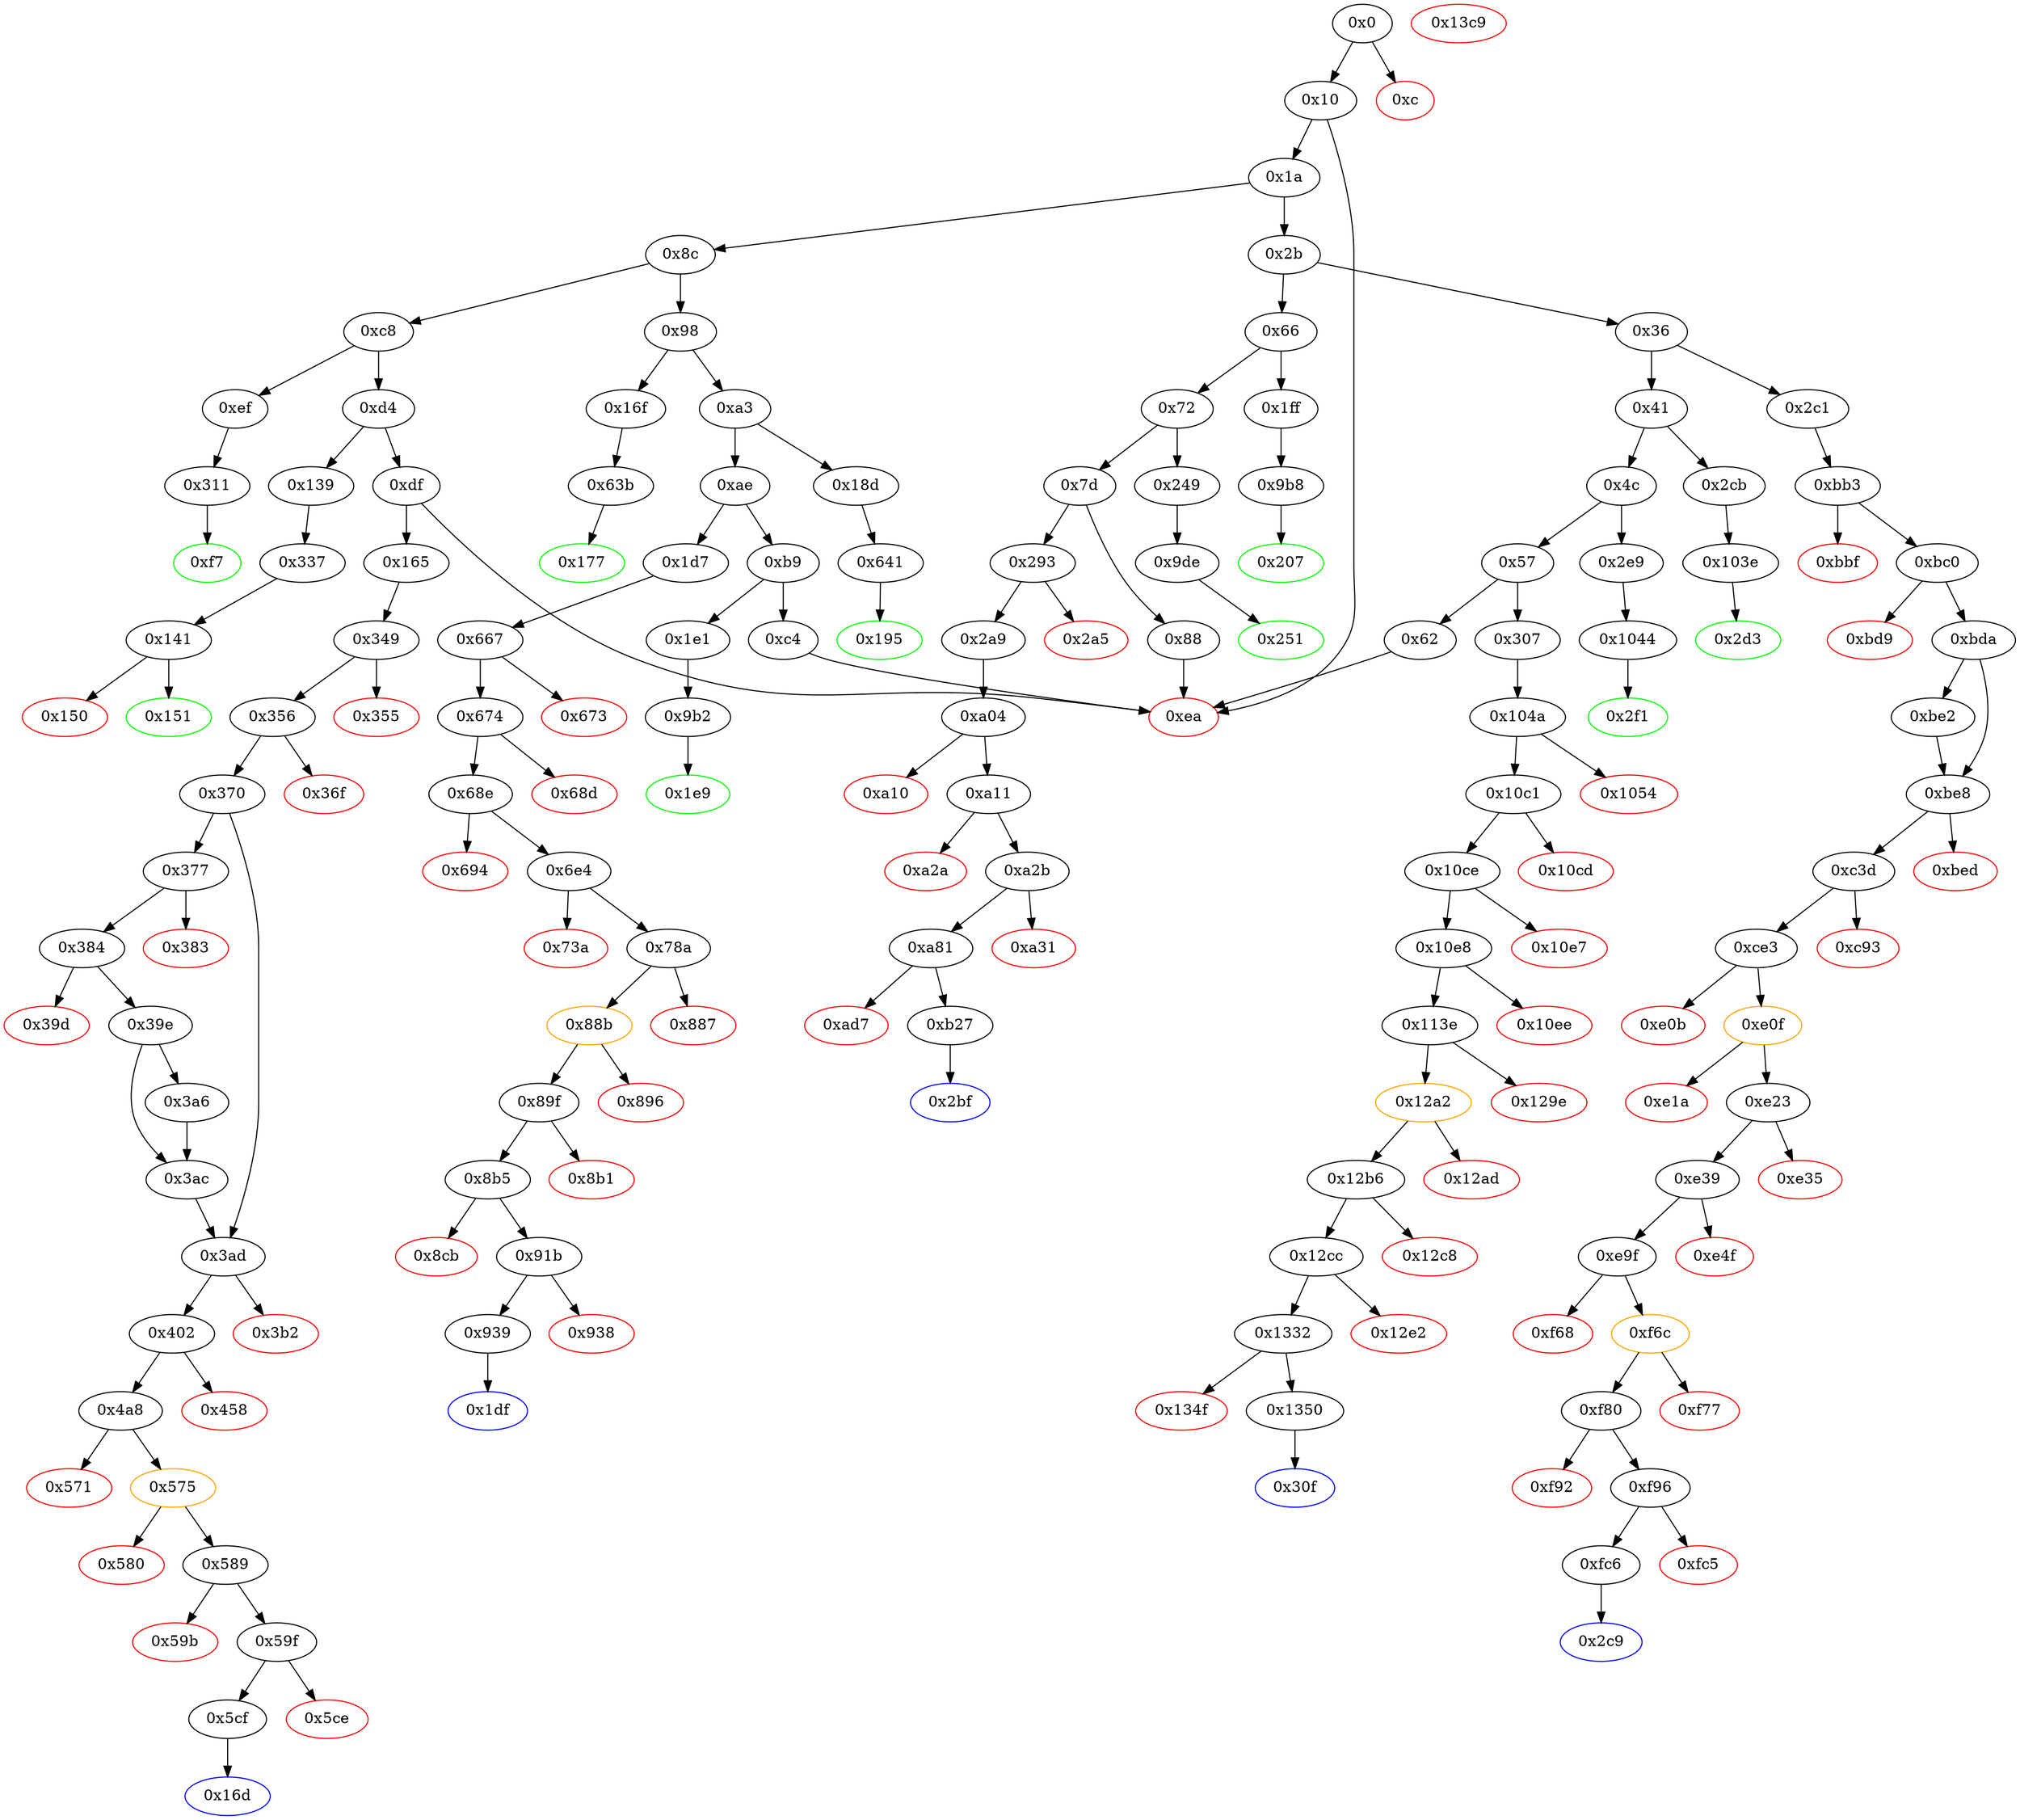 strict digraph "" {
"0x7d" [fillcolor=white, id="0x7d", style=filled, tooltip="Block 0x7d\n[0x7d:0x87]\n---\nPredecessors: [0x72]\nSuccessors: [0x88, 0x293]\n---\n0x7d DUP1\n0x7e PUSH4 0xb5c7400b\n0x83 EQ\n0x84 PUSH2 0x293\n0x87 JUMPI\n---\n0x7e: V39 = 0xb5c7400b\n0x83: V40 = EQ 0xb5c7400b V13\n0x84: V41 = 0x293\n0x87: JUMPI 0x293 V40\n---\nEntry stack: [V13]\nStack pops: 1\nStack additions: [S0]\nExit stack: [V13]\n\nDef sites:\nV13: {0x1a.0x1f}\n"];
"0x355" [color=red, fillcolor=white, id="0x355", style=filled, tooltip="Block 0x355\n[0x355:0x355]\n---\nPredecessors: [0x349]\nSuccessors: []\n---\n0x355 INVALID\n---\n0x355: INVALID \n---\nEntry stack: [V13, 0x16d, 0x1]\nStack pops: 0\nStack additions: []\nExit stack: [V13, 0x16d, 0x1]\n\nDef sites:\nV13: {0x1a.0x1f}\n0x16d: {0x165.0x166}\n0x1: {0x349.0x34a}\n"];
"0x30f" [color=blue, fillcolor=white, id="0x30f", style=filled, tooltip="Block 0x30f\n[0x30f:0x310]\n---\nPredecessors: [0x1350]\nSuccessors: []\n---\n0x30f JUMPDEST\n0x310 STOP\n---\n0x30f: JUMPDEST \n0x310: STOP \n---\nEntry stack: [V13]\nStack pops: 0\nStack additions: []\nExit stack: [V13]\n\nDef sites:\nV13: {0x1a.0x1f}\n"];
"0x249" [fillcolor=white, id="0x249", style=filled, tooltip="Block 0x249\n[0x249:0x250]\n---\nPredecessors: [0x72]\nSuccessors: [0x9de]\n---\n0x249 JUMPDEST\n0x24a PUSH2 0x251\n0x24d PUSH2 0x9de\n0x250 JUMP\n---\n0x249: JUMPDEST \n0x24a: V145 = 0x251\n0x24d: V146 = 0x9de\n0x250: JUMP 0x9de\n---\nEntry stack: [V13]\nStack pops: 0\nStack additions: [0x251]\nExit stack: [V13, 0x251]\n\nDef sites:\nV13: {0x1a.0x1f}\n"];
"0xe4f" [color=red, fillcolor=white, id="0xe4f", style=filled, tooltip="Block 0xe4f\n[0xe4f:0xe9e]\n---\nPredecessors: [0xe39]\nSuccessors: []\n---\n0xe4f PUSH1 0x40\n0xe51 MLOAD\n0xe52 PUSH32 0x8c379a000000000000000000000000000000000000000000000000000000000\n0xe73 DUP2\n0xe74 MSTORE\n0xe75 PUSH1 0x4\n0xe77 ADD\n0xe78 DUP1\n0xe79 DUP1\n0xe7a PUSH1 0x20\n0xe7c ADD\n0xe7d DUP3\n0xe7e DUP2\n0xe7f SUB\n0xe80 DUP3\n0xe81 MSTORE\n0xe82 PUSH1 0x2b\n0xe84 DUP2\n0xe85 MSTORE\n0xe86 PUSH1 0x20\n0xe88 ADD\n0xe89 DUP1\n0xe8a PUSH2 0x150c\n0xe8d PUSH1 0x2b\n0xe8f SWAP2\n0xe90 CODECOPY\n0xe91 PUSH1 0x40\n0xe93 ADD\n0xe94 SWAP2\n0xe95 POP\n0xe96 POP\n0xe97 PUSH1 0x40\n0xe99 MLOAD\n0xe9a DUP1\n0xe9b SWAP2\n0xe9c SUB\n0xe9d SWAP1\n0xe9e REVERT\n---\n0xe4f: V884 = 0x40\n0xe51: V885 = M[0x40]\n0xe52: V886 = 0x8c379a000000000000000000000000000000000000000000000000000000000\n0xe74: M[V885] = 0x8c379a000000000000000000000000000000000000000000000000000000000\n0xe75: V887 = 0x4\n0xe77: V888 = ADD 0x4 V885\n0xe7a: V889 = 0x20\n0xe7c: V890 = ADD 0x20 V888\n0xe7f: V891 = SUB V890 V888\n0xe81: M[V888] = V891\n0xe82: V892 = 0x2b\n0xe85: M[V890] = 0x2b\n0xe86: V893 = 0x20\n0xe88: V894 = ADD 0x20 V890\n0xe8a: V895 = 0x150c\n0xe8d: V896 = 0x2b\n0xe90: CODECOPY V894 0x150c 0x2b\n0xe91: V897 = 0x40\n0xe93: V898 = ADD 0x40 V894\n0xe97: V899 = 0x40\n0xe99: V900 = M[0x40]\n0xe9c: V901 = SUB V898 V900\n0xe9e: REVERT V900 V901\n---\nEntry stack: [V13, 0x2c9, V802]\nStack pops: 0\nStack additions: []\nExit stack: [V13, 0x2c9, V802]\n\nDef sites:\nV13: {0x1a.0x1f}\n0x2c9: {0x2c1.0x2c2}\nV802: {0xce3.0xcec}\n"];
"0x10e7" [color=red, fillcolor=white, id="0x10e7", style=filled, tooltip="Block 0x10e7\n[0x10e7:0x10e7]\n---\nPredecessors: [0x10ce]\nSuccessors: []\n---\n0x10e7 INVALID\n---\n0x10e7: INVALID \n---\nEntry stack: [V13, 0x30f, 0x1, V1040]\nStack pops: 0\nStack additions: []\nExit stack: [V13, 0x30f, 0x1, V1040]\n\nDef sites:\nV13: {0x1a.0x1f}\n0x30f: {0x307.0x308}\n0x1: {0x10c1.0x10c2}\nV1040: {0x10ce.0x10dd}\n"];
"0xfc6" [fillcolor=white, id="0xfc6", style=filled, tooltip="Block 0xfc6\n[0xfc6:0x103d]\n---\nPredecessors: [0xf96]\nSuccessors: [0x2c9]\n---\n0xfc6 JUMPDEST\n0xfc7 MUL\n0xfc8 OR\n0xfc9 SWAP1\n0xfca SSTORE\n0xfcb POP\n0xfcc PUSH1 0x0\n0xfce PUSH1 0x1\n0xfd0 SWAP1\n0xfd1 SLOAD\n0xfd2 SWAP1\n0xfd3 PUSH2 0x100\n0xfd6 EXP\n0xfd7 SWAP1\n0xfd8 DIV\n0xfd9 PUSH20 0xffffffffffffffffffffffffffffffffffffffff\n0xfee AND\n0xfef PUSH20 0xffffffffffffffffffffffffffffffffffffffff\n0x1004 AND\n0x1005 PUSH32 0x4896181ff8f4543cc00db9fe9b6fb7e6f032b7eb772c72ab1ec1b4d2e03b9369\n0x1026 DUP3\n0x1027 PUSH1 0x40\n0x1029 MLOAD\n0x102a DUP1\n0x102b DUP3\n0x102c DUP2\n0x102d MSTORE\n0x102e PUSH1 0x20\n0x1030 ADD\n0x1031 SWAP2\n0x1032 POP\n0x1033 POP\n0x1034 PUSH1 0x40\n0x1036 MLOAD\n0x1037 DUP1\n0x1038 SWAP2\n0x1039 SUB\n0x103a SWAP1\n0x103b LOG2\n0x103c POP\n0x103d JUMP\n---\n0xfc6: JUMPDEST \n0xfc7: V983 = MUL 0x3 0x1\n0xfc8: V984 = OR 0x3 V978\n0xfca: S[0x0] = V984\n0xfcc: V985 = 0x0\n0xfce: V986 = 0x1\n0xfd1: V987 = S[0x0]\n0xfd3: V988 = 0x100\n0xfd6: V989 = EXP 0x100 0x1\n0xfd8: V990 = DIV V987 0x100\n0xfd9: V991 = 0xffffffffffffffffffffffffffffffffffffffff\n0xfee: V992 = AND 0xffffffffffffffffffffffffffffffffffffffff V990\n0xfef: V993 = 0xffffffffffffffffffffffffffffffffffffffff\n0x1004: V994 = AND 0xffffffffffffffffffffffffffffffffffffffff V992\n0x1005: V995 = 0x4896181ff8f4543cc00db9fe9b6fb7e6f032b7eb772c72ab1ec1b4d2e03b9369\n0x1027: V996 = 0x40\n0x1029: V997 = M[0x40]\n0x102d: M[V997] = V802\n0x102e: V998 = 0x20\n0x1030: V999 = ADD 0x20 V997\n0x1034: V1000 = 0x40\n0x1036: V1001 = M[0x40]\n0x1039: V1002 = SUB V999 V1001\n0x103b: LOG V1001 V1002 0x4896181ff8f4543cc00db9fe9b6fb7e6f032b7eb772c72ab1ec1b4d2e03b9369 V994\n0x103d: JUMP 0x2c9\n---\nEntry stack: [V13, 0x2c9, V802, 0x3, 0x0, V978, 0x1, 0x3]\nStack pops: 7\nStack additions: []\nExit stack: [V13]\n\nDef sites:\nV13: {0x1a.0x1f}\n0x2c9: {0x2c1.0x2c2}\nV802: {0xce3.0xcec}\n0x3: {0xf96.0xfa9}\n0x0: {0xf96.0xfab}\nV978: {0xf96.0xfb9}\n0x1: {0xf96.0xfb1}\n0x3: {0xf96.0xfa9}\n"];
"0x896" [color=red, fillcolor=white, id="0x896", style=filled, tooltip="Block 0x896\n[0x896:0x89e]\n---\nPredecessors: [0x88b]\nSuccessors: []\n---\n0x896 RETURNDATASIZE\n0x897 PUSH1 0x0\n0x899 DUP1\n0x89a RETURNDATACOPY\n0x89b RETURNDATASIZE\n0x89c PUSH1 0x0\n0x89e REVERT\n---\n0x896: V539 = RETURNDATASIZE\n0x897: V540 = 0x0\n0x89a: RETURNDATACOPY 0x0 0x0 V539\n0x89b: V541 = RETURNDATASIZE\n0x89c: V542 = 0x0\n0x89e: REVERT 0x0 V541\n---\nEntry stack: [V13, 0x1df, V489, 0x23b872dd, V523, V536]\nStack pops: 0\nStack additions: []\nExit stack: [V13, 0x1df, V489, 0x23b872dd, V523, V536]\n\nDef sites:\nV13: {0x1a.0x1f}\n0x1df: {0x1d7.0x1d8}\nV489: {0x78a.0x7c3}\n0x23b872dd: {0x78a.0x7c4}\nV523: {0x78a.0x86c}\nV536: {0x88b.0x88f}\n"];
"0x9de" [fillcolor=white, id="0x9de", style=filled, tooltip="Block 0x9de\n[0x9de:0xa03]\n---\nPredecessors: [0x249]\nSuccessors: [0x251]\n---\n0x9de JUMPDEST\n0x9df PUSH1 0x3\n0x9e1 PUSH1 0x0\n0x9e3 SWAP1\n0x9e4 SLOAD\n0x9e5 SWAP1\n0x9e6 PUSH2 0x100\n0x9e9 EXP\n0x9ea SWAP1\n0x9eb DIV\n0x9ec PUSH20 0xffffffffffffffffffffffffffffffffffffffff\n0xa01 AND\n0xa02 DUP2\n0xa03 JUMP\n---\n0x9de: JUMPDEST \n0x9df: V619 = 0x3\n0x9e1: V620 = 0x0\n0x9e4: V621 = S[0x3]\n0x9e6: V622 = 0x100\n0x9e9: V623 = EXP 0x100 0x0\n0x9eb: V624 = DIV V621 0x1\n0x9ec: V625 = 0xffffffffffffffffffffffffffffffffffffffff\n0xa01: V626 = AND 0xffffffffffffffffffffffffffffffffffffffff V624\n0xa03: JUMP 0x251\n---\nEntry stack: [V13, 0x251]\nStack pops: 1\nStack additions: [S0, V626]\nExit stack: [V13, 0x251, V626]\n\nDef sites:\nV13: {0x1a.0x1f}\n0x251: {0x249.0x24a}\n"];
"0x10c1" [fillcolor=white, id="0x10c1", style=filled, tooltip="Block 0x10c1\n[0x10c1:0x10cc]\n---\nPredecessors: [0x104a]\nSuccessors: [0x10cd, 0x10ce]\n---\n0x10c1 JUMPDEST\n0x10c2 PUSH1 0x1\n0x10c4 PUSH1 0x4\n0x10c6 DUP2\n0x10c7 GT\n0x10c8 ISZERO\n0x10c9 PUSH2 0x10ce\n0x10cc JUMPI\n---\n0x10c1: JUMPDEST \n0x10c2: V1029 = 0x1\n0x10c4: V1030 = 0x4\n0x10c7: V1031 = GT 0x1 0x4\n0x10c8: V1032 = ISZERO 0x0\n0x10c9: V1033 = 0x10ce\n0x10cc: JUMPI 0x10ce 0x1\n---\nEntry stack: [V13, 0x30f]\nStack pops: 0\nStack additions: [0x1]\nExit stack: [V13, 0x30f, 0x1]\n\nDef sites:\nV13: {0x1a.0x1f}\n0x30f: {0x307.0x308}\n"];
"0xdf" [fillcolor=white, id="0xdf", style=filled, tooltip="Block 0xdf\n[0xdf:0xe9]\n---\nPredecessors: [0xd4]\nSuccessors: [0xea, 0x165]\n---\n0xdf DUP1\n0xe0 PUSH4 0x43d726d6\n0xe5 EQ\n0xe6 PUSH2 0x165\n0xe9 JUMPI\n---\n0xe0: V65 = 0x43d726d6\n0xe5: V66 = EQ 0x43d726d6 V13\n0xe6: V67 = 0x165\n0xe9: JUMPI 0x165 V66\n---\nEntry stack: [V13]\nStack pops: 1\nStack additions: [S0]\nExit stack: [V13]\n\nDef sites:\nV13: {0x1a.0x1f}\n"];
"0x66" [fillcolor=white, id="0x66", style=filled, tooltip="Block 0x66\n[0x66:0x71]\n---\nPredecessors: [0x2b]\nSuccessors: [0x72, 0x1ff]\n---\n0x66 JUMPDEST\n0x67 DUP1\n0x68 PUSH4 0xad071f00\n0x6d EQ\n0x6e PUSH2 0x1ff\n0x71 JUMPI\n---\n0x66: JUMPDEST \n0x68: V33 = 0xad071f00\n0x6d: V34 = EQ 0xad071f00 V13\n0x6e: V35 = 0x1ff\n0x71: JUMPI 0x1ff V34\n---\nEntry stack: [V13]\nStack pops: 1\nStack additions: [S0]\nExit stack: [V13]\n\nDef sites:\nV13: {0x1a.0x1f}\n"];
"0x103e" [fillcolor=white, id="0x103e", style=filled, tooltip="Block 0x103e\n[0x103e:0x1043]\n---\nPredecessors: [0x2cb]\nSuccessors: [0x2d3]\n---\n0x103e JUMPDEST\n0x103f PUSH1 0x5\n0x1041 SLOAD\n0x1042 DUP2\n0x1043 JUMP\n---\n0x103e: JUMPDEST \n0x103f: V1003 = 0x5\n0x1041: V1004 = S[0x5]\n0x1043: JUMP 0x2d3\n---\nEntry stack: [V13, 0x2d3]\nStack pops: 1\nStack additions: [S0, V1004]\nExit stack: [V13, 0x2d3, V1004]\n\nDef sites:\nV13: {0x1a.0x1f}\n0x2d3: {0x2cb.0x2cc}\n"];
"0x1ff" [fillcolor=white, id="0x1ff", style=filled, tooltip="Block 0x1ff\n[0x1ff:0x206]\n---\nPredecessors: [0x66]\nSuccessors: [0x9b8]\n---\n0x1ff JUMPDEST\n0x200 PUSH2 0x207\n0x203 PUSH2 0x9b8\n0x206 JUMP\n---\n0x1ff: JUMPDEST \n0x200: V132 = 0x207\n0x203: V133 = 0x9b8\n0x206: JUMP 0x9b8\n---\nEntry stack: [V13]\nStack pops: 0\nStack additions: [0x207]\nExit stack: [V13, 0x207]\n\nDef sites:\nV13: {0x1a.0x1f}\n"];
"0xc4" [fillcolor=white, id="0xc4", style=filled, tooltip="Block 0xc4\n[0xc4:0xc7]\n---\nPredecessors: [0xb9]\nSuccessors: [0xea]\n---\n0xc4 PUSH2 0xea\n0xc7 JUMP\n---\n0xc4: V58 = 0xea\n0xc7: JUMP 0xea\n---\nEntry stack: [V13]\nStack pops: 0\nStack additions: []\nExit stack: [V13]\n\nDef sites:\nV13: {0x1a.0x1f}\n"];
"0x59f" [fillcolor=white, id="0x59f", style=filled, tooltip="Block 0x59f\n[0x59f:0x5cd]\n---\nPredecessors: [0x589]\nSuccessors: [0x5ce, 0x5cf]\n---\n0x59f JUMPDEST\n0x5a0 DUP2\n0x5a1 ADD\n0x5a2 SWAP1\n0x5a3 DUP1\n0x5a4 DUP1\n0x5a5 MLOAD\n0x5a6 SWAP1\n0x5a7 PUSH1 0x20\n0x5a9 ADD\n0x5aa SWAP1\n0x5ab SWAP3\n0x5ac SWAP2\n0x5ad SWAP1\n0x5ae POP\n0x5af POP\n0x5b0 POP\n0x5b1 POP\n0x5b2 PUSH1 0x4\n0x5b4 PUSH1 0x0\n0x5b6 DUP1\n0x5b7 PUSH2 0x100\n0x5ba EXP\n0x5bb DUP2\n0x5bc SLOAD\n0x5bd DUP2\n0x5be PUSH1 0xff\n0x5c0 MUL\n0x5c1 NOT\n0x5c2 AND\n0x5c3 SWAP1\n0x5c4 DUP4\n0x5c5 PUSH1 0x4\n0x5c7 DUP2\n0x5c8 GT\n0x5c9 ISZERO\n0x5ca PUSH2 0x5cf\n0x5cd JUMPI\n---\n0x59f: JUMPDEST \n0x5a1: V366 = ADD V359 V360\n0x5a5: V367 = M[V359]\n0x5a7: V368 = 0x20\n0x5a9: V369 = ADD 0x20 V359\n0x5b2: V370 = 0x4\n0x5b4: V371 = 0x0\n0x5b7: V372 = 0x100\n0x5ba: V373 = EXP 0x100 0x0\n0x5bc: V374 = S[0x0]\n0x5be: V375 = 0xff\n0x5c0: V376 = MUL 0xff 0x1\n0x5c1: V377 = NOT 0xff\n0x5c2: V378 = AND 0xffffffffffffffffffffffffffffffffffffffffffffffffffffffffffffff00 V374\n0x5c5: V379 = 0x4\n0x5c8: V380 = GT 0x4 0x4\n0x5c9: V381 = ISZERO 0x0\n0x5ca: V382 = 0x5cf\n0x5cd: JUMPI 0x5cf 0x1\n---\nEntry stack: [V13, 0x16d, V359, V360]\nStack pops: 2\nStack additions: [0x4, 0x0, V378, 0x1, 0x4]\nExit stack: [V13, 0x16d, 0x4, 0x0, V378, 0x1, 0x4]\n\nDef sites:\nV13: {0x1a.0x1f}\n0x16d: {0x165.0x166}\nV359: {0x589.0x590}\nV360: {0x589.0x591}\n"];
"0xa04" [fillcolor=white, id="0xa04", style=filled, tooltip="Block 0xa04\n[0xa04:0xa0f]\n---\nPredecessors: [0x2a9]\nSuccessors: [0xa10, 0xa11]\n---\n0xa04 JUMPDEST\n0xa05 PUSH1 0x1\n0xa07 PUSH1 0x4\n0xa09 DUP2\n0xa0a GT\n0xa0b ISZERO\n0xa0c PUSH2 0xa11\n0xa0f JUMPI\n---\n0xa04: JUMPDEST \n0xa05: V627 = 0x1\n0xa07: V628 = 0x4\n0xa0a: V629 = GT 0x1 0x4\n0xa0b: V630 = ISZERO 0x0\n0xa0c: V631 = 0xa11\n0xa0f: JUMPI 0xa11 0x1\n---\nEntry stack: [V13, 0x2bf, V168]\nStack pops: 0\nStack additions: [0x1]\nExit stack: [V13, 0x2bf, V168, 0x1]\n\nDef sites:\nV13: {0x1a.0x1f}\n0x2bf: {0x293.0x294}\nV168: {0x2a9.0x2af}\n"];
"0x2cb" [fillcolor=white, id="0x2cb", style=filled, tooltip="Block 0x2cb\n[0x2cb:0x2d2]\n---\nPredecessors: [0x41]\nSuccessors: [0x103e]\n---\n0x2cb JUMPDEST\n0x2cc PUSH2 0x2d3\n0x2cf PUSH2 0x103e\n0x2d2 JUMP\n---\n0x2cb: JUMPDEST \n0x2cc: V174 = 0x2d3\n0x2cf: V175 = 0x103e\n0x2d2: JUMP 0x103e\n---\nEntry stack: [V13]\nStack pops: 0\nStack additions: [0x2d3]\nExit stack: [V13, 0x2d3]\n\nDef sites:\nV13: {0x1a.0x1f}\n"];
"0x141" [fillcolor=white, id="0x141", style=filled, tooltip="Block 0x141\n[0x141:0x14f]\n---\nPredecessors: [0x337]\nSuccessors: [0x150, 0x151]\n---\n0x141 JUMPDEST\n0x142 PUSH1 0x40\n0x144 MLOAD\n0x145 DUP1\n0x146 DUP3\n0x147 PUSH1 0x4\n0x149 DUP2\n0x14a GT\n0x14b ISZERO\n0x14c PUSH2 0x151\n0x14f JUMPI\n---\n0x141: JUMPDEST \n0x142: V84 = 0x40\n0x144: V85 = M[0x40]\n0x147: V86 = 0x4\n0x14a: V87 = GT V208 0x4\n0x14b: V88 = ISZERO V87\n0x14c: V89 = 0x151\n0x14f: JUMPI 0x151 V88\n---\nEntry stack: [V13, 0x141, V208]\nStack pops: 1\nStack additions: [S0, V85, V85, S0]\nExit stack: [V13, 0x141, V208, V85, V85, V208]\n\nDef sites:\nV13: {0x1a.0x1f}\n0x141: {0x139.0x13a}\nV208: {0x337.0x346}\n"];
"0xbb3" [fillcolor=white, id="0xbb3", style=filled, tooltip="Block 0xbb3\n[0xbb3:0xbbe]\n---\nPredecessors: [0x2c1]\nSuccessors: [0xbbf, 0xbc0]\n---\n0xbb3 JUMPDEST\n0xbb4 PUSH1 0x2\n0xbb6 PUSH1 0x4\n0xbb8 DUP2\n0xbb9 GT\n0xbba ISZERO\n0xbbb PUSH2 0xbc0\n0xbbe JUMPI\n---\n0xbb3: JUMPDEST \n0xbb4: V722 = 0x2\n0xbb6: V723 = 0x4\n0xbb9: V724 = GT 0x2 0x4\n0xbba: V725 = ISZERO 0x0\n0xbbb: V726 = 0xbc0\n0xbbe: JUMPI 0xbc0 0x1\n---\nEntry stack: [V13, 0x2c9]\nStack pops: 0\nStack additions: [0x2]\nExit stack: [V13, 0x2c9, 0x2]\n\nDef sites:\nV13: {0x1a.0x1f}\n0x2c9: {0x2c1.0x2c2}\n"];
"0xbd9" [color=red, fillcolor=white, id="0xbd9", style=filled, tooltip="Block 0xbd9\n[0xbd9:0xbd9]\n---\nPredecessors: [0xbc0]\nSuccessors: []\n---\n0xbd9 INVALID\n---\n0xbd9: INVALID \n---\nEntry stack: [V13, 0x2c9, 0x2, V733]\nStack pops: 0\nStack additions: []\nExit stack: [V13, 0x2c9, 0x2, V733]\n\nDef sites:\nV13: {0x1a.0x1f}\n0x2c9: {0x2c1.0x2c2}\n0x2: {0xbb3.0xbb4}\nV733: {0xbc0.0xbcf}\n"];
"0xbbf" [color=red, fillcolor=white, id="0xbbf", style=filled, tooltip="Block 0xbbf\n[0xbbf:0xbbf]\n---\nPredecessors: [0xbb3]\nSuccessors: []\n---\n0xbbf INVALID\n---\n0xbbf: INVALID \n---\nEntry stack: [V13, 0x2c9, 0x2]\nStack pops: 0\nStack additions: []\nExit stack: [V13, 0x2c9, 0x2]\n\nDef sites:\nV13: {0x1a.0x1f}\n0x2c9: {0x2c1.0x2c2}\n0x2: {0xbb3.0xbb4}\n"];
"0xe39" [fillcolor=white, id="0xe39", style=filled, tooltip="Block 0xe39\n[0xe39:0xe4e]\n---\nPredecessors: [0xe23]\nSuccessors: [0xe4f, 0xe9f]\n---\n0xe39 JUMPDEST\n0xe3a DUP2\n0xe3b ADD\n0xe3c SWAP1\n0xe3d DUP1\n0xe3e DUP1\n0xe3f MLOAD\n0xe40 SWAP1\n0xe41 PUSH1 0x20\n0xe43 ADD\n0xe44 SWAP1\n0xe45 SWAP3\n0xe46 SWAP2\n0xe47 SWAP1\n0xe48 POP\n0xe49 POP\n0xe4a POP\n0xe4b PUSH2 0xe9f\n0xe4e JUMPI\n---\n0xe39: JUMPDEST \n0xe3b: V879 = ADD V872 V873\n0xe3f: V880 = M[V872]\n0xe41: V881 = 0x20\n0xe43: V882 = ADD 0x20 V872\n0xe4b: V883 = 0xe9f\n0xe4e: JUMPI 0xe9f V880\n---\nEntry stack: [V13, 0x2c9, V802, V872, V873]\nStack pops: 2\nStack additions: []\nExit stack: [V13, 0x2c9, V802]\n\nDef sites:\nV13: {0x1a.0x1f}\n0x2c9: {0x2c1.0x2c2}\nV802: {0xce3.0xcec}\nV872: {0xe23.0xe2a}\nV873: {0xe23.0xe2b}\n"];
"0x293" [fillcolor=white, id="0x293", style=filled, tooltip="Block 0x293\n[0x293:0x2a4]\n---\nPredecessors: [0x7d]\nSuccessors: [0x2a5, 0x2a9]\n---\n0x293 JUMPDEST\n0x294 PUSH2 0x2bf\n0x297 PUSH1 0x4\n0x299 DUP1\n0x29a CALLDATASIZE\n0x29b SUB\n0x29c PUSH1 0x20\n0x29e DUP2\n0x29f LT\n0x2a0 ISZERO\n0x2a1 PUSH2 0x2a9\n0x2a4 JUMPI\n---\n0x293: JUMPDEST \n0x294: V158 = 0x2bf\n0x297: V159 = 0x4\n0x29a: V160 = CALLDATASIZE\n0x29b: V161 = SUB V160 0x4\n0x29c: V162 = 0x20\n0x29f: V163 = LT V161 0x20\n0x2a0: V164 = ISZERO V163\n0x2a1: V165 = 0x2a9\n0x2a4: JUMPI 0x2a9 V164\n---\nEntry stack: [V13]\nStack pops: 0\nStack additions: [0x2bf, 0x4, V161]\nExit stack: [V13, 0x2bf, 0x4, V161]\n\nDef sites:\nV13: {0x1a.0x1f}\n"];
"0xe0f" [color=orange, fillcolor=white, id="0xe0f", style=filled, tooltip="Block 0xe0f\n[0xe0f:0xe19]\n---\nPredecessors: [0xce3]\nSuccessors: [0xe1a, 0xe23]\n---\n0xe0f JUMPDEST\n0xe10 POP\n0xe11 GAS\n0xe12 CALL\n0xe13 ISZERO\n0xe14 DUP1\n0xe15 ISZERO\n0xe16 PUSH2 0xe23\n0xe19 JUMPI\n---\n0xe0f: JUMPDEST \n0xe11: V862 = GAS\n0xe12: V863 = CALL V862 V812 0x0 V854 V855 V854 0x20\n0xe13: V864 = ISZERO V863\n0xe15: V865 = ISZERO V864\n0xe16: V866 = 0xe23\n0xe19: JUMPI 0xe23 V865\n---\nEntry stack: [V13, 0x2c9, V802, V812, 0x23b872dd, V851, 0x20, V854, V855, V854, 0x0, V812, V858]\nStack pops: 7\nStack additions: [V864]\nExit stack: [V13, 0x2c9, V802, V812, 0x23b872dd, V851, V864]\n\nDef sites:\nV13: {0x1a.0x1f}\n0x2c9: {0x2c1.0x2c2}\nV802: {0xce3.0xcec}\nV812: {0xce3.0xd27}\n0x23b872dd: {0xce3.0xd28}\nV851: {0xce3.0xdf0}\n0x20: {0xce3.0xdf6}\nV854: {0xce3.0xdfa}\nV855: {0xce3.0xdfd}\nV854: {0xce3.0xdfa}\n0x0: {0xce3.0xdff}\nV812: {0xce3.0xd27}\nV858: {0xce3.0xe04}\n"];
"0x939" [fillcolor=white, id="0x939", style=filled, tooltip="Block 0x939\n[0x939:0x9b1]\n---\nPredecessors: [0x91b]\nSuccessors: [0x1df]\n---\n0x939 JUMPDEST\n0x93a MUL\n0x93b OR\n0x93c SWAP1\n0x93d SSTORE\n0x93e POP\n0x93f PUSH1 0x1\n0x941 PUSH1 0x0\n0x943 SWAP1\n0x944 SLOAD\n0x945 SWAP1\n0x946 PUSH2 0x100\n0x949 EXP\n0x94a SWAP1\n0x94b DIV\n0x94c PUSH20 0xffffffffffffffffffffffffffffffffffffffff\n0x961 AND\n0x962 PUSH20 0xffffffffffffffffffffffffffffffffffffffff\n0x977 AND\n0x978 PUSH32 0x25ff68dd81b34665b5ba7e553ee5511bf6812e12adb4a7e2c0d9e26b3099ce79\n0x999 PUSH1 0x4\n0x99b SLOAD\n0x99c PUSH1 0x40\n0x99e MLOAD\n0x99f DUP1\n0x9a0 DUP3\n0x9a1 DUP2\n0x9a2 MSTORE\n0x9a3 PUSH1 0x20\n0x9a5 ADD\n0x9a6 SWAP2\n0x9a7 POP\n0x9a8 POP\n0x9a9 PUSH1 0x40\n0x9ab MLOAD\n0x9ac DUP1\n0x9ad SWAP2\n0x9ae SUB\n0x9af SWAP1\n0x9b0 LOG2\n0x9b1 JUMP\n---\n0x939: JUMPDEST \n0x93a: V587 = MUL 0x1 0x1\n0x93b: V588 = OR 0x1 V582\n0x93d: S[0x0] = V588\n0x93f: V589 = 0x1\n0x941: V590 = 0x0\n0x944: V591 = S[0x1]\n0x946: V592 = 0x100\n0x949: V593 = EXP 0x100 0x0\n0x94b: V594 = DIV V591 0x1\n0x94c: V595 = 0xffffffffffffffffffffffffffffffffffffffff\n0x961: V596 = AND 0xffffffffffffffffffffffffffffffffffffffff V594\n0x962: V597 = 0xffffffffffffffffffffffffffffffffffffffff\n0x977: V598 = AND 0xffffffffffffffffffffffffffffffffffffffff V596\n0x978: V599 = 0x25ff68dd81b34665b5ba7e553ee5511bf6812e12adb4a7e2c0d9e26b3099ce79\n0x999: V600 = 0x4\n0x99b: V601 = S[0x4]\n0x99c: V602 = 0x40\n0x99e: V603 = M[0x40]\n0x9a2: M[V603] = V601\n0x9a3: V604 = 0x20\n0x9a5: V605 = ADD 0x20 V603\n0x9a9: V606 = 0x40\n0x9ab: V607 = M[0x40]\n0x9ae: V608 = SUB V605 V607\n0x9b0: LOG V607 V608 0x25ff68dd81b34665b5ba7e553ee5511bf6812e12adb4a7e2c0d9e26b3099ce79 V598\n0x9b1: JUMP 0x1df\n---\nEntry stack: [V13, 0x1df, 0x1, 0x0, V582, 0x1, 0x1]\nStack pops: 6\nStack additions: []\nExit stack: [V13]\n\nDef sites:\nV13: {0x1a.0x1f}\n0x1df: {0x1d7.0x1d8}\n0x1: {0x91b.0x91c}\n0x0: {0x91b.0x91e}\nV582: {0x91b.0x92c}\n0x1: {0x91b.0x924}\n0x1: {0x91b.0x91c}\n"];
"0xf68" [color=red, fillcolor=white, id="0xf68", style=filled, tooltip="Block 0xf68\n[0xf68:0xf6b]\n---\nPredecessors: [0xe9f]\nSuccessors: []\n---\n0xf68 PUSH1 0x0\n0xf6a DUP1\n0xf6b REVERT\n---\n0xf68: V948 = 0x0\n0xf6b: REVERT 0x0 0x0\n---\nEntry stack: [V13, 0x2c9, V802, V911, 0xa9059cbb, V938, 0x20, V941, V942, V941, 0x0, V911, V945]\nStack pops: 0\nStack additions: []\nExit stack: [V13, 0x2c9, V802, V911, 0xa9059cbb, V938, 0x20, V941, V942, V941, 0x0, V911, V945]\n\nDef sites:\nV13: {0x1a.0x1f}\n0x2c9: {0x2c1.0x2c2}\nV802: {0xce3.0xcec}\nV911: {0xe9f.0xed8}\n0xa9059cbb: {0xe9f.0xed9}\nV938: {0xe9f.0xf4e}\n0x20: {0xe9f.0xf53}\nV941: {0xe9f.0xf57}\nV942: {0xe9f.0xf5a}\nV941: {0xe9f.0xf57}\n0x0: {0xe9f.0xf5c}\nV911: {0xe9f.0xed8}\nV945: {0xe9f.0xf61}\n"];
"0xe9f" [fillcolor=white, id="0xe9f", style=filled, tooltip="Block 0xe9f\n[0xe9f:0xf67]\n---\nPredecessors: [0xe39]\nSuccessors: [0xf68, 0xf6c]\n---\n0xe9f JUMPDEST\n0xea0 PUSH1 0x2\n0xea2 PUSH1 0x0\n0xea4 SWAP1\n0xea5 SLOAD\n0xea6 SWAP1\n0xea7 PUSH2 0x100\n0xeaa EXP\n0xeab SWAP1\n0xeac DIV\n0xead PUSH20 0xffffffffffffffffffffffffffffffffffffffff\n0xec2 AND\n0xec3 PUSH20 0xffffffffffffffffffffffffffffffffffffffff\n0xed8 AND\n0xed9 PUSH4 0xa9059cbb\n0xede PUSH1 0x0\n0xee0 PUSH1 0x1\n0xee2 SWAP1\n0xee3 SLOAD\n0xee4 SWAP1\n0xee5 PUSH2 0x100\n0xee8 EXP\n0xee9 SWAP1\n0xeea DIV\n0xeeb PUSH20 0xffffffffffffffffffffffffffffffffffffffff\n0xf00 AND\n0xf01 PUSH1 0x4\n0xf03 SLOAD\n0xf04 PUSH1 0x40\n0xf06 MLOAD\n0xf07 DUP4\n0xf08 PUSH4 0xffffffff\n0xf0d AND\n0xf0e PUSH1 0xe0\n0xf10 SHL\n0xf11 DUP2\n0xf12 MSTORE\n0xf13 PUSH1 0x4\n0xf15 ADD\n0xf16 DUP1\n0xf17 DUP4\n0xf18 PUSH20 0xffffffffffffffffffffffffffffffffffffffff\n0xf2d AND\n0xf2e PUSH20 0xffffffffffffffffffffffffffffffffffffffff\n0xf43 AND\n0xf44 DUP2\n0xf45 MSTORE\n0xf46 PUSH1 0x20\n0xf48 ADD\n0xf49 DUP3\n0xf4a DUP2\n0xf4b MSTORE\n0xf4c PUSH1 0x20\n0xf4e ADD\n0xf4f SWAP3\n0xf50 POP\n0xf51 POP\n0xf52 POP\n0xf53 PUSH1 0x20\n0xf55 PUSH1 0x40\n0xf57 MLOAD\n0xf58 DUP1\n0xf59 DUP4\n0xf5a SUB\n0xf5b DUP2\n0xf5c PUSH1 0x0\n0xf5e DUP8\n0xf5f DUP1\n0xf60 EXTCODESIZE\n0xf61 ISZERO\n0xf62 DUP1\n0xf63 ISZERO\n0xf64 PUSH2 0xf6c\n0xf67 JUMPI\n---\n0xe9f: JUMPDEST \n0xea0: V902 = 0x2\n0xea2: V903 = 0x0\n0xea5: V904 = S[0x2]\n0xea7: V905 = 0x100\n0xeaa: V906 = EXP 0x100 0x0\n0xeac: V907 = DIV V904 0x1\n0xead: V908 = 0xffffffffffffffffffffffffffffffffffffffff\n0xec2: V909 = AND 0xffffffffffffffffffffffffffffffffffffffff V907\n0xec3: V910 = 0xffffffffffffffffffffffffffffffffffffffff\n0xed8: V911 = AND 0xffffffffffffffffffffffffffffffffffffffff V909\n0xed9: V912 = 0xa9059cbb\n0xede: V913 = 0x0\n0xee0: V914 = 0x1\n0xee3: V915 = S[0x0]\n0xee5: V916 = 0x100\n0xee8: V917 = EXP 0x100 0x1\n0xeea: V918 = DIV V915 0x100\n0xeeb: V919 = 0xffffffffffffffffffffffffffffffffffffffff\n0xf00: V920 = AND 0xffffffffffffffffffffffffffffffffffffffff V918\n0xf01: V921 = 0x4\n0xf03: V922 = S[0x4]\n0xf04: V923 = 0x40\n0xf06: V924 = M[0x40]\n0xf08: V925 = 0xffffffff\n0xf0d: V926 = AND 0xffffffff 0xa9059cbb\n0xf0e: V927 = 0xe0\n0xf10: V928 = SHL 0xe0 0xa9059cbb\n0xf12: M[V924] = 0xa9059cbb00000000000000000000000000000000000000000000000000000000\n0xf13: V929 = 0x4\n0xf15: V930 = ADD 0x4 V924\n0xf18: V931 = 0xffffffffffffffffffffffffffffffffffffffff\n0xf2d: V932 = AND 0xffffffffffffffffffffffffffffffffffffffff V920\n0xf2e: V933 = 0xffffffffffffffffffffffffffffffffffffffff\n0xf43: V934 = AND 0xffffffffffffffffffffffffffffffffffffffff V932\n0xf45: M[V930] = V934\n0xf46: V935 = 0x20\n0xf48: V936 = ADD 0x20 V930\n0xf4b: M[V936] = V922\n0xf4c: V937 = 0x20\n0xf4e: V938 = ADD 0x20 V936\n0xf53: V939 = 0x20\n0xf55: V940 = 0x40\n0xf57: V941 = M[0x40]\n0xf5a: V942 = SUB V938 V941\n0xf5c: V943 = 0x0\n0xf60: V944 = EXTCODESIZE V911\n0xf61: V945 = ISZERO V944\n0xf63: V946 = ISZERO V945\n0xf64: V947 = 0xf6c\n0xf67: JUMPI 0xf6c V946\n---\nEntry stack: [V13, 0x2c9, V802]\nStack pops: 0\nStack additions: [V911, 0xa9059cbb, V938, 0x20, V941, V942, V941, 0x0, V911, V945]\nExit stack: [V13, 0x2c9, V802, V911, 0xa9059cbb, V938, 0x20, V941, V942, V941, 0x0, V911, V945]\n\nDef sites:\nV13: {0x1a.0x1f}\n0x2c9: {0x2c1.0x2c2}\nV802: {0xce3.0xcec}\n"];
"0xea" [color=red, fillcolor=white, id="0xea", style=filled, tooltip="Block 0xea\n[0xea:0xee]\n---\nPredecessors: [0x10, 0x62, 0x88, 0xc4, 0xdf]\nSuccessors: []\n---\n0xea JUMPDEST\n0xeb PUSH1 0x0\n0xed DUP1\n0xee REVERT\n---\n0xea: JUMPDEST \n0xeb: V68 = 0x0\n0xee: REVERT 0x0 0x0\n---\nEntry stack: [V13]\nStack pops: 0\nStack additions: []\nExit stack: [V13]\n\nDef sites:\nV13: {0x1a.0x1f}\n"];
"0x10ee" [color=red, fillcolor=white, id="0x10ee", style=filled, tooltip="Block 0x10ee\n[0x10ee:0x113d]\n---\nPredecessors: [0x10e8]\nSuccessors: []\n---\n0x10ee PUSH1 0x40\n0x10f0 MLOAD\n0x10f1 PUSH32 0x8c379a000000000000000000000000000000000000000000000000000000000\n0x1112 DUP2\n0x1113 MSTORE\n0x1114 PUSH1 0x4\n0x1116 ADD\n0x1117 DUP1\n0x1118 DUP1\n0x1119 PUSH1 0x20\n0x111b ADD\n0x111c DUP3\n0x111d DUP2\n0x111e SUB\n0x111f DUP3\n0x1120 MSTORE\n0x1121 PUSH1 0x2d\n0x1123 DUP2\n0x1124 MSTORE\n0x1125 PUSH1 0x20\n0x1127 ADD\n0x1128 DUP1\n0x1129 PUSH2 0x1434\n0x112c PUSH1 0x2d\n0x112e SWAP2\n0x112f CODECOPY\n0x1130 PUSH1 0x40\n0x1132 ADD\n0x1133 SWAP2\n0x1134 POP\n0x1135 POP\n0x1136 PUSH1 0x40\n0x1138 MLOAD\n0x1139 DUP1\n0x113a SWAP2\n0x113b SUB\n0x113c SWAP1\n0x113d REVERT\n---\n0x10ee: V1047 = 0x40\n0x10f0: V1048 = M[0x40]\n0x10f1: V1049 = 0x8c379a000000000000000000000000000000000000000000000000000000000\n0x1113: M[V1048] = 0x8c379a000000000000000000000000000000000000000000000000000000000\n0x1114: V1050 = 0x4\n0x1116: V1051 = ADD 0x4 V1048\n0x1119: V1052 = 0x20\n0x111b: V1053 = ADD 0x20 V1051\n0x111e: V1054 = SUB V1053 V1051\n0x1120: M[V1051] = V1054\n0x1121: V1055 = 0x2d\n0x1124: M[V1053] = 0x2d\n0x1125: V1056 = 0x20\n0x1127: V1057 = ADD 0x20 V1053\n0x1129: V1058 = 0x1434\n0x112c: V1059 = 0x2d\n0x112f: CODECOPY V1057 0x1434 0x2d\n0x1130: V1060 = 0x40\n0x1132: V1061 = ADD 0x40 V1057\n0x1136: V1062 = 0x40\n0x1138: V1063 = M[0x40]\n0x113b: V1064 = SUB V1061 V1063\n0x113d: REVERT V1063 V1064\n---\nEntry stack: [V13, 0x30f]\nStack pops: 0\nStack additions: []\nExit stack: [V13, 0x30f]\n\nDef sites:\nV13: {0x1a.0x1f}\n0x30f: {0x307.0x308}\n"];
"0x13c9" [color=red, fillcolor=white, id="0x13c9", style=filled, tooltip="Block 0x13c9\n[0x13c9:0x1646]\n---\nPredecessors: []\nSuccessors: []\n---\n0x13c9 INVALID\n0x13ca NUMBER\n0x13cb PUSH16 0x6e7472616374206d7573742062652069\n0x13dc PUSH15 0x204e4f4e4520737461746520746f20\n0x13ec PUSH2 0x6c6c\n0x13ef PUSH16 0x7720696e697469616c697a6174696f6e\n0x1400 MISSING 0x4f\n0x1401 PUSH15 0x6c7920746865206f726967696e616c\n0x1411 SHA3\n0x1412 PUSH20 0x656c6c65722063616e20696e697469616c697a65\n0x1427 SHA3\n0x1428 PUSH21 0x686520636f6e7472616374436f6e7472616374206d\n0x143e PUSH22 0x737420626520696e20696e697469616c697a65642073\n0x1455 PUSH21 0x61746520746f206f70656e4d757374207061792070\n0x146b PUSH19 0x656d69756d20746f206f70656e20636f6e7472\n0x147f PUSH2 0x6374\n0x1482 NUMBER\n0x1483 PUSH16 0x6e7472616374206d7573742062652069\n0x1494 PUSH15 0x20696e697469616c697a6564207374\n0x14a4 PUSH2 0x7465\n0x14a7 SHA3\n0x14a8 PUSH16 0x72206578706972656420696e206f7264\n0x14b9 PUSH6 0x7220746f2063\n0x14c0 PUSH13 0x6f7365206974436f6e74726163\n0x14ce PUSH21 0x206d75737420626520696e20696e697469616c697a\n0x14e4 PUSH6 0x642073746174\n0x14eb PUSH6 0x20746f20616c\n0x14f2 PUSH13 0x6f772075706461746573206f66\n0x1500 SHA3\n0x1501 PUSH21 0x6865207072656d69756d4d7573742070617920616d\n0x1517 PUSH16 0x756e74202a20737472696b6520746f20\n0x1528 PUSH19 0x656465656d20636f6e7472616374436f6e7472\n0x153c PUSH2 0x6374\n0x153f SHA3\n0x1540 PUSH14 0x75737420626520696e206f70656e\n0x154f SHA3\n0x1550 PUSH20 0x7461746520616e64206e6f742065787069726564\n0x1565 SHA3\n0x1566 PUSH21 0x6f2072656465656d2069744f6e6c7920746865206f\n0x157c PUSH19 0x6967696e616c2073656c6c65722063616e2075\n0x1590 PUSH17 0x6461746520746865207072656d69756d4f\n0x15a2 PUSH15 0x6c7920746865206f726967696e616c\n0x15b2 SHA3\n0x15b3 PUSH3 0x757965\n0x15b7 PUSH19 0x2063616e2072656465656d206120636f6e7472\n0x15cb PUSH2 0x6374\n0x15ce MISSING 0x4f\n0x15cf PUSH15 0x6c7920746865206f726967696e616c\n0x15df SHA3\n0x15e0 PUSH20 0x656c6c65722063616e20636c6f7365206120636f\n0x15f5 PUSH15 0x74726163744d7573742070726f7669\n0x1605 PUSH5 0x6520696e69\n0x160b PUSH21 0x69616c20657363726f7720746f6b656ea165627a7a\n0x1621 PUSH19 0x305820b7a88483c53533da80e54b38a61e4a93\n0x1635 MISSING 0xc1\n0x1636 MISSING 0xbd\n0x1637 MISSING 0xe5\n0x1638 MISSING 0x24\n0x1639 DUP1\n0x163a PUSH10 0x3bcc77f8aa672e264875\n0x1645 STOP\n0x1646 MISSING 0x29\n---\n0x13c9: INVALID \n0x13ca: V1215 = NUMBER\n0x13cb: V1216 = 0x6e7472616374206d7573742062652069\n0x13dc: V1217 = 0x204e4f4e4520737461746520746f20\n0x13ec: V1218 = 0x6c6c\n0x13ef: V1219 = 0x7720696e697469616c697a6174696f6e\n0x1400: MISSING 0x4f\n0x1401: V1220 = 0x6c7920746865206f726967696e616c\n0x1411: V1221 = SHA3 0x6c7920746865206f726967696e616c S0\n0x1412: V1222 = 0x656c6c65722063616e20696e697469616c697a65\n0x1427: V1223 = SHA3 0x656c6c65722063616e20696e697469616c697a65 V1221\n0x1428: V1224 = 0x686520636f6e7472616374436f6e7472616374206d\n0x143e: V1225 = 0x737420626520696e20696e697469616c697a65642073\n0x1455: V1226 = 0x61746520746f206f70656e4d757374207061792070\n0x146b: V1227 = 0x656d69756d20746f206f70656e20636f6e7472\n0x147f: V1228 = 0x6374\n0x1482: V1229 = NUMBER\n0x1483: V1230 = 0x6e7472616374206d7573742062652069\n0x1494: V1231 = 0x20696e697469616c697a6564207374\n0x14a4: V1232 = 0x7465\n0x14a7: V1233 = SHA3 0x7465 0x20696e697469616c697a6564207374\n0x14a8: V1234 = 0x72206578706972656420696e206f7264\n0x14b9: V1235 = 0x7220746f2063\n0x14c0: V1236 = 0x6f7365206974436f6e74726163\n0x14ce: V1237 = 0x206d75737420626520696e20696e697469616c697a\n0x14e4: V1238 = 0x642073746174\n0x14eb: V1239 = 0x20746f20616c\n0x14f2: V1240 = 0x6f772075706461746573206f66\n0x1500: V1241 = SHA3 0x6f772075706461746573206f66 0x20746f20616c\n0x1501: V1242 = 0x6865207072656d69756d4d7573742070617920616d\n0x1517: V1243 = 0x756e74202a20737472696b6520746f20\n0x1528: V1244 = 0x656465656d20636f6e7472616374436f6e7472\n0x153c: V1245 = 0x6374\n0x153f: V1246 = SHA3 0x6374 0x656465656d20636f6e7472616374436f6e7472\n0x1540: V1247 = 0x75737420626520696e206f70656e\n0x154f: V1248 = SHA3 0x75737420626520696e206f70656e V1246\n0x1550: V1249 = 0x7461746520616e64206e6f742065787069726564\n0x1565: V1250 = SHA3 0x7461746520616e64206e6f742065787069726564 V1248\n0x1566: V1251 = 0x6f2072656465656d2069744f6e6c7920746865206f\n0x157c: V1252 = 0x6967696e616c2073656c6c65722063616e2075\n0x1590: V1253 = 0x6461746520746865207072656d69756d4f\n0x15a2: V1254 = 0x6c7920746865206f726967696e616c\n0x15b2: V1255 = SHA3 0x6c7920746865206f726967696e616c 0x6461746520746865207072656d69756d4f\n0x15b3: V1256 = 0x757965\n0x15b7: V1257 = 0x2063616e2072656465656d206120636f6e7472\n0x15cb: V1258 = 0x6374\n0x15ce: MISSING 0x4f\n0x15cf: V1259 = 0x6c7920746865206f726967696e616c\n0x15df: V1260 = SHA3 0x6c7920746865206f726967696e616c S0\n0x15e0: V1261 = 0x656c6c65722063616e20636c6f7365206120636f\n0x15f5: V1262 = 0x74726163744d7573742070726f7669\n0x1605: V1263 = 0x6520696e69\n0x160b: V1264 = 0x69616c20657363726f7720746f6b656ea165627a7a\n0x1621: V1265 = 0x305820b7a88483c53533da80e54b38a61e4a93\n0x1635: MISSING 0xc1\n0x1636: MISSING 0xbd\n0x1637: MISSING 0xe5\n0x1638: MISSING 0x24\n0x163a: V1266 = 0x3bcc77f8aa672e264875\n0x1645: STOP \n0x1646: MISSING 0x29\n---\nEntry stack: []\nStack pops: 0\nStack additions: [0x7720696e697469616c697a6174696f6e, 0x6c6c, 0x204e4f4e4520737461746520746f20, 0x6e7472616374206d7573742062652069, V1215, 0x6374, 0x2063616e2072656465656d206120636f6e7472, 0x757965, V1255, 0x6967696e616c2073656c6c65722063616e2075, 0x6f2072656465656d2069744f6e6c7920746865206f, V1250, 0x756e74202a20737472696b6520746f20, 0x6865207072656d69756d4d7573742070617920616d, V1241, 0x642073746174, 0x206d75737420626520696e20696e697469616c697a, 0x6f7365206974436f6e74726163, 0x7220746f2063, 0x72206578706972656420696e206f7264, V1233, 0x6e7472616374206d7573742062652069, V1229, 0x6374, 0x656d69756d20746f206f70656e20636f6e7472, 0x61746520746f206f70656e4d757374207061792070, 0x737420626520696e20696e697469616c697a65642073, 0x686520636f6e7472616374436f6e7472616374206d, V1223, 0x305820b7a88483c53533da80e54b38a61e4a93, 0x69616c20657363726f7720746f6b656ea165627a7a, 0x6520696e69, 0x74726163744d7573742070726f7669, 0x656c6c65722063616e20636c6f7365206120636f, V1260, 0x3bcc77f8aa672e264875, S0, S0]\nExit stack: []\n\nDef sites:\n"];
"0x2d3" [color=green, fillcolor=white, id="0x2d3", style=filled, tooltip="Block 0x2d3\n[0x2d3:0x2e8]\n---\nPredecessors: [0x103e]\nSuccessors: []\n---\n0x2d3 JUMPDEST\n0x2d4 PUSH1 0x40\n0x2d6 MLOAD\n0x2d7 DUP1\n0x2d8 DUP3\n0x2d9 DUP2\n0x2da MSTORE\n0x2db PUSH1 0x20\n0x2dd ADD\n0x2de SWAP2\n0x2df POP\n0x2e0 POP\n0x2e1 PUSH1 0x40\n0x2e3 MLOAD\n0x2e4 DUP1\n0x2e5 SWAP2\n0x2e6 SUB\n0x2e7 SWAP1\n0x2e8 RETURN\n---\n0x2d3: JUMPDEST \n0x2d4: V176 = 0x40\n0x2d6: V177 = M[0x40]\n0x2da: M[V177] = V1004\n0x2db: V178 = 0x20\n0x2dd: V179 = ADD 0x20 V177\n0x2e1: V180 = 0x40\n0x2e3: V181 = M[0x40]\n0x2e6: V182 = SUB V179 V181\n0x2e8: RETURN V181 V182\n---\nEntry stack: [V13, 0x2d3, V1004]\nStack pops: 1\nStack additions: []\nExit stack: [V13, 0x2d3]\n\nDef sites:\nV13: {0x1a.0x1f}\n0x2d3: {0x2cb.0x2cc}\nV1004: {0x103e.0x1041}\n"];
"0xc93" [color=red, fillcolor=white, id="0xc93", style=filled, tooltip="Block 0xc93\n[0xc93:0xce2]\n---\nPredecessors: [0xc3d]\nSuccessors: []\n---\n0xc93 PUSH1 0x40\n0xc95 MLOAD\n0xc96 PUSH32 0x8c379a000000000000000000000000000000000000000000000000000000000\n0xcb7 DUP2\n0xcb8 MSTORE\n0xcb9 PUSH1 0x4\n0xcbb ADD\n0xcbc DUP1\n0xcbd DUP1\n0xcbe PUSH1 0x20\n0xcc0 ADD\n0xcc1 DUP3\n0xcc2 DUP2\n0xcc3 SUB\n0xcc4 DUP3\n0xcc5 MSTORE\n0xcc6 PUSH1 0x2d\n0xcc8 DUP2\n0xcc9 MSTORE\n0xcca PUSH1 0x20\n0xccc ADD\n0xccd DUP1\n0xcce PUSH2 0x15a1\n0xcd1 PUSH1 0x2d\n0xcd3 SWAP2\n0xcd4 CODECOPY\n0xcd5 PUSH1 0x40\n0xcd7 ADD\n0xcd8 SWAP2\n0xcd9 POP\n0xcda POP\n0xcdb PUSH1 0x40\n0xcdd MLOAD\n0xcde DUP1\n0xcdf SWAP2\n0xce0 SUB\n0xce1 SWAP1\n0xce2 REVERT\n---\n0xc93: V779 = 0x40\n0xc95: V780 = M[0x40]\n0xc96: V781 = 0x8c379a000000000000000000000000000000000000000000000000000000000\n0xcb8: M[V780] = 0x8c379a000000000000000000000000000000000000000000000000000000000\n0xcb9: V782 = 0x4\n0xcbb: V783 = ADD 0x4 V780\n0xcbe: V784 = 0x20\n0xcc0: V785 = ADD 0x20 V783\n0xcc3: V786 = SUB V785 V783\n0xcc5: M[V783] = V786\n0xcc6: V787 = 0x2d\n0xcc9: M[V785] = 0x2d\n0xcca: V788 = 0x20\n0xccc: V789 = ADD 0x20 V785\n0xcce: V790 = 0x15a1\n0xcd1: V791 = 0x2d\n0xcd4: CODECOPY V789 0x15a1 0x2d\n0xcd5: V792 = 0x40\n0xcd7: V793 = ADD 0x40 V789\n0xcdb: V794 = 0x40\n0xcdd: V795 = M[0x40]\n0xce0: V796 = SUB V793 V795\n0xce2: REVERT V795 V796\n---\nEntry stack: [V13, 0x2c9]\nStack pops: 0\nStack additions: []\nExit stack: [V13, 0x2c9]\n\nDef sites:\nV13: {0x1a.0x1f}\n0x2c9: {0x2c1.0x2c2}\n"];
"0x575" [color=orange, fillcolor=white, id="0x575", style=filled, tooltip="Block 0x575\n[0x575:0x57f]\n---\nPredecessors: [0x4a8]\nSuccessors: [0x580, 0x589]\n---\n0x575 JUMPDEST\n0x576 POP\n0x577 GAS\n0x578 CALL\n0x579 ISZERO\n0x57a DUP1\n0x57b ISZERO\n0x57c PUSH2 0x589\n0x57f JUMPI\n---\n0x575: JUMPDEST \n0x577: V349 = GAS\n0x578: V350 = CALL V349 V311 0x0 V341 V342 V341 0x20\n0x579: V351 = ISZERO V350\n0x57b: V352 = ISZERO V351\n0x57c: V353 = 0x589\n0x57f: JUMPI 0x589 V352\n---\nEntry stack: [V13, 0x16d, V311, 0xa9059cbb, V338, 0x20, V341, V342, V341, 0x0, V311, V345]\nStack pops: 7\nStack additions: [V351]\nExit stack: [V13, 0x16d, V311, 0xa9059cbb, V338, V351]\n\nDef sites:\nV13: {0x1a.0x1f}\n0x16d: {0x165.0x166}\nV311: {0x4a8.0x4e1}\n0xa9059cbb: {0x4a8.0x4e2}\nV338: {0x4a8.0x557}\n0x20: {0x4a8.0x55c}\nV341: {0x4a8.0x560}\nV342: {0x4a8.0x563}\nV341: {0x4a8.0x560}\n0x0: {0x4a8.0x565}\nV311: {0x4a8.0x4e1}\nV345: {0x4a8.0x56a}\n"];
"0x2b" [fillcolor=white, id="0x2b", style=filled, tooltip="Block 0x2b\n[0x2b:0x35]\n---\nPredecessors: [0x1a]\nSuccessors: [0x36, 0x66]\n---\n0x2b DUP1\n0x2c PUSH4 0xbe040fb0\n0x31 GT\n0x32 PUSH2 0x66\n0x35 JUMPI\n---\n0x2c: V17 = 0xbe040fb0\n0x31: V18 = GT 0xbe040fb0 V13\n0x32: V19 = 0x66\n0x35: JUMPI 0x66 V18\n---\nEntry stack: [V13]\nStack pops: 1\nStack additions: [S0]\nExit stack: [V13]\n\nDef sites:\nV13: {0x1a.0x1f}\n"];
"0x1054" [color=red, fillcolor=white, id="0x1054", style=filled, tooltip="Block 0x1054\n[0x1054:0x10c0]\n---\nPredecessors: [0x104a]\nSuccessors: []\n---\n0x1054 PUSH1 0x40\n0x1056 MLOAD\n0x1057 PUSH32 0x8c379a000000000000000000000000000000000000000000000000000000000\n0x1078 DUP2\n0x1079 MSTORE\n0x107a PUSH1 0x4\n0x107c ADD\n0x107d DUP1\n0x107e DUP1\n0x107f PUSH1 0x20\n0x1081 ADD\n0x1082 DUP3\n0x1083 DUP2\n0x1084 SUB\n0x1085 DUP3\n0x1086 MSTORE\n0x1087 PUSH1 0x1f\n0x1089 DUP2\n0x108a MSTORE\n0x108b PUSH1 0x20\n0x108d ADD\n0x108e DUP1\n0x108f PUSH32 0x43616e6e6f74206f70656e20616e206578706972656420636f6e747261637400\n0x10b0 DUP2\n0x10b1 MSTORE\n0x10b2 POP\n0x10b3 PUSH1 0x20\n0x10b5 ADD\n0x10b6 SWAP2\n0x10b7 POP\n0x10b8 POP\n0x10b9 PUSH1 0x40\n0x10bb MLOAD\n0x10bc DUP1\n0x10bd SWAP2\n0x10be SUB\n0x10bf SWAP1\n0x10c0 REVERT\n---\n0x1054: V1012 = 0x40\n0x1056: V1013 = M[0x40]\n0x1057: V1014 = 0x8c379a000000000000000000000000000000000000000000000000000000000\n0x1079: M[V1013] = 0x8c379a000000000000000000000000000000000000000000000000000000000\n0x107a: V1015 = 0x4\n0x107c: V1016 = ADD 0x4 V1013\n0x107f: V1017 = 0x20\n0x1081: V1018 = ADD 0x20 V1016\n0x1084: V1019 = SUB V1018 V1016\n0x1086: M[V1016] = V1019\n0x1087: V1020 = 0x1f\n0x108a: M[V1018] = 0x1f\n0x108b: V1021 = 0x20\n0x108d: V1022 = ADD 0x20 V1018\n0x108f: V1023 = 0x43616e6e6f74206f70656e20616e206578706972656420636f6e747261637400\n0x10b1: M[V1022] = 0x43616e6e6f74206f70656e20616e206578706972656420636f6e747261637400\n0x10b3: V1024 = 0x20\n0x10b5: V1025 = ADD 0x20 V1022\n0x10b9: V1026 = 0x40\n0x10bb: V1027 = M[0x40]\n0x10be: V1028 = SUB V1025 V1027\n0x10c0: REVERT V1027 V1028\n---\nEntry stack: [V13, 0x30f]\nStack pops: 0\nStack additions: []\nExit stack: [V13, 0x30f]\n\nDef sites:\nV13: {0x1a.0x1f}\n0x30f: {0x307.0x308}\n"];
"0x18d" [fillcolor=white, id="0x18d", style=filled, tooltip="Block 0x18d\n[0x18d:0x194]\n---\nPredecessors: [0xa3]\nSuccessors: [0x641]\n---\n0x18d JUMPDEST\n0x18e PUSH2 0x195\n0x191 PUSH2 0x641\n0x194 JUMP\n---\n0x18d: JUMPDEST \n0x18e: V108 = 0x195\n0x191: V109 = 0x641\n0x194: JUMP 0x641\n---\nEntry stack: [V13]\nStack pops: 0\nStack additions: [0x195]\nExit stack: [V13, 0x195]\n\nDef sites:\nV13: {0x1a.0x1f}\n"];
"0x383" [color=red, fillcolor=white, id="0x383", style=filled, tooltip="Block 0x383\n[0x383:0x383]\n---\nPredecessors: [0x377]\nSuccessors: []\n---\n0x383 INVALID\n---\n0x383: INVALID \n---\nEntry stack: [V13, 0x16d, 0x2]\nStack pops: 0\nStack additions: []\nExit stack: [V13, 0x16d, 0x2]\n\nDef sites:\nV13: {0x1a.0x1f}\n0x16d: {0x165.0x166}\n0x2: {0x377.0x378}\n"];
"0xa3" [fillcolor=white, id="0xa3", style=filled, tooltip="Block 0xa3\n[0xa3:0xad]\n---\nPredecessors: [0x98]\nSuccessors: [0xae, 0x18d]\n---\n0xa3 DUP1\n0xa4 PUSH4 0x7150d8ae\n0xa9 EQ\n0xaa PUSH2 0x18d\n0xad JUMPI\n---\n0xa4: V49 = 0x7150d8ae\n0xa9: V50 = EQ 0x7150d8ae V13\n0xaa: V51 = 0x18d\n0xad: JUMPI 0x18d V50\n---\nEntry stack: [V13]\nStack pops: 1\nStack additions: [S0]\nExit stack: [V13]\n\nDef sites:\nV13: {0x1a.0x1f}\n"];
"0x78a" [fillcolor=white, id="0x78a", style=filled, tooltip="Block 0x78a\n[0x78a:0x886]\n---\nPredecessors: [0x6e4]\nSuccessors: [0x887, 0x88b]\n---\n0x78a JUMPDEST\n0x78b PUSH1 0x2\n0x78d PUSH1 0x0\n0x78f SWAP1\n0x790 SLOAD\n0x791 SWAP1\n0x792 PUSH2 0x100\n0x795 EXP\n0x796 SWAP1\n0x797 DIV\n0x798 PUSH20 0xffffffffffffffffffffffffffffffffffffffff\n0x7ad AND\n0x7ae PUSH20 0xffffffffffffffffffffffffffffffffffffffff\n0x7c3 AND\n0x7c4 PUSH4 0x23b872dd\n0x7c9 PUSH1 0x1\n0x7cb PUSH1 0x0\n0x7cd SWAP1\n0x7ce SLOAD\n0x7cf SWAP1\n0x7d0 PUSH2 0x100\n0x7d3 EXP\n0x7d4 SWAP1\n0x7d5 DIV\n0x7d6 PUSH20 0xffffffffffffffffffffffffffffffffffffffff\n0x7eb AND\n0x7ec ADDRESS\n0x7ed PUSH1 0x4\n0x7ef SLOAD\n0x7f0 PUSH1 0x40\n0x7f2 MLOAD\n0x7f3 DUP5\n0x7f4 PUSH4 0xffffffff\n0x7f9 AND\n0x7fa PUSH1 0xe0\n0x7fc SHL\n0x7fd DUP2\n0x7fe MSTORE\n0x7ff PUSH1 0x4\n0x801 ADD\n0x802 DUP1\n0x803 DUP5\n0x804 PUSH20 0xffffffffffffffffffffffffffffffffffffffff\n0x819 AND\n0x81a PUSH20 0xffffffffffffffffffffffffffffffffffffffff\n0x82f AND\n0x830 DUP2\n0x831 MSTORE\n0x832 PUSH1 0x20\n0x834 ADD\n0x835 DUP4\n0x836 PUSH20 0xffffffffffffffffffffffffffffffffffffffff\n0x84b AND\n0x84c PUSH20 0xffffffffffffffffffffffffffffffffffffffff\n0x861 AND\n0x862 DUP2\n0x863 MSTORE\n0x864 PUSH1 0x20\n0x866 ADD\n0x867 DUP3\n0x868 DUP2\n0x869 MSTORE\n0x86a PUSH1 0x20\n0x86c ADD\n0x86d SWAP4\n0x86e POP\n0x86f POP\n0x870 POP\n0x871 POP\n0x872 PUSH1 0x20\n0x874 PUSH1 0x40\n0x876 MLOAD\n0x877 DUP1\n0x878 DUP4\n0x879 SUB\n0x87a DUP2\n0x87b PUSH1 0x0\n0x87d DUP8\n0x87e DUP1\n0x87f EXTCODESIZE\n0x880 ISZERO\n0x881 DUP1\n0x882 ISZERO\n0x883 PUSH2 0x88b\n0x886 JUMPI\n---\n0x78a: JUMPDEST \n0x78b: V480 = 0x2\n0x78d: V481 = 0x0\n0x790: V482 = S[0x2]\n0x792: V483 = 0x100\n0x795: V484 = EXP 0x100 0x0\n0x797: V485 = DIV V482 0x1\n0x798: V486 = 0xffffffffffffffffffffffffffffffffffffffff\n0x7ad: V487 = AND 0xffffffffffffffffffffffffffffffffffffffff V485\n0x7ae: V488 = 0xffffffffffffffffffffffffffffffffffffffff\n0x7c3: V489 = AND 0xffffffffffffffffffffffffffffffffffffffff V487\n0x7c4: V490 = 0x23b872dd\n0x7c9: V491 = 0x1\n0x7cb: V492 = 0x0\n0x7ce: V493 = S[0x1]\n0x7d0: V494 = 0x100\n0x7d3: V495 = EXP 0x100 0x0\n0x7d5: V496 = DIV V493 0x1\n0x7d6: V497 = 0xffffffffffffffffffffffffffffffffffffffff\n0x7eb: V498 = AND 0xffffffffffffffffffffffffffffffffffffffff V496\n0x7ec: V499 = ADDRESS\n0x7ed: V500 = 0x4\n0x7ef: V501 = S[0x4]\n0x7f0: V502 = 0x40\n0x7f2: V503 = M[0x40]\n0x7f4: V504 = 0xffffffff\n0x7f9: V505 = AND 0xffffffff 0x23b872dd\n0x7fa: V506 = 0xe0\n0x7fc: V507 = SHL 0xe0 0x23b872dd\n0x7fe: M[V503] = 0x23b872dd00000000000000000000000000000000000000000000000000000000\n0x7ff: V508 = 0x4\n0x801: V509 = ADD 0x4 V503\n0x804: V510 = 0xffffffffffffffffffffffffffffffffffffffff\n0x819: V511 = AND 0xffffffffffffffffffffffffffffffffffffffff V498\n0x81a: V512 = 0xffffffffffffffffffffffffffffffffffffffff\n0x82f: V513 = AND 0xffffffffffffffffffffffffffffffffffffffff V511\n0x831: M[V509] = V513\n0x832: V514 = 0x20\n0x834: V515 = ADD 0x20 V509\n0x836: V516 = 0xffffffffffffffffffffffffffffffffffffffff\n0x84b: V517 = AND 0xffffffffffffffffffffffffffffffffffffffff V499\n0x84c: V518 = 0xffffffffffffffffffffffffffffffffffffffff\n0x861: V519 = AND 0xffffffffffffffffffffffffffffffffffffffff V517\n0x863: M[V515] = V519\n0x864: V520 = 0x20\n0x866: V521 = ADD 0x20 V515\n0x869: M[V521] = V501\n0x86a: V522 = 0x20\n0x86c: V523 = ADD 0x20 V521\n0x872: V524 = 0x20\n0x874: V525 = 0x40\n0x876: V526 = M[0x40]\n0x879: V527 = SUB V523 V526\n0x87b: V528 = 0x0\n0x87f: V529 = EXTCODESIZE V489\n0x880: V530 = ISZERO V529\n0x882: V531 = ISZERO V530\n0x883: V532 = 0x88b\n0x886: JUMPI 0x88b V531\n---\nEntry stack: [V13, 0x1df]\nStack pops: 0\nStack additions: [V489, 0x23b872dd, V523, 0x20, V526, V527, V526, 0x0, V489, V530]\nExit stack: [V13, 0x1df, V489, 0x23b872dd, V523, 0x20, V526, V527, V526, 0x0, V489, V530]\n\nDef sites:\nV13: {0x1a.0x1f}\n0x1df: {0x1d7.0x1d8}\n"];
"0xb27" [fillcolor=white, id="0xb27", style=filled, tooltip="Block 0xb27\n[0xb27:0xbb2]\n---\nPredecessors: [0xa81]\nSuccessors: [0x2bf]\n---\n0xb27 JUMPDEST\n0xb28 PUSH1 0x0\n0xb2a PUSH1 0x6\n0xb2c SLOAD\n0xb2d SWAP1\n0xb2e POP\n0xb2f DUP2\n0xb30 PUSH1 0x6\n0xb32 DUP2\n0xb33 SWAP1\n0xb34 SSTORE\n0xb35 POP\n0xb36 PUSH1 0x1\n0xb38 PUSH1 0x0\n0xb3a SWAP1\n0xb3b SLOAD\n0xb3c SWAP1\n0xb3d PUSH2 0x100\n0xb40 EXP\n0xb41 SWAP1\n0xb42 DIV\n0xb43 PUSH20 0xffffffffffffffffffffffffffffffffffffffff\n0xb58 AND\n0xb59 PUSH20 0xffffffffffffffffffffffffffffffffffffffff\n0xb6e AND\n0xb6f PUSH32 0x6874c23f24ec50614d9c33701156ba38286c91c6722299201c1ce0732fe83c99\n0xb90 DUP3\n0xb91 PUSH1 0x6\n0xb93 SLOAD\n0xb94 PUSH1 0x40\n0xb96 MLOAD\n0xb97 DUP1\n0xb98 DUP4\n0xb99 DUP2\n0xb9a MSTORE\n0xb9b PUSH1 0x20\n0xb9d ADD\n0xb9e DUP3\n0xb9f DUP2\n0xba0 MSTORE\n0xba1 PUSH1 0x20\n0xba3 ADD\n0xba4 SWAP3\n0xba5 POP\n0xba6 POP\n0xba7 POP\n0xba8 PUSH1 0x40\n0xbaa MLOAD\n0xbab DUP1\n0xbac SWAP2\n0xbad SUB\n0xbae SWAP1\n0xbaf LOG2\n0xbb0 POP\n0xbb1 POP\n0xbb2 JUMP\n---\n0xb27: JUMPDEST \n0xb28: V696 = 0x0\n0xb2a: V697 = 0x6\n0xb2c: V698 = S[0x6]\n0xb30: V699 = 0x6\n0xb34: S[0x6] = V168\n0xb36: V700 = 0x1\n0xb38: V701 = 0x0\n0xb3b: V702 = S[0x1]\n0xb3d: V703 = 0x100\n0xb40: V704 = EXP 0x100 0x0\n0xb42: V705 = DIV V702 0x1\n0xb43: V706 = 0xffffffffffffffffffffffffffffffffffffffff\n0xb58: V707 = AND 0xffffffffffffffffffffffffffffffffffffffff V705\n0xb59: V708 = 0xffffffffffffffffffffffffffffffffffffffff\n0xb6e: V709 = AND 0xffffffffffffffffffffffffffffffffffffffff V707\n0xb6f: V710 = 0x6874c23f24ec50614d9c33701156ba38286c91c6722299201c1ce0732fe83c99\n0xb91: V711 = 0x6\n0xb93: V712 = S[0x6]\n0xb94: V713 = 0x40\n0xb96: V714 = M[0x40]\n0xb9a: M[V714] = V698\n0xb9b: V715 = 0x20\n0xb9d: V716 = ADD 0x20 V714\n0xba0: M[V716] = V712\n0xba1: V717 = 0x20\n0xba3: V718 = ADD 0x20 V716\n0xba8: V719 = 0x40\n0xbaa: V720 = M[0x40]\n0xbad: V721 = SUB V718 V720\n0xbaf: LOG V720 V721 0x6874c23f24ec50614d9c33701156ba38286c91c6722299201c1ce0732fe83c99 V709\n0xbb2: JUMP 0x2bf\n---\nEntry stack: [V13, 0x2bf, V168]\nStack pops: 2\nStack additions: []\nExit stack: [V13]\n\nDef sites:\nV13: {0x1a.0x1f}\n0x2bf: {0x293.0x294}\nV168: {0x2a9.0x2af}\n"];
"0x370" [fillcolor=white, id="0x370", style=filled, tooltip="Block 0x370\n[0x370:0x376]\n---\nPredecessors: [0x356]\nSuccessors: [0x377, 0x3ad]\n---\n0x370 JUMPDEST\n0x371 EQ\n0x372 DUP1\n0x373 PUSH2 0x3ad\n0x376 JUMPI\n---\n0x370: JUMPDEST \n0x371: V225 = EQ V220 0x1\n0x373: V226 = 0x3ad\n0x376: JUMPI 0x3ad V225\n---\nEntry stack: [V13, 0x16d, 0x1, V220]\nStack pops: 2\nStack additions: [V225]\nExit stack: [V13, 0x16d, V225]\n\nDef sites:\nV13: {0x1a.0x1f}\n0x16d: {0x165.0x166}\n0x1: {0x349.0x34a}\nV220: {0x356.0x365}\n"];
"0x384" [fillcolor=white, id="0x384", style=filled, tooltip="Block 0x384\n[0x384:0x39c]\n---\nPredecessors: [0x377]\nSuccessors: [0x39d, 0x39e]\n---\n0x384 JUMPDEST\n0x385 PUSH1 0x0\n0x387 DUP1\n0x388 SWAP1\n0x389 SLOAD\n0x38a SWAP1\n0x38b PUSH2 0x100\n0x38e EXP\n0x38f SWAP1\n0x390 DIV\n0x391 PUSH1 0xff\n0x393 AND\n0x394 PUSH1 0x4\n0x396 DUP2\n0x397 GT\n0x398 ISZERO\n0x399 PUSH2 0x39e\n0x39c JUMPI\n---\n0x384: JUMPDEST \n0x385: V232 = 0x0\n0x389: V233 = S[0x0]\n0x38b: V234 = 0x100\n0x38e: V235 = EXP 0x100 0x0\n0x390: V236 = DIV V233 0x1\n0x391: V237 = 0xff\n0x393: V238 = AND 0xff V236\n0x394: V239 = 0x4\n0x397: V240 = GT V238 0x4\n0x398: V241 = ISZERO V240\n0x399: V242 = 0x39e\n0x39c: JUMPI 0x39e V241\n---\nEntry stack: [V13, 0x16d, 0x2]\nStack pops: 0\nStack additions: [V238]\nExit stack: [V13, 0x16d, 0x2, V238]\n\nDef sites:\nV13: {0x1a.0x1f}\n0x16d: {0x165.0x166}\n0x2: {0x377.0x378}\n"];
"0x1350" [fillcolor=white, id="0x1350", style=filled, tooltip="Block 0x1350\n[0x1350:0x13c8]\n---\nPredecessors: [0x1332]\nSuccessors: [0x30f]\n---\n0x1350 JUMPDEST\n0x1351 MUL\n0x1352 OR\n0x1353 SWAP1\n0x1354 SSTORE\n0x1355 POP\n0x1356 PUSH1 0x0\n0x1358 PUSH1 0x1\n0x135a SWAP1\n0x135b SLOAD\n0x135c SWAP1\n0x135d PUSH2 0x100\n0x1360 EXP\n0x1361 SWAP1\n0x1362 DIV\n0x1363 PUSH20 0xffffffffffffffffffffffffffffffffffffffff\n0x1378 AND\n0x1379 PUSH20 0xffffffffffffffffffffffffffffffffffffffff\n0x138e AND\n0x138f PUSH32 0xc4b27f09c64550fd678a5b3c3a00f454814732e346e0f1c79d0add8f980346de\n0x13b0 PUSH1 0x6\n0x13b2 SLOAD\n0x13b3 PUSH1 0x40\n0x13b5 MLOAD\n0x13b6 DUP1\n0x13b7 DUP3\n0x13b8 DUP2\n0x13b9 MSTORE\n0x13ba PUSH1 0x20\n0x13bc ADD\n0x13bd SWAP2\n0x13be POP\n0x13bf POP\n0x13c0 PUSH1 0x40\n0x13c2 MLOAD\n0x13c3 DUP1\n0x13c4 SWAP2\n0x13c5 SUB\n0x13c6 SWAP1\n0x13c7 LOG2\n0x13c8 JUMP\n---\n0x1350: JUMPDEST \n0x1351: V1193 = MUL 0x2 0x1\n0x1352: V1194 = OR 0x2 V1188\n0x1354: S[0x0] = V1194\n0x1356: V1195 = 0x0\n0x1358: V1196 = 0x1\n0x135b: V1197 = S[0x0]\n0x135d: V1198 = 0x100\n0x1360: V1199 = EXP 0x100 0x1\n0x1362: V1200 = DIV V1197 0x100\n0x1363: V1201 = 0xffffffffffffffffffffffffffffffffffffffff\n0x1378: V1202 = AND 0xffffffffffffffffffffffffffffffffffffffff V1200\n0x1379: V1203 = 0xffffffffffffffffffffffffffffffffffffffff\n0x138e: V1204 = AND 0xffffffffffffffffffffffffffffffffffffffff V1202\n0x138f: V1205 = 0xc4b27f09c64550fd678a5b3c3a00f454814732e346e0f1c79d0add8f980346de\n0x13b0: V1206 = 0x6\n0x13b2: V1207 = S[0x6]\n0x13b3: V1208 = 0x40\n0x13b5: V1209 = M[0x40]\n0x13b9: M[V1209] = V1207\n0x13ba: V1210 = 0x20\n0x13bc: V1211 = ADD 0x20 V1209\n0x13c0: V1212 = 0x40\n0x13c2: V1213 = M[0x40]\n0x13c5: V1214 = SUB V1211 V1213\n0x13c7: LOG V1213 V1214 0xc4b27f09c64550fd678a5b3c3a00f454814732e346e0f1c79d0add8f980346de V1204\n0x13c8: JUMP 0x30f\n---\nEntry stack: [V13, 0x30f, 0x2, 0x0, V1188, 0x1, 0x2]\nStack pops: 6\nStack additions: []\nExit stack: [V13]\n\nDef sites:\nV13: {0x1a.0x1f}\n0x30f: {0x307.0x308}\n0x2: {0x1332.0x1333}\n0x0: {0x1332.0x1335}\nV1188: {0x1332.0x1343}\n0x1: {0x1332.0x133b}\n0x2: {0x1332.0x1333}\n"];
"0x12b6" [fillcolor=white, id="0x12b6", style=filled, tooltip="Block 0x12b6\n[0x12b6:0x12c7]\n---\nPredecessors: [0x12a2]\nSuccessors: [0x12c8, 0x12cc]\n---\n0x12b6 JUMPDEST\n0x12b7 POP\n0x12b8 POP\n0x12b9 POP\n0x12ba POP\n0x12bb PUSH1 0x40\n0x12bd MLOAD\n0x12be RETURNDATASIZE\n0x12bf PUSH1 0x20\n0x12c1 DUP2\n0x12c2 LT\n0x12c3 ISZERO\n0x12c4 PUSH2 0x12cc\n0x12c7 JUMPI\n---\n0x12b6: JUMPDEST \n0x12bb: V1149 = 0x40\n0x12bd: V1150 = M[0x40]\n0x12be: V1151 = RETURNDATASIZE\n0x12bf: V1152 = 0x20\n0x12c2: V1153 = LT V1151 0x20\n0x12c3: V1154 = ISZERO V1153\n0x12c4: V1155 = 0x12cc\n0x12c7: JUMPI 0x12cc V1154\n---\nEntry stack: [V13, 0x30f, V1088, 0x23b872dd, V1129, V1142]\nStack pops: 4\nStack additions: [V1150, V1151]\nExit stack: [V13, 0x30f, V1150, V1151]\n\nDef sites:\nV13: {0x1a.0x1f}\n0x30f: {0x307.0x308}\nV1088: {0x113e.0x11b8}\n0x23b872dd: {0x113e.0x11b9}\nV1129: {0x113e.0x1283}\nV1142: {0x12a2.0x12a6}\n"];
"0x41" [fillcolor=white, id="0x41", style=filled, tooltip="Block 0x41\n[0x41:0x4b]\n---\nPredecessors: [0x36]\nSuccessors: [0x4c, 0x2cb]\n---\n0x41 DUP1\n0x42 PUSH4 0xc52987cf\n0x47 EQ\n0x48 PUSH2 0x2cb\n0x4b JUMPI\n---\n0x42: V23 = 0xc52987cf\n0x47: V24 = EQ 0xc52987cf V13\n0x48: V25 = 0x2cb\n0x4b: JUMPI 0x2cb V24\n---\nEntry stack: [V13]\nStack pops: 1\nStack additions: [S0]\nExit stack: [V13]\n\nDef sites:\nV13: {0x1a.0x1f}\n"];
"0x72" [fillcolor=white, id="0x72", style=filled, tooltip="Block 0x72\n[0x72:0x7c]\n---\nPredecessors: [0x66]\nSuccessors: [0x7d, 0x249]\n---\n0x72 DUP1\n0x73 PUSH4 0xb33a4547\n0x78 EQ\n0x79 PUSH2 0x249\n0x7c JUMPI\n---\n0x73: V36 = 0xb33a4547\n0x78: V37 = EQ 0xb33a4547 V13\n0x79: V38 = 0x249\n0x7c: JUMPI 0x249 V37\n---\nEntry stack: [V13]\nStack pops: 1\nStack additions: [S0]\nExit stack: [V13]\n\nDef sites:\nV13: {0x1a.0x1f}\n"];
"0xbc0" [fillcolor=white, id="0xbc0", style=filled, tooltip="Block 0xbc0\n[0xbc0:0xbd8]\n---\nPredecessors: [0xbb3]\nSuccessors: [0xbd9, 0xbda]\n---\n0xbc0 JUMPDEST\n0xbc1 PUSH1 0x0\n0xbc3 DUP1\n0xbc4 SWAP1\n0xbc5 SLOAD\n0xbc6 SWAP1\n0xbc7 PUSH2 0x100\n0xbca EXP\n0xbcb SWAP1\n0xbcc DIV\n0xbcd PUSH1 0xff\n0xbcf AND\n0xbd0 PUSH1 0x4\n0xbd2 DUP2\n0xbd3 GT\n0xbd4 ISZERO\n0xbd5 PUSH2 0xbda\n0xbd8 JUMPI\n---\n0xbc0: JUMPDEST \n0xbc1: V727 = 0x0\n0xbc5: V728 = S[0x0]\n0xbc7: V729 = 0x100\n0xbca: V730 = EXP 0x100 0x0\n0xbcc: V731 = DIV V728 0x1\n0xbcd: V732 = 0xff\n0xbcf: V733 = AND 0xff V731\n0xbd0: V734 = 0x4\n0xbd3: V735 = GT V733 0x4\n0xbd4: V736 = ISZERO V735\n0xbd5: V737 = 0xbda\n0xbd8: JUMPI 0xbda V736\n---\nEntry stack: [V13, 0x2c9, 0x2]\nStack pops: 0\nStack additions: [V733]\nExit stack: [V13, 0x2c9, 0x2, V733]\n\nDef sites:\nV13: {0x1a.0x1f}\n0x2c9: {0x2c1.0x2c2}\n0x2: {0xbb3.0xbb4}\n"];
"0x402" [fillcolor=white, id="0x402", style=filled, tooltip="Block 0x402\n[0x402:0x457]\n---\nPredecessors: [0x3ad]\nSuccessors: [0x458, 0x4a8]\n---\n0x402 JUMPDEST\n0x403 PUSH1 0x1\n0x405 PUSH1 0x0\n0x407 SWAP1\n0x408 SLOAD\n0x409 SWAP1\n0x40a PUSH2 0x100\n0x40d EXP\n0x40e SWAP1\n0x40f DIV\n0x410 PUSH20 0xffffffffffffffffffffffffffffffffffffffff\n0x425 AND\n0x426 PUSH20 0xffffffffffffffffffffffffffffffffffffffff\n0x43b AND\n0x43c CALLER\n0x43d PUSH20 0xffffffffffffffffffffffffffffffffffffffff\n0x452 AND\n0x453 EQ\n0x454 PUSH2 0x4a8\n0x457 JUMPI\n---\n0x402: JUMPDEST \n0x403: V269 = 0x1\n0x405: V270 = 0x0\n0x408: V271 = S[0x1]\n0x40a: V272 = 0x100\n0x40d: V273 = EXP 0x100 0x0\n0x40f: V274 = DIV V271 0x1\n0x410: V275 = 0xffffffffffffffffffffffffffffffffffffffff\n0x425: V276 = AND 0xffffffffffffffffffffffffffffffffffffffff V274\n0x426: V277 = 0xffffffffffffffffffffffffffffffffffffffff\n0x43b: V278 = AND 0xffffffffffffffffffffffffffffffffffffffff V276\n0x43c: V279 = CALLER\n0x43d: V280 = 0xffffffffffffffffffffffffffffffffffffffff\n0x452: V281 = AND 0xffffffffffffffffffffffffffffffffffffffff V279\n0x453: V282 = EQ V281 V278\n0x454: V283 = 0x4a8\n0x457: JUMPI 0x4a8 V282\n---\nEntry stack: [V13, 0x16d]\nStack pops: 0\nStack additions: []\nExit stack: [V13, 0x16d]\n\nDef sites:\nV13: {0x1a.0x1f}\n0x16d: {0x165.0x166}\n"];
"0x694" [color=red, fillcolor=white, id="0x694", style=filled, tooltip="Block 0x694\n[0x694:0x6e3]\n---\nPredecessors: [0x68e]\nSuccessors: []\n---\n0x694 PUSH1 0x40\n0x696 MLOAD\n0x697 PUSH32 0x8c379a000000000000000000000000000000000000000000000000000000000\n0x6b8 DUP2\n0x6b9 MSTORE\n0x6ba PUSH1 0x4\n0x6bc ADD\n0x6bd DUP1\n0x6be DUP1\n0x6bf PUSH1 0x20\n0x6c1 ADD\n0x6c2 DUP3\n0x6c3 DUP2\n0x6c4 SUB\n0x6c5 DUP3\n0x6c6 MSTORE\n0x6c7 PUSH1 0x36\n0x6c9 DUP2\n0x6ca MSTORE\n0x6cb PUSH1 0x20\n0x6cd ADD\n0x6ce DUP1\n0x6cf PUSH2 0x13ca\n0x6d2 PUSH1 0x36\n0x6d4 SWAP2\n0x6d5 CODECOPY\n0x6d6 PUSH1 0x40\n0x6d8 ADD\n0x6d9 SWAP2\n0x6da POP\n0x6db POP\n0x6dc PUSH1 0x40\n0x6de MLOAD\n0x6df DUP1\n0x6e0 SWAP2\n0x6e1 SUB\n0x6e2 SWAP1\n0x6e3 REVERT\n---\n0x694: V429 = 0x40\n0x696: V430 = M[0x40]\n0x697: V431 = 0x8c379a000000000000000000000000000000000000000000000000000000000\n0x6b9: M[V430] = 0x8c379a000000000000000000000000000000000000000000000000000000000\n0x6ba: V432 = 0x4\n0x6bc: V433 = ADD 0x4 V430\n0x6bf: V434 = 0x20\n0x6c1: V435 = ADD 0x20 V433\n0x6c4: V436 = SUB V435 V433\n0x6c6: M[V433] = V436\n0x6c7: V437 = 0x36\n0x6ca: M[V435] = 0x36\n0x6cb: V438 = 0x20\n0x6cd: V439 = ADD 0x20 V435\n0x6cf: V440 = 0x13ca\n0x6d2: V441 = 0x36\n0x6d5: CODECOPY V439 0x13ca 0x36\n0x6d6: V442 = 0x40\n0x6d8: V443 = ADD 0x40 V439\n0x6dc: V444 = 0x40\n0x6de: V445 = M[0x40]\n0x6e1: V446 = SUB V443 V445\n0x6e3: REVERT V445 V446\n---\nEntry stack: [V13, 0x1df]\nStack pops: 0\nStack additions: []\nExit stack: [V13, 0x1df]\n\nDef sites:\nV13: {0x1a.0x1f}\n0x1df: {0x1d7.0x1d8}\n"];
"0xe35" [color=red, fillcolor=white, id="0xe35", style=filled, tooltip="Block 0xe35\n[0xe35:0xe38]\n---\nPredecessors: [0xe23]\nSuccessors: []\n---\n0xe35 PUSH1 0x0\n0xe37 DUP1\n0xe38 REVERT\n---\n0xe35: V878 = 0x0\n0xe38: REVERT 0x0 0x0\n---\nEntry stack: [V13, 0x2c9, V802, V872, V873]\nStack pops: 0\nStack additions: []\nExit stack: [V13, 0x2c9, V802, V872, V873]\n\nDef sites:\nV13: {0x1a.0x1f}\n0x2c9: {0x2c1.0x2c2}\nV802: {0xce3.0xcec}\nV872: {0xe23.0xe2a}\nV873: {0xe23.0xe2b}\n"];
"0x12c8" [color=red, fillcolor=white, id="0x12c8", style=filled, tooltip="Block 0x12c8\n[0x12c8:0x12cb]\n---\nPredecessors: [0x12b6]\nSuccessors: []\n---\n0x12c8 PUSH1 0x0\n0x12ca DUP1\n0x12cb REVERT\n---\n0x12c8: V1156 = 0x0\n0x12cb: REVERT 0x0 0x0\n---\nEntry stack: [V13, 0x30f, V1150, V1151]\nStack pops: 0\nStack additions: []\nExit stack: [V13, 0x30f, V1150, V1151]\n\nDef sites:\nV13: {0x1a.0x1f}\n0x30f: {0x307.0x308}\nV1150: {0x12b6.0x12bd}\nV1151: {0x12b6.0x12be}\n"];
"0xa2a" [color=red, fillcolor=white, id="0xa2a", style=filled, tooltip="Block 0xa2a\n[0xa2a:0xa2a]\n---\nPredecessors: [0xa11]\nSuccessors: []\n---\n0xa2a INVALID\n---\n0xa2a: INVALID \n---\nEntry stack: [V13, 0x2bf, V168, 0x1, V638]\nStack pops: 0\nStack additions: []\nExit stack: [V13, 0x2bf, V168, 0x1, V638]\n\nDef sites:\nV13: {0x1a.0x1f}\n0x2bf: {0x293.0x294}\nV168: {0x2a9.0x2af}\n0x1: {0xa04.0xa05}\nV638: {0xa11.0xa20}\n"];
"0x377" [fillcolor=white, id="0x377", style=filled, tooltip="Block 0x377\n[0x377:0x382]\n---\nPredecessors: [0x370]\nSuccessors: [0x383, 0x384]\n---\n0x377 POP\n0x378 PUSH1 0x2\n0x37a PUSH1 0x4\n0x37c DUP2\n0x37d GT\n0x37e ISZERO\n0x37f PUSH2 0x384\n0x382 JUMPI\n---\n0x378: V227 = 0x2\n0x37a: V228 = 0x4\n0x37d: V229 = GT 0x2 0x4\n0x37e: V230 = ISZERO 0x0\n0x37f: V231 = 0x384\n0x382: JUMPI 0x384 0x1\n---\nEntry stack: [V13, 0x16d, V225]\nStack pops: 1\nStack additions: [0x2]\nExit stack: [V13, 0x16d, 0x2]\n\nDef sites:\nV13: {0x1a.0x1f}\n0x16d: {0x165.0x166}\nV225: {0x370.0x371}\n"];
"0x1332" [fillcolor=white, id="0x1332", style=filled, tooltip="Block 0x1332\n[0x1332:0x134e]\n---\nPredecessors: [0x12cc]\nSuccessors: [0x134f, 0x1350]\n---\n0x1332 JUMPDEST\n0x1333 PUSH1 0x2\n0x1335 PUSH1 0x0\n0x1337 DUP1\n0x1338 PUSH2 0x100\n0x133b EXP\n0x133c DUP2\n0x133d SLOAD\n0x133e DUP2\n0x133f PUSH1 0xff\n0x1341 MUL\n0x1342 NOT\n0x1343 AND\n0x1344 SWAP1\n0x1345 DUP4\n0x1346 PUSH1 0x4\n0x1348 DUP2\n0x1349 GT\n0x134a ISZERO\n0x134b PUSH2 0x1350\n0x134e JUMPI\n---\n0x1332: JUMPDEST \n0x1333: V1180 = 0x2\n0x1335: V1181 = 0x0\n0x1338: V1182 = 0x100\n0x133b: V1183 = EXP 0x100 0x0\n0x133d: V1184 = S[0x0]\n0x133f: V1185 = 0xff\n0x1341: V1186 = MUL 0xff 0x1\n0x1342: V1187 = NOT 0xff\n0x1343: V1188 = AND 0xffffffffffffffffffffffffffffffffffffffffffffffffffffffffffffff00 V1184\n0x1346: V1189 = 0x4\n0x1349: V1190 = GT 0x2 0x4\n0x134a: V1191 = ISZERO 0x0\n0x134b: V1192 = 0x1350\n0x134e: JUMPI 0x1350 0x1\n---\nEntry stack: [V13, 0x30f]\nStack pops: 0\nStack additions: [0x2, 0x0, V1188, 0x1, 0x2]\nExit stack: [V13, 0x30f, 0x2, 0x0, V1188, 0x1, 0x2]\n\nDef sites:\nV13: {0x1a.0x1f}\n0x30f: {0x307.0x308}\n"];
"0x580" [color=red, fillcolor=white, id="0x580", style=filled, tooltip="Block 0x580\n[0x580:0x588]\n---\nPredecessors: [0x575]\nSuccessors: []\n---\n0x580 RETURNDATASIZE\n0x581 PUSH1 0x0\n0x583 DUP1\n0x584 RETURNDATACOPY\n0x585 RETURNDATASIZE\n0x586 PUSH1 0x0\n0x588 REVERT\n---\n0x580: V354 = RETURNDATASIZE\n0x581: V355 = 0x0\n0x584: RETURNDATACOPY 0x0 0x0 V354\n0x585: V356 = RETURNDATASIZE\n0x586: V357 = 0x0\n0x588: REVERT 0x0 V356\n---\nEntry stack: [V13, 0x16d, V311, 0xa9059cbb, V338, V351]\nStack pops: 0\nStack additions: []\nExit stack: [V13, 0x16d, V311, 0xa9059cbb, V338, V351]\n\nDef sites:\nV13: {0x1a.0x1f}\n0x16d: {0x165.0x166}\nV311: {0x4a8.0x4e1}\n0xa9059cbb: {0x4a8.0x4e2}\nV338: {0x4a8.0x557}\nV351: {0x575.0x579}\n"];
"0x12e2" [color=red, fillcolor=white, id="0x12e2", style=filled, tooltip="Block 0x12e2\n[0x12e2:0x1331]\n---\nPredecessors: [0x12cc]\nSuccessors: []\n---\n0x12e2 PUSH1 0x40\n0x12e4 MLOAD\n0x12e5 PUSH32 0x8c379a000000000000000000000000000000000000000000000000000000000\n0x1306 DUP2\n0x1307 MSTORE\n0x1308 PUSH1 0x4\n0x130a ADD\n0x130b DUP1\n0x130c DUP1\n0x130d PUSH1 0x20\n0x130f ADD\n0x1310 DUP3\n0x1311 DUP2\n0x1312 SUB\n0x1313 DUP3\n0x1314 MSTORE\n0x1315 PUSH1 0x21\n0x1317 DUP2\n0x1318 MSTORE\n0x1319 PUSH1 0x20\n0x131b ADD\n0x131c DUP1\n0x131d PUSH2 0x1461\n0x1320 PUSH1 0x21\n0x1322 SWAP2\n0x1323 CODECOPY\n0x1324 PUSH1 0x40\n0x1326 ADD\n0x1327 SWAP2\n0x1328 POP\n0x1329 POP\n0x132a PUSH1 0x40\n0x132c MLOAD\n0x132d DUP1\n0x132e SWAP2\n0x132f SUB\n0x1330 SWAP1\n0x1331 REVERT\n---\n0x12e2: V1162 = 0x40\n0x12e4: V1163 = M[0x40]\n0x12e5: V1164 = 0x8c379a000000000000000000000000000000000000000000000000000000000\n0x1307: M[V1163] = 0x8c379a000000000000000000000000000000000000000000000000000000000\n0x1308: V1165 = 0x4\n0x130a: V1166 = ADD 0x4 V1163\n0x130d: V1167 = 0x20\n0x130f: V1168 = ADD 0x20 V1166\n0x1312: V1169 = SUB V1168 V1166\n0x1314: M[V1166] = V1169\n0x1315: V1170 = 0x21\n0x1318: M[V1168] = 0x21\n0x1319: V1171 = 0x20\n0x131b: V1172 = ADD 0x20 V1168\n0x131d: V1173 = 0x1461\n0x1320: V1174 = 0x21\n0x1323: CODECOPY V1172 0x1461 0x21\n0x1324: V1175 = 0x40\n0x1326: V1176 = ADD 0x40 V1172\n0x132a: V1177 = 0x40\n0x132c: V1178 = M[0x40]\n0x132f: V1179 = SUB V1176 V1178\n0x1331: REVERT V1178 V1179\n---\nEntry stack: [V13, 0x30f]\nStack pops: 0\nStack additions: []\nExit stack: [V13, 0x30f]\n\nDef sites:\nV13: {0x1a.0x1f}\n0x30f: {0x307.0x308}\n"];
"0xf6c" [color=orange, fillcolor=white, id="0xf6c", style=filled, tooltip="Block 0xf6c\n[0xf6c:0xf76]\n---\nPredecessors: [0xe9f]\nSuccessors: [0xf77, 0xf80]\n---\n0xf6c JUMPDEST\n0xf6d POP\n0xf6e GAS\n0xf6f CALL\n0xf70 ISZERO\n0xf71 DUP1\n0xf72 ISZERO\n0xf73 PUSH2 0xf80\n0xf76 JUMPI\n---\n0xf6c: JUMPDEST \n0xf6e: V949 = GAS\n0xf6f: V950 = CALL V949 V911 0x0 V941 V942 V941 0x20\n0xf70: V951 = ISZERO V950\n0xf72: V952 = ISZERO V951\n0xf73: V953 = 0xf80\n0xf76: JUMPI 0xf80 V952\n---\nEntry stack: [V13, 0x2c9, V802, V911, 0xa9059cbb, V938, 0x20, V941, V942, V941, 0x0, V911, V945]\nStack pops: 7\nStack additions: [V951]\nExit stack: [V13, 0x2c9, V802, V911, 0xa9059cbb, V938, V951]\n\nDef sites:\nV13: {0x1a.0x1f}\n0x2c9: {0x2c1.0x2c2}\nV802: {0xce3.0xcec}\nV911: {0xe9f.0xed8}\n0xa9059cbb: {0xe9f.0xed9}\nV938: {0xe9f.0xf4e}\n0x20: {0xe9f.0xf53}\nV941: {0xe9f.0xf57}\nV942: {0xe9f.0xf5a}\nV941: {0xe9f.0xf57}\n0x0: {0xe9f.0xf5c}\nV911: {0xe9f.0xed8}\nV945: {0xe9f.0xf61}\n"];
"0xf7" [color=green, fillcolor=white, id="0xf7", style=filled, tooltip="Block 0xf7\n[0xf7:0x138]\n---\nPredecessors: [0x311]\nSuccessors: []\n---\n0xf7 JUMPDEST\n0xf8 PUSH1 0x40\n0xfa MLOAD\n0xfb DUP1\n0xfc DUP3\n0xfd PUSH20 0xffffffffffffffffffffffffffffffffffffffff\n0x112 AND\n0x113 PUSH20 0xffffffffffffffffffffffffffffffffffffffff\n0x128 AND\n0x129 DUP2\n0x12a MSTORE\n0x12b PUSH1 0x20\n0x12d ADD\n0x12e SWAP2\n0x12f POP\n0x130 POP\n0x131 PUSH1 0x40\n0x133 MLOAD\n0x134 DUP1\n0x135 SWAP2\n0x136 SUB\n0x137 SWAP1\n0x138 RETURN\n---\n0xf7: JUMPDEST \n0xf8: V71 = 0x40\n0xfa: V72 = M[0x40]\n0xfd: V73 = 0xffffffffffffffffffffffffffffffffffffffff\n0x112: V74 = AND 0xffffffffffffffffffffffffffffffffffffffff V201\n0x113: V75 = 0xffffffffffffffffffffffffffffffffffffffff\n0x128: V76 = AND 0xffffffffffffffffffffffffffffffffffffffff V74\n0x12a: M[V72] = V76\n0x12b: V77 = 0x20\n0x12d: V78 = ADD 0x20 V72\n0x131: V79 = 0x40\n0x133: V80 = M[0x40]\n0x136: V81 = SUB V78 V80\n0x138: RETURN V80 V81\n---\nEntry stack: [V13, 0xf7, V201]\nStack pops: 1\nStack additions: []\nExit stack: [V13, 0xf7]\n\nDef sites:\nV13: {0x1a.0x1f}\n0xf7: {0xef.0xf0}\nV201: {0x311.0x334}\n"];
"0x589" [fillcolor=white, id="0x589", style=filled, tooltip="Block 0x589\n[0x589:0x59a]\n---\nPredecessors: [0x575]\nSuccessors: [0x59b, 0x59f]\n---\n0x589 JUMPDEST\n0x58a POP\n0x58b POP\n0x58c POP\n0x58d POP\n0x58e PUSH1 0x40\n0x590 MLOAD\n0x591 RETURNDATASIZE\n0x592 PUSH1 0x20\n0x594 DUP2\n0x595 LT\n0x596 ISZERO\n0x597 PUSH2 0x59f\n0x59a JUMPI\n---\n0x589: JUMPDEST \n0x58e: V358 = 0x40\n0x590: V359 = M[0x40]\n0x591: V360 = RETURNDATASIZE\n0x592: V361 = 0x20\n0x595: V362 = LT V360 0x20\n0x596: V363 = ISZERO V362\n0x597: V364 = 0x59f\n0x59a: JUMPI 0x59f V363\n---\nEntry stack: [V13, 0x16d, V311, 0xa9059cbb, V338, V351]\nStack pops: 4\nStack additions: [V359, V360]\nExit stack: [V13, 0x16d, V359, V360]\n\nDef sites:\nV13: {0x1a.0x1f}\n0x16d: {0x165.0x166}\nV311: {0x4a8.0x4e1}\n0xa9059cbb: {0x4a8.0x4e2}\nV338: {0x4a8.0x557}\nV351: {0x575.0x579}\n"];
"0x8c" [fillcolor=white, id="0x8c", style=filled, tooltip="Block 0x8c\n[0x8c:0x97]\n---\nPredecessors: [0x1a]\nSuccessors: [0x98, 0xc8]\n---\n0x8c JUMPDEST\n0x8d DUP1\n0x8e PUSH4 0x44530f3a\n0x93 GT\n0x94 PUSH2 0xc8\n0x97 JUMPI\n---\n0x8c: JUMPDEST \n0x8e: V43 = 0x44530f3a\n0x93: V44 = GT 0x44530f3a V13\n0x94: V45 = 0xc8\n0x97: JUMPI 0xc8 V44\n---\nEntry stack: [V13]\nStack pops: 1\nStack additions: [S0]\nExit stack: [V13]\n\nDef sites:\nV13: {0x1a.0x1f}\n"];
"0x12cc" [fillcolor=white, id="0x12cc", style=filled, tooltip="Block 0x12cc\n[0x12cc:0x12e1]\n---\nPredecessors: [0x12b6]\nSuccessors: [0x12e2, 0x1332]\n---\n0x12cc JUMPDEST\n0x12cd DUP2\n0x12ce ADD\n0x12cf SWAP1\n0x12d0 DUP1\n0x12d1 DUP1\n0x12d2 MLOAD\n0x12d3 SWAP1\n0x12d4 PUSH1 0x20\n0x12d6 ADD\n0x12d7 SWAP1\n0x12d8 SWAP3\n0x12d9 SWAP2\n0x12da SWAP1\n0x12db POP\n0x12dc POP\n0x12dd POP\n0x12de PUSH2 0x1332\n0x12e1 JUMPI\n---\n0x12cc: JUMPDEST \n0x12ce: V1157 = ADD V1150 V1151\n0x12d2: V1158 = M[V1150]\n0x12d4: V1159 = 0x20\n0x12d6: V1160 = ADD 0x20 V1150\n0x12de: V1161 = 0x1332\n0x12e1: JUMPI 0x1332 V1158\n---\nEntry stack: [V13, 0x30f, V1150, V1151]\nStack pops: 2\nStack additions: []\nExit stack: [V13, 0x30f]\n\nDef sites:\nV13: {0x1a.0x1f}\n0x30f: {0x307.0x308}\nV1150: {0x12b6.0x12bd}\nV1151: {0x12b6.0x12be}\n"];
"0x104a" [fillcolor=white, id="0x104a", style=filled, tooltip="Block 0x104a\n[0x104a:0x1053]\n---\nPredecessors: [0x307]\nSuccessors: [0x1054, 0x10c1]\n---\n0x104a JUMPDEST\n0x104b PUSH1 0x7\n0x104d SLOAD\n0x104e TIMESTAMP\n0x104f LT\n0x1050 PUSH2 0x10c1\n0x1053 JUMPI\n---\n0x104a: JUMPDEST \n0x104b: V1007 = 0x7\n0x104d: V1008 = S[0x7]\n0x104e: V1009 = TIMESTAMP\n0x104f: V1010 = LT V1009 V1008\n0x1050: V1011 = 0x10c1\n0x1053: JUMPI 0x10c1 V1010\n---\nEntry stack: [V13, 0x30f]\nStack pops: 0\nStack additions: []\nExit stack: [V13, 0x30f]\n\nDef sites:\nV13: {0x1a.0x1f}\n0x30f: {0x307.0x308}\n"];
"0xef" [fillcolor=white, id="0xef", style=filled, tooltip="Block 0xef\n[0xef:0xf6]\n---\nPredecessors: [0xc8]\nSuccessors: [0x311]\n---\n0xef JUMPDEST\n0xf0 PUSH2 0xf7\n0xf3 PUSH2 0x311\n0xf6 JUMP\n---\n0xef: JUMPDEST \n0xf0: V69 = 0xf7\n0xf3: V70 = 0x311\n0xf6: JUMP 0x311\n---\nEntry stack: [V13]\nStack pops: 0\nStack additions: [0xf7]\nExit stack: [V13, 0xf7]\n\nDef sites:\nV13: {0x1a.0x1f}\n"];
"0x177" [color=green, fillcolor=white, id="0x177", style=filled, tooltip="Block 0x177\n[0x177:0x18c]\n---\nPredecessors: [0x63b]\nSuccessors: []\n---\n0x177 JUMPDEST\n0x178 PUSH1 0x40\n0x17a MLOAD\n0x17b DUP1\n0x17c DUP3\n0x17d DUP2\n0x17e MSTORE\n0x17f PUSH1 0x20\n0x181 ADD\n0x182 SWAP2\n0x183 POP\n0x184 POP\n0x185 PUSH1 0x40\n0x187 MLOAD\n0x188 DUP1\n0x189 SWAP2\n0x18a SUB\n0x18b SWAP1\n0x18c RETURN\n---\n0x177: JUMPDEST \n0x178: V101 = 0x40\n0x17a: V102 = M[0x40]\n0x17e: M[V102] = V402\n0x17f: V103 = 0x20\n0x181: V104 = ADD 0x20 V102\n0x185: V105 = 0x40\n0x187: V106 = M[0x40]\n0x18a: V107 = SUB V104 V106\n0x18c: RETURN V106 V107\n---\nEntry stack: [V13, 0x177, V402]\nStack pops: 1\nStack additions: []\nExit stack: [V13, 0x177]\n\nDef sites:\nV13: {0x1a.0x1f}\n0x177: {0x16f.0x170}\nV402: {0x63b.0x63e}\n"];
"0x3ad" [fillcolor=white, id="0x3ad", style=filled, tooltip="Block 0x3ad\n[0x3ad:0x3b1]\n---\nPredecessors: [0x370, 0x3ac]\nSuccessors: [0x3b2, 0x402]\n---\n0x3ad JUMPDEST\n0x3ae PUSH2 0x402\n0x3b1 JUMPI\n---\n0x3ad: JUMPDEST \n0x3ae: V250 = 0x402\n0x3b1: JUMPI 0x402 S0\n---\nEntry stack: [V13, 0x16d, S0]\nStack pops: 1\nStack additions: []\nExit stack: [V13, 0x16d]\n\nDef sites:\nV13: {0x1a.0x1f}\n0x16d: {0x165.0x166}\nS0: {0x370.0x371, 0x39e.0x39f, 0x3a6.0x3ab}\n"];
"0x134f" [color=red, fillcolor=white, id="0x134f", style=filled, tooltip="Block 0x134f\n[0x134f:0x134f]\n---\nPredecessors: [0x1332]\nSuccessors: []\n---\n0x134f INVALID\n---\n0x134f: INVALID \n---\nEntry stack: [V13, 0x30f, 0x2, 0x0, V1188, 0x1, 0x2]\nStack pops: 0\nStack additions: []\nExit stack: [V13, 0x30f, 0x2, 0x0, V1188, 0x1, 0x2]\n\nDef sites:\nV13: {0x1a.0x1f}\n0x30f: {0x307.0x308}\n0x2: {0x1332.0x1333}\n0x0: {0x1332.0x1335}\nV1188: {0x1332.0x1343}\n0x1: {0x1332.0x133b}\n0x2: {0x1332.0x1333}\n"];
"0x10ce" [fillcolor=white, id="0x10ce", style=filled, tooltip="Block 0x10ce\n[0x10ce:0x10e6]\n---\nPredecessors: [0x10c1]\nSuccessors: [0x10e7, 0x10e8]\n---\n0x10ce JUMPDEST\n0x10cf PUSH1 0x0\n0x10d1 DUP1\n0x10d2 SWAP1\n0x10d3 SLOAD\n0x10d4 SWAP1\n0x10d5 PUSH2 0x100\n0x10d8 EXP\n0x10d9 SWAP1\n0x10da DIV\n0x10db PUSH1 0xff\n0x10dd AND\n0x10de PUSH1 0x4\n0x10e0 DUP2\n0x10e1 GT\n0x10e2 ISZERO\n0x10e3 PUSH2 0x10e8\n0x10e6 JUMPI\n---\n0x10ce: JUMPDEST \n0x10cf: V1034 = 0x0\n0x10d3: V1035 = S[0x0]\n0x10d5: V1036 = 0x100\n0x10d8: V1037 = EXP 0x100 0x0\n0x10da: V1038 = DIV V1035 0x1\n0x10db: V1039 = 0xff\n0x10dd: V1040 = AND 0xff V1038\n0x10de: V1041 = 0x4\n0x10e1: V1042 = GT V1040 0x4\n0x10e2: V1043 = ISZERO V1042\n0x10e3: V1044 = 0x10e8\n0x10e6: JUMPI 0x10e8 V1043\n---\nEntry stack: [V13, 0x30f, 0x1]\nStack pops: 0\nStack additions: [V1040]\nExit stack: [V13, 0x30f, 0x1, V1040]\n\nDef sites:\nV13: {0x1a.0x1f}\n0x30f: {0x307.0x308}\n0x1: {0x10c1.0x10c2}\n"];
"0x57" [fillcolor=white, id="0x57", style=filled, tooltip="Block 0x57\n[0x57:0x61]\n---\nPredecessors: [0x4c]\nSuccessors: [0x62, 0x307]\n---\n0x57 DUP1\n0x58 PUSH4 0xfcfff16f\n0x5d EQ\n0x5e PUSH2 0x307\n0x61 JUMPI\n---\n0x58: V29 = 0xfcfff16f\n0x5d: V30 = EQ 0xfcfff16f V13\n0x5e: V31 = 0x307\n0x61: JUMPI 0x307 V30\n---\nEntry stack: [V13]\nStack pops: 1\nStack additions: [S0]\nExit stack: [V13]\n\nDef sites:\nV13: {0x1a.0x1f}\n"];
"0x88" [fillcolor=white, id="0x88", style=filled, tooltip="Block 0x88\n[0x88:0x8b]\n---\nPredecessors: [0x7d]\nSuccessors: [0xea]\n---\n0x88 PUSH2 0xea\n0x8b JUMP\n---\n0x88: V42 = 0xea\n0x8b: JUMP 0xea\n---\nEntry stack: [V13]\nStack pops: 0\nStack additions: []\nExit stack: [V13]\n\nDef sites:\nV13: {0x1a.0x1f}\n"];
"0x12a2" [color=orange, fillcolor=white, id="0x12a2", style=filled, tooltip="Block 0x12a2\n[0x12a2:0x12ac]\n---\nPredecessors: [0x113e]\nSuccessors: [0x12ad, 0x12b6]\n---\n0x12a2 JUMPDEST\n0x12a3 POP\n0x12a4 GAS\n0x12a5 CALL\n0x12a6 ISZERO\n0x12a7 DUP1\n0x12a8 ISZERO\n0x12a9 PUSH2 0x12b6\n0x12ac JUMPI\n---\n0x12a2: JUMPDEST \n0x12a4: V1140 = GAS\n0x12a5: V1141 = CALL V1140 V1088 0x0 V1132 V1133 V1132 0x20\n0x12a6: V1142 = ISZERO V1141\n0x12a8: V1143 = ISZERO V1142\n0x12a9: V1144 = 0x12b6\n0x12ac: JUMPI 0x12b6 V1143\n---\nEntry stack: [V13, 0x30f, V1088, 0x23b872dd, V1129, 0x20, V1132, V1133, V1132, 0x0, V1088, V1136]\nStack pops: 7\nStack additions: [V1142]\nExit stack: [V13, 0x30f, V1088, 0x23b872dd, V1129, V1142]\n\nDef sites:\nV13: {0x1a.0x1f}\n0x30f: {0x307.0x308}\nV1088: {0x113e.0x11b8}\n0x23b872dd: {0x113e.0x11b9}\nV1129: {0x113e.0x1283}\n0x20: {0x113e.0x1289}\nV1132: {0x113e.0x128d}\nV1133: {0x113e.0x1290}\nV1132: {0x113e.0x128d}\n0x0: {0x113e.0x1292}\nV1088: {0x113e.0x11b8}\nV1136: {0x113e.0x1297}\n"];
"0x8b5" [fillcolor=white, id="0x8b5", style=filled, tooltip="Block 0x8b5\n[0x8b5:0x8ca]\n---\nPredecessors: [0x89f]\nSuccessors: [0x8cb, 0x91b]\n---\n0x8b5 JUMPDEST\n0x8b6 DUP2\n0x8b7 ADD\n0x8b8 SWAP1\n0x8b9 DUP1\n0x8ba DUP1\n0x8bb MLOAD\n0x8bc SWAP1\n0x8bd PUSH1 0x20\n0x8bf ADD\n0x8c0 SWAP1\n0x8c1 SWAP3\n0x8c2 SWAP2\n0x8c3 SWAP1\n0x8c4 POP\n0x8c5 POP\n0x8c6 POP\n0x8c7 PUSH2 0x91b\n0x8ca JUMPI\n---\n0x8b5: JUMPDEST \n0x8b7: V551 = ADD V544 V545\n0x8bb: V552 = M[V544]\n0x8bd: V553 = 0x20\n0x8bf: V554 = ADD 0x20 V544\n0x8c7: V555 = 0x91b\n0x8ca: JUMPI 0x91b V552\n---\nEntry stack: [V13, 0x1df, V544, V545]\nStack pops: 2\nStack additions: []\nExit stack: [V13, 0x1df]\n\nDef sites:\nV13: {0x1a.0x1f}\n0x1df: {0x1d7.0x1d8}\nV544: {0x89f.0x8a6}\nV545: {0x89f.0x8a7}\n"];
"0x6e4" [fillcolor=white, id="0x6e4", style=filled, tooltip="Block 0x6e4\n[0x6e4:0x739]\n---\nPredecessors: [0x68e]\nSuccessors: [0x73a, 0x78a]\n---\n0x6e4 JUMPDEST\n0x6e5 PUSH1 0x1\n0x6e7 PUSH1 0x0\n0x6e9 SWAP1\n0x6ea SLOAD\n0x6eb SWAP1\n0x6ec PUSH2 0x100\n0x6ef EXP\n0x6f0 SWAP1\n0x6f1 DIV\n0x6f2 PUSH20 0xffffffffffffffffffffffffffffffffffffffff\n0x707 AND\n0x708 PUSH20 0xffffffffffffffffffffffffffffffffffffffff\n0x71d AND\n0x71e CALLER\n0x71f PUSH20 0xffffffffffffffffffffffffffffffffffffffff\n0x734 AND\n0x735 EQ\n0x736 PUSH2 0x78a\n0x739 JUMPI\n---\n0x6e4: JUMPDEST \n0x6e5: V447 = 0x1\n0x6e7: V448 = 0x0\n0x6ea: V449 = S[0x1]\n0x6ec: V450 = 0x100\n0x6ef: V451 = EXP 0x100 0x0\n0x6f1: V452 = DIV V449 0x1\n0x6f2: V453 = 0xffffffffffffffffffffffffffffffffffffffff\n0x707: V454 = AND 0xffffffffffffffffffffffffffffffffffffffff V452\n0x708: V455 = 0xffffffffffffffffffffffffffffffffffffffff\n0x71d: V456 = AND 0xffffffffffffffffffffffffffffffffffffffff V454\n0x71e: V457 = CALLER\n0x71f: V458 = 0xffffffffffffffffffffffffffffffffffffffff\n0x734: V459 = AND 0xffffffffffffffffffffffffffffffffffffffff V457\n0x735: V460 = EQ V459 V456\n0x736: V461 = 0x78a\n0x739: JUMPI 0x78a V460\n---\nEntry stack: [V13, 0x1df]\nStack pops: 0\nStack additions: []\nExit stack: [V13, 0x1df]\n\nDef sites:\nV13: {0x1a.0x1f}\n0x1df: {0x1d7.0x1d8}\n"];
"0x673" [color=red, fillcolor=white, id="0x673", style=filled, tooltip="Block 0x673\n[0x673:0x673]\n---\nPredecessors: [0x667]\nSuccessors: []\n---\n0x673 INVALID\n---\n0x673: INVALID \n---\nEntry stack: [V13, 0x1df, 0x0]\nStack pops: 0\nStack additions: []\nExit stack: [V13, 0x1df, 0x0]\n\nDef sites:\nV13: {0x1a.0x1f}\n0x1df: {0x1d7.0x1d8}\n0x0: {0x667.0x668}\n"];
"0x2f1" [color=green, fillcolor=white, id="0x2f1", style=filled, tooltip="Block 0x2f1\n[0x2f1:0x306]\n---\nPredecessors: [0x1044]\nSuccessors: []\n---\n0x2f1 JUMPDEST\n0x2f2 PUSH1 0x40\n0x2f4 MLOAD\n0x2f5 DUP1\n0x2f6 DUP3\n0x2f7 DUP2\n0x2f8 MSTORE\n0x2f9 PUSH1 0x20\n0x2fb ADD\n0x2fc SWAP2\n0x2fd POP\n0x2fe POP\n0x2ff PUSH1 0x40\n0x301 MLOAD\n0x302 DUP1\n0x303 SWAP2\n0x304 SUB\n0x305 SWAP1\n0x306 RETURN\n---\n0x2f1: JUMPDEST \n0x2f2: V185 = 0x40\n0x2f4: V186 = M[0x40]\n0x2f8: M[V186] = V1006\n0x2f9: V187 = 0x20\n0x2fb: V188 = ADD 0x20 V186\n0x2ff: V189 = 0x40\n0x301: V190 = M[0x40]\n0x304: V191 = SUB V188 V190\n0x306: RETURN V190 V191\n---\nEntry stack: [V13, 0x2f1, V1006]\nStack pops: 1\nStack additions: []\nExit stack: [V13, 0x2f1]\n\nDef sites:\nV13: {0x1a.0x1f}\n0x2f1: {0x2e9.0x2ea}\nV1006: {0x1044.0x1047}\n"];
"0x307" [fillcolor=white, id="0x307", style=filled, tooltip="Block 0x307\n[0x307:0x30e]\n---\nPredecessors: [0x57]\nSuccessors: [0x104a]\n---\n0x307 JUMPDEST\n0x308 PUSH2 0x30f\n0x30b PUSH2 0x104a\n0x30e JUMP\n---\n0x307: JUMPDEST \n0x308: V192 = 0x30f\n0x30b: V193 = 0x104a\n0x30e: JUMP 0x104a\n---\nEntry stack: [V13]\nStack pops: 0\nStack additions: [0x30f]\nExit stack: [V13, 0x30f]\n\nDef sites:\nV13: {0x1a.0x1f}\n"];
"0x4c" [fillcolor=white, id="0x4c", style=filled, tooltip="Block 0x4c\n[0x4c:0x56]\n---\nPredecessors: [0x41]\nSuccessors: [0x57, 0x2e9]\n---\n0x4c DUP1\n0x4d PUSH4 0xf48ccabd\n0x52 EQ\n0x53 PUSH2 0x2e9\n0x56 JUMPI\n---\n0x4d: V26 = 0xf48ccabd\n0x52: V27 = EQ 0xf48ccabd V13\n0x53: V28 = 0x2e9\n0x56: JUMPI 0x2e9 V27\n---\nEntry stack: [V13]\nStack pops: 1\nStack additions: [S0]\nExit stack: [V13]\n\nDef sites:\nV13: {0x1a.0x1f}\n"];
"0xa10" [color=red, fillcolor=white, id="0xa10", style=filled, tooltip="Block 0xa10\n[0xa10:0xa10]\n---\nPredecessors: [0xa04]\nSuccessors: []\n---\n0xa10 INVALID\n---\n0xa10: INVALID \n---\nEntry stack: [V13, 0x2bf, V168, 0x1]\nStack pops: 0\nStack additions: []\nExit stack: [V13, 0x2bf, V168, 0x1]\n\nDef sites:\nV13: {0x1a.0x1f}\n0x2bf: {0x293.0x294}\nV168: {0x2a9.0x2af}\n0x1: {0xa04.0xa05}\n"];
"0x91b" [fillcolor=white, id="0x91b", style=filled, tooltip="Block 0x91b\n[0x91b:0x937]\n---\nPredecessors: [0x8b5]\nSuccessors: [0x938, 0x939]\n---\n0x91b JUMPDEST\n0x91c PUSH1 0x1\n0x91e PUSH1 0x0\n0x920 DUP1\n0x921 PUSH2 0x100\n0x924 EXP\n0x925 DUP2\n0x926 SLOAD\n0x927 DUP2\n0x928 PUSH1 0xff\n0x92a MUL\n0x92b NOT\n0x92c AND\n0x92d SWAP1\n0x92e DUP4\n0x92f PUSH1 0x4\n0x931 DUP2\n0x932 GT\n0x933 ISZERO\n0x934 PUSH2 0x939\n0x937 JUMPI\n---\n0x91b: JUMPDEST \n0x91c: V574 = 0x1\n0x91e: V575 = 0x0\n0x921: V576 = 0x100\n0x924: V577 = EXP 0x100 0x0\n0x926: V578 = S[0x0]\n0x928: V579 = 0xff\n0x92a: V580 = MUL 0xff 0x1\n0x92b: V581 = NOT 0xff\n0x92c: V582 = AND 0xffffffffffffffffffffffffffffffffffffffffffffffffffffffffffffff00 V578\n0x92f: V583 = 0x4\n0x932: V584 = GT 0x1 0x4\n0x933: V585 = ISZERO 0x0\n0x934: V586 = 0x939\n0x937: JUMPI 0x939 0x1\n---\nEntry stack: [V13, 0x1df]\nStack pops: 0\nStack additions: [0x1, 0x0, V582, 0x1, 0x1]\nExit stack: [V13, 0x1df, 0x1, 0x0, V582, 0x1, 0x1]\n\nDef sites:\nV13: {0x1a.0x1f}\n0x1df: {0x1d7.0x1d8}\n"];
"0x887" [color=red, fillcolor=white, id="0x887", style=filled, tooltip="Block 0x887\n[0x887:0x88a]\n---\nPredecessors: [0x78a]\nSuccessors: []\n---\n0x887 PUSH1 0x0\n0x889 DUP1\n0x88a REVERT\n---\n0x887: V533 = 0x0\n0x88a: REVERT 0x0 0x0\n---\nEntry stack: [V13, 0x1df, V489, 0x23b872dd, V523, 0x20, V526, V527, V526, 0x0, V489, V530]\nStack pops: 0\nStack additions: []\nExit stack: [V13, 0x1df, V489, 0x23b872dd, V523, 0x20, V526, V527, V526, 0x0, V489, V530]\n\nDef sites:\nV13: {0x1a.0x1f}\n0x1df: {0x1d7.0x1d8}\nV489: {0x78a.0x7c3}\n0x23b872dd: {0x78a.0x7c4}\nV523: {0x78a.0x86c}\n0x20: {0x78a.0x872}\nV526: {0x78a.0x876}\nV527: {0x78a.0x879}\nV526: {0x78a.0x876}\n0x0: {0x78a.0x87b}\nV489: {0x78a.0x7c3}\nV530: {0x78a.0x880}\n"];
"0x1044" [fillcolor=white, id="0x1044", style=filled, tooltip="Block 0x1044\n[0x1044:0x1049]\n---\nPredecessors: [0x2e9]\nSuccessors: [0x2f1]\n---\n0x1044 JUMPDEST\n0x1045 PUSH1 0x4\n0x1047 SLOAD\n0x1048 DUP2\n0x1049 JUMP\n---\n0x1044: JUMPDEST \n0x1045: V1005 = 0x4\n0x1047: V1006 = S[0x4]\n0x1049: JUMP 0x2f1\n---\nEntry stack: [V13, 0x2f1]\nStack pops: 1\nStack additions: [S0, V1006]\nExit stack: [V13, 0x2f1, V1006]\n\nDef sites:\nV13: {0x1a.0x1f}\n0x2f1: {0x2e9.0x2ea}\n"];
"0x59b" [color=red, fillcolor=white, id="0x59b", style=filled, tooltip="Block 0x59b\n[0x59b:0x59e]\n---\nPredecessors: [0x589]\nSuccessors: []\n---\n0x59b PUSH1 0x0\n0x59d DUP1\n0x59e REVERT\n---\n0x59b: V365 = 0x0\n0x59e: REVERT 0x0 0x0\n---\nEntry stack: [V13, 0x16d, V359, V360]\nStack pops: 0\nStack additions: []\nExit stack: [V13, 0x16d, V359, V360]\n\nDef sites:\nV13: {0x1a.0x1f}\n0x16d: {0x165.0x166}\nV359: {0x589.0x590}\nV360: {0x589.0x591}\n"];
"0x139" [fillcolor=white, id="0x139", style=filled, tooltip="Block 0x139\n[0x139:0x140]\n---\nPredecessors: [0xd4]\nSuccessors: [0x337]\n---\n0x139 JUMPDEST\n0x13a PUSH2 0x141\n0x13d PUSH2 0x337\n0x140 JUMP\n---\n0x139: JUMPDEST \n0x13a: V82 = 0x141\n0x13d: V83 = 0x337\n0x140: JUMP 0x337\n---\nEntry stack: [V13]\nStack pops: 0\nStack additions: [0x141]\nExit stack: [V13, 0x141]\n\nDef sites:\nV13: {0x1a.0x1f}\n"];
"0x12ad" [color=red, fillcolor=white, id="0x12ad", style=filled, tooltip="Block 0x12ad\n[0x12ad:0x12b5]\n---\nPredecessors: [0x12a2]\nSuccessors: []\n---\n0x12ad RETURNDATASIZE\n0x12ae PUSH1 0x0\n0x12b0 DUP1\n0x12b1 RETURNDATACOPY\n0x12b2 RETURNDATASIZE\n0x12b3 PUSH1 0x0\n0x12b5 REVERT\n---\n0x12ad: V1145 = RETURNDATASIZE\n0x12ae: V1146 = 0x0\n0x12b1: RETURNDATACOPY 0x0 0x0 V1145\n0x12b2: V1147 = RETURNDATASIZE\n0x12b3: V1148 = 0x0\n0x12b5: REVERT 0x0 V1147\n---\nEntry stack: [V13, 0x30f, V1088, 0x23b872dd, V1129, V1142]\nStack pops: 0\nStack additions: []\nExit stack: [V13, 0x30f, V1088, 0x23b872dd, V1129, V1142]\n\nDef sites:\nV13: {0x1a.0x1f}\n0x30f: {0x307.0x308}\nV1088: {0x113e.0x11b8}\n0x23b872dd: {0x113e.0x11b9}\nV1129: {0x113e.0x1283}\nV1142: {0x12a2.0x12a6}\n"];
"0x89f" [fillcolor=white, id="0x89f", style=filled, tooltip="Block 0x89f\n[0x89f:0x8b0]\n---\nPredecessors: [0x88b]\nSuccessors: [0x8b1, 0x8b5]\n---\n0x89f JUMPDEST\n0x8a0 POP\n0x8a1 POP\n0x8a2 POP\n0x8a3 POP\n0x8a4 PUSH1 0x40\n0x8a6 MLOAD\n0x8a7 RETURNDATASIZE\n0x8a8 PUSH1 0x20\n0x8aa DUP2\n0x8ab LT\n0x8ac ISZERO\n0x8ad PUSH2 0x8b5\n0x8b0 JUMPI\n---\n0x89f: JUMPDEST \n0x8a4: V543 = 0x40\n0x8a6: V544 = M[0x40]\n0x8a7: V545 = RETURNDATASIZE\n0x8a8: V546 = 0x20\n0x8ab: V547 = LT V545 0x20\n0x8ac: V548 = ISZERO V547\n0x8ad: V549 = 0x8b5\n0x8b0: JUMPI 0x8b5 V548\n---\nEntry stack: [V13, 0x1df, V489, 0x23b872dd, V523, V536]\nStack pops: 4\nStack additions: [V544, V545]\nExit stack: [V13, 0x1df, V544, V545]\n\nDef sites:\nV13: {0x1a.0x1f}\n0x1df: {0x1d7.0x1d8}\nV489: {0x78a.0x7c3}\n0x23b872dd: {0x78a.0x7c4}\nV523: {0x78a.0x86c}\nV536: {0x88b.0x88f}\n"];
"0x16d" [color=blue, fillcolor=white, id="0x16d", style=filled, tooltip="Block 0x16d\n[0x16d:0x16e]\n---\nPredecessors: [0x5cf]\nSuccessors: []\n---\n0x16d JUMPDEST\n0x16e STOP\n---\n0x16d: JUMPDEST \n0x16e: STOP \n---\nEntry stack: [V13]\nStack pops: 0\nStack additions: []\nExit stack: [V13]\n\nDef sites:\nV13: {0x1a.0x1f}\n"];
"0x1e1" [fillcolor=white, id="0x1e1", style=filled, tooltip="Block 0x1e1\n[0x1e1:0x1e8]\n---\nPredecessors: [0xb9]\nSuccessors: [0x9b2]\n---\n0x1e1 JUMPDEST\n0x1e2 PUSH2 0x1e9\n0x1e5 PUSH2 0x9b2\n0x1e8 JUMP\n---\n0x1e1: JUMPDEST \n0x1e2: V123 = 0x1e9\n0x1e5: V124 = 0x9b2\n0x1e8: JUMP 0x9b2\n---\nEntry stack: [V13]\nStack pops: 0\nStack additions: [0x1e9]\nExit stack: [V13, 0x1e9]\n\nDef sites:\nV13: {0x1a.0x1f}\n"];
"0x349" [fillcolor=white, id="0x349", style=filled, tooltip="Block 0x349\n[0x349:0x354]\n---\nPredecessors: [0x165]\nSuccessors: [0x355, 0x356]\n---\n0x349 JUMPDEST\n0x34a PUSH1 0x1\n0x34c PUSH1 0x4\n0x34e DUP2\n0x34f GT\n0x350 ISZERO\n0x351 PUSH2 0x356\n0x354 JUMPI\n---\n0x349: JUMPDEST \n0x34a: V209 = 0x1\n0x34c: V210 = 0x4\n0x34f: V211 = GT 0x1 0x4\n0x350: V212 = ISZERO 0x0\n0x351: V213 = 0x356\n0x354: JUMPI 0x356 0x1\n---\nEntry stack: [V13, 0x16d]\nStack pops: 0\nStack additions: [0x1]\nExit stack: [V13, 0x16d, 0x1]\n\nDef sites:\nV13: {0x1a.0x1f}\n0x16d: {0x165.0x166}\n"];
"0x5cf" [fillcolor=white, id="0x5cf", style=filled, tooltip="Block 0x5cf\n[0x5cf:0x63a]\n---\nPredecessors: [0x59f]\nSuccessors: [0x16d]\n---\n0x5cf JUMPDEST\n0x5d0 MUL\n0x5d1 OR\n0x5d2 SWAP1\n0x5d3 SSTORE\n0x5d4 POP\n0x5d5 PUSH1 0x1\n0x5d7 PUSH1 0x0\n0x5d9 SWAP1\n0x5da SLOAD\n0x5db SWAP1\n0x5dc PUSH2 0x100\n0x5df EXP\n0x5e0 SWAP1\n0x5e1 DIV\n0x5e2 PUSH20 0xffffffffffffffffffffffffffffffffffffffff\n0x5f7 AND\n0x5f8 PUSH20 0xffffffffffffffffffffffffffffffffffffffff\n0x60d AND\n0x60e PUSH32 0x13607bf9d2dd20e1f3a7daf47ab12856f8aad65e6ae7e2c75ace3d0c424a40e8\n0x62f PUSH1 0x40\n0x631 MLOAD\n0x632 PUSH1 0x40\n0x634 MLOAD\n0x635 DUP1\n0x636 SWAP2\n0x637 SUB\n0x638 SWAP1\n0x639 LOG2\n0x63a JUMP\n---\n0x5cf: JUMPDEST \n0x5d0: V383 = MUL 0x4 0x1\n0x5d1: V384 = OR 0x4 V378\n0x5d3: S[0x0] = V384\n0x5d5: V385 = 0x1\n0x5d7: V386 = 0x0\n0x5da: V387 = S[0x1]\n0x5dc: V388 = 0x100\n0x5df: V389 = EXP 0x100 0x0\n0x5e1: V390 = DIV V387 0x1\n0x5e2: V391 = 0xffffffffffffffffffffffffffffffffffffffff\n0x5f7: V392 = AND 0xffffffffffffffffffffffffffffffffffffffff V390\n0x5f8: V393 = 0xffffffffffffffffffffffffffffffffffffffff\n0x60d: V394 = AND 0xffffffffffffffffffffffffffffffffffffffff V392\n0x60e: V395 = 0x13607bf9d2dd20e1f3a7daf47ab12856f8aad65e6ae7e2c75ace3d0c424a40e8\n0x62f: V396 = 0x40\n0x631: V397 = M[0x40]\n0x632: V398 = 0x40\n0x634: V399 = M[0x40]\n0x637: V400 = SUB V397 V399\n0x639: LOG V399 V400 0x13607bf9d2dd20e1f3a7daf47ab12856f8aad65e6ae7e2c75ace3d0c424a40e8 V394\n0x63a: JUMP 0x16d\n---\nEntry stack: [V13, 0x16d, 0x4, 0x0, V378, 0x1, 0x4]\nStack pops: 6\nStack additions: []\nExit stack: [V13]\n\nDef sites:\nV13: {0x1a.0x1f}\n0x16d: {0x165.0x166}\n0x4: {0x59f.0x5b2}\n0x0: {0x59f.0x5b4}\nV378: {0x59f.0x5c2}\n0x1: {0x59f.0x5ba}\n0x4: {0x59f.0x5b2}\n"];
"0x165" [fillcolor=white, id="0x165", style=filled, tooltip="Block 0x165\n[0x165:0x16c]\n---\nPredecessors: [0xdf]\nSuccessors: [0x349]\n---\n0x165 JUMPDEST\n0x166 PUSH2 0x16d\n0x169 PUSH2 0x349\n0x16c JUMP\n---\n0x165: JUMPDEST \n0x166: V97 = 0x16d\n0x169: V98 = 0x349\n0x16c: JUMP 0x349\n---\nEntry stack: [V13]\nStack pops: 0\nStack additions: [0x16d]\nExit stack: [V13, 0x16d]\n\nDef sites:\nV13: {0x1a.0x1f}\n"];
"0xd4" [fillcolor=white, id="0xd4", style=filled, tooltip="Block 0xd4\n[0xd4:0xde]\n---\nPredecessors: [0xc8]\nSuccessors: [0xdf, 0x139]\n---\n0xd4 DUP1\n0xd5 PUSH4 0xc3f6acf\n0xda EQ\n0xdb PUSH2 0x139\n0xde JUMPI\n---\n0xd5: V62 = 0xc3f6acf\n0xda: V63 = EQ 0xc3f6acf V13\n0xdb: V64 = 0x139\n0xde: JUMPI 0x139 V63\n---\nEntry stack: [V13]\nStack pops: 1\nStack additions: [S0]\nExit stack: [V13]\n\nDef sites:\nV13: {0x1a.0x1f}\n"];
"0xf96" [fillcolor=white, id="0xf96", style=filled, tooltip="Block 0xf96\n[0xf96:0xfc4]\n---\nPredecessors: [0xf80]\nSuccessors: [0xfc5, 0xfc6]\n---\n0xf96 JUMPDEST\n0xf97 DUP2\n0xf98 ADD\n0xf99 SWAP1\n0xf9a DUP1\n0xf9b DUP1\n0xf9c MLOAD\n0xf9d SWAP1\n0xf9e PUSH1 0x20\n0xfa0 ADD\n0xfa1 SWAP1\n0xfa2 SWAP3\n0xfa3 SWAP2\n0xfa4 SWAP1\n0xfa5 POP\n0xfa6 POP\n0xfa7 POP\n0xfa8 POP\n0xfa9 PUSH1 0x3\n0xfab PUSH1 0x0\n0xfad DUP1\n0xfae PUSH2 0x100\n0xfb1 EXP\n0xfb2 DUP2\n0xfb3 SLOAD\n0xfb4 DUP2\n0xfb5 PUSH1 0xff\n0xfb7 MUL\n0xfb8 NOT\n0xfb9 AND\n0xfba SWAP1\n0xfbb DUP4\n0xfbc PUSH1 0x4\n0xfbe DUP2\n0xfbf GT\n0xfc0 ISZERO\n0xfc1 PUSH2 0xfc6\n0xfc4 JUMPI\n---\n0xf96: JUMPDEST \n0xf98: V966 = ADD V959 V960\n0xf9c: V967 = M[V959]\n0xf9e: V968 = 0x20\n0xfa0: V969 = ADD 0x20 V959\n0xfa9: V970 = 0x3\n0xfab: V971 = 0x0\n0xfae: V972 = 0x100\n0xfb1: V973 = EXP 0x100 0x0\n0xfb3: V974 = S[0x0]\n0xfb5: V975 = 0xff\n0xfb7: V976 = MUL 0xff 0x1\n0xfb8: V977 = NOT 0xff\n0xfb9: V978 = AND 0xffffffffffffffffffffffffffffffffffffffffffffffffffffffffffffff00 V974\n0xfbc: V979 = 0x4\n0xfbf: V980 = GT 0x3 0x4\n0xfc0: V981 = ISZERO 0x0\n0xfc1: V982 = 0xfc6\n0xfc4: JUMPI 0xfc6 0x1\n---\nEntry stack: [V13, 0x2c9, V802, V959, V960]\nStack pops: 2\nStack additions: [0x3, 0x0, V978, 0x1, 0x3]\nExit stack: [V13, 0x2c9, V802, 0x3, 0x0, V978, 0x1, 0x3]\n\nDef sites:\nV13: {0x1a.0x1f}\n0x2c9: {0x2c1.0x2c2}\nV802: {0xce3.0xcec}\nV959: {0xf80.0xf87}\nV960: {0xf80.0xf88}\n"];
"0x1df" [color=blue, fillcolor=white, id="0x1df", style=filled, tooltip="Block 0x1df\n[0x1df:0x1e0]\n---\nPredecessors: [0x939]\nSuccessors: []\n---\n0x1df JUMPDEST\n0x1e0 STOP\n---\n0x1df: JUMPDEST \n0x1e0: STOP \n---\nEntry stack: [V13]\nStack pops: 0\nStack additions: []\nExit stack: [V13]\n\nDef sites:\nV13: {0x1a.0x1f}\n"];
"0xc8" [fillcolor=white, id="0xc8", style=filled, tooltip="Block 0xc8\n[0xc8:0xd3]\n---\nPredecessors: [0x8c]\nSuccessors: [0xd4, 0xef]\n---\n0xc8 JUMPDEST\n0xc9 DUP1\n0xca PUSH4 0x8551a53\n0xcf EQ\n0xd0 PUSH2 0xef\n0xd3 JUMPI\n---\n0xc8: JUMPDEST \n0xca: V59 = 0x8551a53\n0xcf: V60 = EQ 0x8551a53 V13\n0xd0: V61 = 0xef\n0xd3: JUMPI 0xef V60\n---\nEntry stack: [V13]\nStack pops: 1\nStack additions: [S0]\nExit stack: [V13]\n\nDef sites:\nV13: {0x1a.0x1f}\n"];
"0x98" [fillcolor=white, id="0x98", style=filled, tooltip="Block 0x98\n[0x98:0xa2]\n---\nPredecessors: [0x8c]\nSuccessors: [0xa3, 0x16f]\n---\n0x98 DUP1\n0x99 PUSH4 0x44530f3a\n0x9e EQ\n0x9f PUSH2 0x16f\n0xa2 JUMPI\n---\n0x99: V46 = 0x44530f3a\n0x9e: V47 = EQ 0x44530f3a V13\n0x9f: V48 = 0x16f\n0xa2: JUMPI 0x16f V47\n---\nEntry stack: [V13]\nStack pops: 1\nStack additions: [S0]\nExit stack: [V13]\n\nDef sites:\nV13: {0x1a.0x1f}\n"];
"0x0" [fillcolor=white, id="0x0", style=filled, tooltip="Block 0x0\n[0x0:0xb]\n---\nPredecessors: []\nSuccessors: [0xc, 0x10]\n---\n0x0 PUSH1 0x80\n0x2 PUSH1 0x40\n0x4 MSTORE\n0x5 CALLVALUE\n0x6 DUP1\n0x7 ISZERO\n0x8 PUSH2 0x10\n0xb JUMPI\n---\n0x0: V0 = 0x80\n0x2: V1 = 0x40\n0x4: M[0x40] = 0x80\n0x5: V2 = CALLVALUE\n0x7: V3 = ISZERO V2\n0x8: V4 = 0x10\n0xb: JUMPI 0x10 V3\n---\nEntry stack: []\nStack pops: 0\nStack additions: [V2]\nExit stack: [V2]\n\nDef sites:\n"];
"0xe1a" [color=red, fillcolor=white, id="0xe1a", style=filled, tooltip="Block 0xe1a\n[0xe1a:0xe22]\n---\nPredecessors: [0xe0f]\nSuccessors: []\n---\n0xe1a RETURNDATASIZE\n0xe1b PUSH1 0x0\n0xe1d DUP1\n0xe1e RETURNDATACOPY\n0xe1f RETURNDATASIZE\n0xe20 PUSH1 0x0\n0xe22 REVERT\n---\n0xe1a: V867 = RETURNDATASIZE\n0xe1b: V868 = 0x0\n0xe1e: RETURNDATACOPY 0x0 0x0 V867\n0xe1f: V869 = RETURNDATASIZE\n0xe20: V870 = 0x0\n0xe22: REVERT 0x0 V869\n---\nEntry stack: [V13, 0x2c9, V802, V812, 0x23b872dd, V851, V864]\nStack pops: 0\nStack additions: []\nExit stack: [V13, 0x2c9, V802, V812, 0x23b872dd, V851, V864]\n\nDef sites:\nV13: {0x1a.0x1f}\n0x2c9: {0x2c1.0x2c2}\nV802: {0xce3.0xcec}\nV812: {0xce3.0xd27}\n0x23b872dd: {0xce3.0xd28}\nV851: {0xce3.0xdf0}\nV864: {0xe0f.0xe13}\n"];
"0x2c9" [color=blue, fillcolor=white, id="0x2c9", style=filled, tooltip="Block 0x2c9\n[0x2c9:0x2ca]\n---\nPredecessors: [0xfc6]\nSuccessors: []\n---\n0x2c9 JUMPDEST\n0x2ca STOP\n---\n0x2c9: JUMPDEST \n0x2ca: STOP \n---\nEntry stack: [V13]\nStack pops: 0\nStack additions: []\nExit stack: [V13]\n\nDef sites:\nV13: {0x1a.0x1f}\n"];
"0x1d7" [fillcolor=white, id="0x1d7", style=filled, tooltip="Block 0x1d7\n[0x1d7:0x1de]\n---\nPredecessors: [0xae]\nSuccessors: [0x667]\n---\n0x1d7 JUMPDEST\n0x1d8 PUSH2 0x1df\n0x1db PUSH2 0x667\n0x1de JUMP\n---\n0x1d7: JUMPDEST \n0x1d8: V121 = 0x1df\n0x1db: V122 = 0x667\n0x1de: JUMP 0x667\n---\nEntry stack: [V13]\nStack pops: 0\nStack additions: [0x1df]\nExit stack: [V13, 0x1df]\n\nDef sites:\nV13: {0x1a.0x1f}\n"];
"0xe0b" [color=red, fillcolor=white, id="0xe0b", style=filled, tooltip="Block 0xe0b\n[0xe0b:0xe0e]\n---\nPredecessors: [0xce3]\nSuccessors: []\n---\n0xe0b PUSH1 0x0\n0xe0d DUP1\n0xe0e REVERT\n---\n0xe0b: V861 = 0x0\n0xe0e: REVERT 0x0 0x0\n---\nEntry stack: [V13, 0x2c9, V802, V812, 0x23b872dd, V851, 0x20, V854, V855, V854, 0x0, V812, V858]\nStack pops: 0\nStack additions: []\nExit stack: [V13, 0x2c9, V802, V812, 0x23b872dd, V851, 0x20, V854, V855, V854, 0x0, V812, V858]\n\nDef sites:\nV13: {0x1a.0x1f}\n0x2c9: {0x2c1.0x2c2}\nV802: {0xce3.0xcec}\nV812: {0xce3.0xd27}\n0x23b872dd: {0xce3.0xd28}\nV851: {0xce3.0xdf0}\n0x20: {0xce3.0xdf6}\nV854: {0xce3.0xdfa}\nV855: {0xce3.0xdfd}\nV854: {0xce3.0xdfa}\n0x0: {0xce3.0xdff}\nV812: {0xce3.0xd27}\nV858: {0xce3.0xe04}\n"];
"0xf77" [color=red, fillcolor=white, id="0xf77", style=filled, tooltip="Block 0xf77\n[0xf77:0xf7f]\n---\nPredecessors: [0xf6c]\nSuccessors: []\n---\n0xf77 RETURNDATASIZE\n0xf78 PUSH1 0x0\n0xf7a DUP1\n0xf7b RETURNDATACOPY\n0xf7c RETURNDATASIZE\n0xf7d PUSH1 0x0\n0xf7f REVERT\n---\n0xf77: V954 = RETURNDATASIZE\n0xf78: V955 = 0x0\n0xf7b: RETURNDATACOPY 0x0 0x0 V954\n0xf7c: V956 = RETURNDATASIZE\n0xf7d: V957 = 0x0\n0xf7f: REVERT 0x0 V956\n---\nEntry stack: [V13, 0x2c9, V802, V911, 0xa9059cbb, V938, V951]\nStack pops: 0\nStack additions: []\nExit stack: [V13, 0x2c9, V802, V911, 0xa9059cbb, V938, V951]\n\nDef sites:\nV13: {0x1a.0x1f}\n0x2c9: {0x2c1.0x2c2}\nV802: {0xce3.0xcec}\nV911: {0xe9f.0xed8}\n0xa9059cbb: {0xe9f.0xed9}\nV938: {0xe9f.0xf4e}\nV951: {0xf6c.0xf70}\n"];
"0x2a5" [color=red, fillcolor=white, id="0x2a5", style=filled, tooltip="Block 0x2a5\n[0x2a5:0x2a8]\n---\nPredecessors: [0x293]\nSuccessors: []\n---\n0x2a5 PUSH1 0x0\n0x2a7 DUP1\n0x2a8 REVERT\n---\n0x2a5: V166 = 0x0\n0x2a8: REVERT 0x0 0x0\n---\nEntry stack: [V13, 0x2bf, 0x4, V161]\nStack pops: 0\nStack additions: []\nExit stack: [V13, 0x2bf, 0x4, V161]\n\nDef sites:\nV13: {0x1a.0x1f}\n0x2bf: {0x293.0x294}\n0x4: {0x293.0x297}\nV161: {0x293.0x29b}\n"];
"0x207" [color=green, fillcolor=white, id="0x207", style=filled, tooltip="Block 0x207\n[0x207:0x248]\n---\nPredecessors: [0x9b8]\nSuccessors: []\n---\n0x207 JUMPDEST\n0x208 PUSH1 0x40\n0x20a MLOAD\n0x20b DUP1\n0x20c DUP3\n0x20d PUSH20 0xffffffffffffffffffffffffffffffffffffffff\n0x222 AND\n0x223 PUSH20 0xffffffffffffffffffffffffffffffffffffffff\n0x238 AND\n0x239 DUP2\n0x23a MSTORE\n0x23b PUSH1 0x20\n0x23d ADD\n0x23e SWAP2\n0x23f POP\n0x240 POP\n0x241 PUSH1 0x40\n0x243 MLOAD\n0x244 DUP1\n0x245 SWAP2\n0x246 SUB\n0x247 SWAP1\n0x248 RETURN\n---\n0x207: JUMPDEST \n0x208: V134 = 0x40\n0x20a: V135 = M[0x40]\n0x20d: V136 = 0xffffffffffffffffffffffffffffffffffffffff\n0x222: V137 = AND 0xffffffffffffffffffffffffffffffffffffffff V618\n0x223: V138 = 0xffffffffffffffffffffffffffffffffffffffff\n0x238: V139 = AND 0xffffffffffffffffffffffffffffffffffffffff V137\n0x23a: M[V135] = V139\n0x23b: V140 = 0x20\n0x23d: V141 = ADD 0x20 V135\n0x241: V142 = 0x40\n0x243: V143 = M[0x40]\n0x246: V144 = SUB V141 V143\n0x248: RETURN V143 V144\n---\nEntry stack: [V13, 0x207, V618]\nStack pops: 1\nStack additions: []\nExit stack: [V13, 0x207]\n\nDef sites:\nV13: {0x1a.0x1f}\n0x207: {0x1ff.0x200}\nV618: {0x9b8.0x9db}\n"];
"0x5ce" [color=red, fillcolor=white, id="0x5ce", style=filled, tooltip="Block 0x5ce\n[0x5ce:0x5ce]\n---\nPredecessors: [0x59f]\nSuccessors: []\n---\n0x5ce INVALID\n---\n0x5ce: INVALID \n---\nEntry stack: [V13, 0x16d, 0x4, 0x0, V378, 0x1, 0x4]\nStack pops: 0\nStack additions: []\nExit stack: [V13, 0x16d, 0x4, 0x0, V378, 0x1, 0x4]\n\nDef sites:\nV13: {0x1a.0x1f}\n0x16d: {0x165.0x166}\n0x4: {0x59f.0x5b2}\n0x0: {0x59f.0x5b4}\nV378: {0x59f.0x5c2}\n0x1: {0x59f.0x5ba}\n0x4: {0x59f.0x5b2}\n"];
"0x251" [color=green, fillcolor=white, id="0x251", style=filled, tooltip="Block 0x251\n[0x251:0x292]\n---\nPredecessors: [0x9de]\nSuccessors: []\n---\n0x251 JUMPDEST\n0x252 PUSH1 0x40\n0x254 MLOAD\n0x255 DUP1\n0x256 DUP3\n0x257 PUSH20 0xffffffffffffffffffffffffffffffffffffffff\n0x26c AND\n0x26d PUSH20 0xffffffffffffffffffffffffffffffffffffffff\n0x282 AND\n0x283 DUP2\n0x284 MSTORE\n0x285 PUSH1 0x20\n0x287 ADD\n0x288 SWAP2\n0x289 POP\n0x28a POP\n0x28b PUSH1 0x40\n0x28d MLOAD\n0x28e DUP1\n0x28f SWAP2\n0x290 SUB\n0x291 SWAP1\n0x292 RETURN\n---\n0x251: JUMPDEST \n0x252: V147 = 0x40\n0x254: V148 = M[0x40]\n0x257: V149 = 0xffffffffffffffffffffffffffffffffffffffff\n0x26c: V150 = AND 0xffffffffffffffffffffffffffffffffffffffff V626\n0x26d: V151 = 0xffffffffffffffffffffffffffffffffffffffff\n0x282: V152 = AND 0xffffffffffffffffffffffffffffffffffffffff V150\n0x284: M[V148] = V152\n0x285: V153 = 0x20\n0x287: V154 = ADD 0x20 V148\n0x28b: V155 = 0x40\n0x28d: V156 = M[0x40]\n0x290: V157 = SUB V154 V156\n0x292: RETURN V156 V157\n---\nEntry stack: [V13, 0x251, V626]\nStack pops: 1\nStack additions: []\nExit stack: [V13, 0x251]\n\nDef sites:\nV13: {0x1a.0x1f}\n0x251: {0x249.0x24a}\nV626: {0x9de.0xa01}\n"];
"0x938" [color=red, fillcolor=white, id="0x938", style=filled, tooltip="Block 0x938\n[0x938:0x938]\n---\nPredecessors: [0x91b]\nSuccessors: []\n---\n0x938 INVALID\n---\n0x938: INVALID \n---\nEntry stack: [V13, 0x1df, 0x1, 0x0, V582, 0x1, 0x1]\nStack pops: 0\nStack additions: []\nExit stack: [V13, 0x1df, 0x1, 0x0, V582, 0x1, 0x1]\n\nDef sites:\nV13: {0x1a.0x1f}\n0x1df: {0x1d7.0x1d8}\n0x1: {0x91b.0x91c}\n0x0: {0x91b.0x91e}\nV582: {0x91b.0x92c}\n0x1: {0x91b.0x924}\n0x1: {0x91b.0x91c}\n"];
"0xc3d" [fillcolor=white, id="0xc3d", style=filled, tooltip="Block 0xc3d\n[0xc3d:0xc92]\n---\nPredecessors: [0xbe8]\nSuccessors: [0xc93, 0xce3]\n---\n0xc3d JUMPDEST\n0xc3e PUSH1 0x0\n0xc40 PUSH1 0x1\n0xc42 SWAP1\n0xc43 SLOAD\n0xc44 SWAP1\n0xc45 PUSH2 0x100\n0xc48 EXP\n0xc49 SWAP1\n0xc4a DIV\n0xc4b PUSH20 0xffffffffffffffffffffffffffffffffffffffff\n0xc60 AND\n0xc61 PUSH20 0xffffffffffffffffffffffffffffffffffffffff\n0xc76 AND\n0xc77 CALLER\n0xc78 PUSH20 0xffffffffffffffffffffffffffffffffffffffff\n0xc8d AND\n0xc8e EQ\n0xc8f PUSH2 0xce3\n0xc92 JUMPI\n---\n0xc3d: JUMPDEST \n0xc3e: V764 = 0x0\n0xc40: V765 = 0x1\n0xc43: V766 = S[0x0]\n0xc45: V767 = 0x100\n0xc48: V768 = EXP 0x100 0x1\n0xc4a: V769 = DIV V766 0x100\n0xc4b: V770 = 0xffffffffffffffffffffffffffffffffffffffff\n0xc60: V771 = AND 0xffffffffffffffffffffffffffffffffffffffff V769\n0xc61: V772 = 0xffffffffffffffffffffffffffffffffffffffff\n0xc76: V773 = AND 0xffffffffffffffffffffffffffffffffffffffff V771\n0xc77: V774 = CALLER\n0xc78: V775 = 0xffffffffffffffffffffffffffffffffffffffff\n0xc8d: V776 = AND 0xffffffffffffffffffffffffffffffffffffffff V774\n0xc8e: V777 = EQ V776 V773\n0xc8f: V778 = 0xce3\n0xc92: JUMPI 0xce3 V777\n---\nEntry stack: [V13, 0x2c9]\nStack pops: 0\nStack additions: []\nExit stack: [V13, 0x2c9]\n\nDef sites:\nV13: {0x1a.0x1f}\n0x2c9: {0x2c1.0x2c2}\n"];
"0xfc5" [color=red, fillcolor=white, id="0xfc5", style=filled, tooltip="Block 0xfc5\n[0xfc5:0xfc5]\n---\nPredecessors: [0xf96]\nSuccessors: []\n---\n0xfc5 INVALID\n---\n0xfc5: INVALID \n---\nEntry stack: [V13, 0x2c9, V802, 0x3, 0x0, V978, 0x1, 0x3]\nStack pops: 0\nStack additions: []\nExit stack: [V13, 0x2c9, V802, 0x3, 0x0, V978, 0x1, 0x3]\n\nDef sites:\nV13: {0x1a.0x1f}\n0x2c9: {0x2c1.0x2c2}\nV802: {0xce3.0xcec}\n0x3: {0xf96.0xfa9}\n0x0: {0xf96.0xfab}\nV978: {0xf96.0xfb9}\n0x1: {0xf96.0xfb1}\n0x3: {0xf96.0xfa9}\n"];
"0x10e8" [fillcolor=white, id="0x10e8", style=filled, tooltip="Block 0x10e8\n[0x10e8:0x10ed]\n---\nPredecessors: [0x10ce]\nSuccessors: [0x10ee, 0x113e]\n---\n0x10e8 JUMPDEST\n0x10e9 EQ\n0x10ea PUSH2 0x113e\n0x10ed JUMPI\n---\n0x10e8: JUMPDEST \n0x10e9: V1045 = EQ V1040 0x1\n0x10ea: V1046 = 0x113e\n0x10ed: JUMPI 0x113e V1045\n---\nEntry stack: [V13, 0x30f, 0x1, V1040]\nStack pops: 2\nStack additions: []\nExit stack: [V13, 0x30f]\n\nDef sites:\nV13: {0x1a.0x1f}\n0x30f: {0x307.0x308}\n0x1: {0x10c1.0x10c2}\nV1040: {0x10ce.0x10dd}\n"];
"0x36" [fillcolor=white, id="0x36", style=filled, tooltip="Block 0x36\n[0x36:0x40]\n---\nPredecessors: [0x2b]\nSuccessors: [0x41, 0x2c1]\n---\n0x36 DUP1\n0x37 PUSH4 0xbe040fb0\n0x3c EQ\n0x3d PUSH2 0x2c1\n0x40 JUMPI\n---\n0x37: V20 = 0xbe040fb0\n0x3c: V21 = EQ 0xbe040fb0 V13\n0x3d: V22 = 0x2c1\n0x40: JUMPI 0x2c1 V21\n---\nEntry stack: [V13]\nStack pops: 1\nStack additions: [S0]\nExit stack: [V13]\n\nDef sites:\nV13: {0x1a.0x1f}\n"];
"0x8b1" [color=red, fillcolor=white, id="0x8b1", style=filled, tooltip="Block 0x8b1\n[0x8b1:0x8b4]\n---\nPredecessors: [0x89f]\nSuccessors: []\n---\n0x8b1 PUSH1 0x0\n0x8b3 DUP1\n0x8b4 REVERT\n---\n0x8b1: V550 = 0x0\n0x8b4: REVERT 0x0 0x0\n---\nEntry stack: [V13, 0x1df, V544, V545]\nStack pops: 0\nStack additions: []\nExit stack: [V13, 0x1df, V544, V545]\n\nDef sites:\nV13: {0x1a.0x1f}\n0x1df: {0x1d7.0x1d8}\nV544: {0x89f.0x8a6}\nV545: {0x89f.0x8a7}\n"];
"0x667" [fillcolor=white, id="0x667", style=filled, tooltip="Block 0x667\n[0x667:0x672]\n---\nPredecessors: [0x1d7]\nSuccessors: [0x673, 0x674]\n---\n0x667 JUMPDEST\n0x668 PUSH1 0x0\n0x66a PUSH1 0x4\n0x66c DUP2\n0x66d GT\n0x66e ISZERO\n0x66f PUSH2 0x674\n0x672 JUMPI\n---\n0x667: JUMPDEST \n0x668: V411 = 0x0\n0x66a: V412 = 0x4\n0x66d: V413 = GT 0x0 0x4\n0x66e: V414 = ISZERO 0x0\n0x66f: V415 = 0x674\n0x672: JUMPI 0x674 0x1\n---\nEntry stack: [V13, 0x1df]\nStack pops: 0\nStack additions: [0x0]\nExit stack: [V13, 0x1df, 0x0]\n\nDef sites:\nV13: {0x1a.0x1f}\n0x1df: {0x1d7.0x1d8}\n"];
"0x8cb" [color=red, fillcolor=white, id="0x8cb", style=filled, tooltip="Block 0x8cb\n[0x8cb:0x91a]\n---\nPredecessors: [0x8b5]\nSuccessors: []\n---\n0x8cb PUSH1 0x40\n0x8cd MLOAD\n0x8ce PUSH32 0x8c379a000000000000000000000000000000000000000000000000000000000\n0x8ef DUP2\n0x8f0 MSTORE\n0x8f1 PUSH1 0x4\n0x8f3 ADD\n0x8f4 DUP1\n0x8f5 DUP1\n0x8f6 PUSH1 0x20\n0x8f8 ADD\n0x8f9 DUP3\n0x8fa DUP2\n0x8fb SUB\n0x8fc DUP3\n0x8fd MSTORE\n0x8fe PUSH1 0x21\n0x900 DUP2\n0x901 MSTORE\n0x902 PUSH1 0x20\n0x904 ADD\n0x905 DUP1\n0x906 PUSH2 0x15fb\n0x909 PUSH1 0x21\n0x90b SWAP2\n0x90c CODECOPY\n0x90d PUSH1 0x40\n0x90f ADD\n0x910 SWAP2\n0x911 POP\n0x912 POP\n0x913 PUSH1 0x40\n0x915 MLOAD\n0x916 DUP1\n0x917 SWAP2\n0x918 SUB\n0x919 SWAP1\n0x91a REVERT\n---\n0x8cb: V556 = 0x40\n0x8cd: V557 = M[0x40]\n0x8ce: V558 = 0x8c379a000000000000000000000000000000000000000000000000000000000\n0x8f0: M[V557] = 0x8c379a000000000000000000000000000000000000000000000000000000000\n0x8f1: V559 = 0x4\n0x8f3: V560 = ADD 0x4 V557\n0x8f6: V561 = 0x20\n0x8f8: V562 = ADD 0x20 V560\n0x8fb: V563 = SUB V562 V560\n0x8fd: M[V560] = V563\n0x8fe: V564 = 0x21\n0x901: M[V562] = 0x21\n0x902: V565 = 0x20\n0x904: V566 = ADD 0x20 V562\n0x906: V567 = 0x15fb\n0x909: V568 = 0x21\n0x90c: CODECOPY V566 0x15fb 0x21\n0x90d: V569 = 0x40\n0x90f: V570 = ADD 0x40 V566\n0x913: V571 = 0x40\n0x915: V572 = M[0x40]\n0x918: V573 = SUB V570 V572\n0x91a: REVERT V572 V573\n---\nEntry stack: [V13, 0x1df]\nStack pops: 0\nStack additions: []\nExit stack: [V13, 0x1df]\n\nDef sites:\nV13: {0x1a.0x1f}\n0x1df: {0x1d7.0x1d8}\n"];
"0x356" [fillcolor=white, id="0x356", style=filled, tooltip="Block 0x356\n[0x356:0x36e]\n---\nPredecessors: [0x349]\nSuccessors: [0x36f, 0x370]\n---\n0x356 JUMPDEST\n0x357 PUSH1 0x0\n0x359 DUP1\n0x35a SWAP1\n0x35b SLOAD\n0x35c SWAP1\n0x35d PUSH2 0x100\n0x360 EXP\n0x361 SWAP1\n0x362 DIV\n0x363 PUSH1 0xff\n0x365 AND\n0x366 PUSH1 0x4\n0x368 DUP2\n0x369 GT\n0x36a ISZERO\n0x36b PUSH2 0x370\n0x36e JUMPI\n---\n0x356: JUMPDEST \n0x357: V214 = 0x0\n0x35b: V215 = S[0x0]\n0x35d: V216 = 0x100\n0x360: V217 = EXP 0x100 0x0\n0x362: V218 = DIV V215 0x1\n0x363: V219 = 0xff\n0x365: V220 = AND 0xff V218\n0x366: V221 = 0x4\n0x369: V222 = GT V220 0x4\n0x36a: V223 = ISZERO V222\n0x36b: V224 = 0x370\n0x36e: JUMPI 0x370 V223\n---\nEntry stack: [V13, 0x16d, 0x1]\nStack pops: 0\nStack additions: [V220]\nExit stack: [V13, 0x16d, 0x1, V220]\n\nDef sites:\nV13: {0x1a.0x1f}\n0x16d: {0x165.0x166}\n0x1: {0x349.0x34a}\n"];
"0x337" [fillcolor=white, id="0x337", style=filled, tooltip="Block 0x337\n[0x337:0x348]\n---\nPredecessors: [0x139]\nSuccessors: [0x141]\n---\n0x337 JUMPDEST\n0x338 PUSH1 0x0\n0x33a DUP1\n0x33b SWAP1\n0x33c SLOAD\n0x33d SWAP1\n0x33e PUSH2 0x100\n0x341 EXP\n0x342 SWAP1\n0x343 DIV\n0x344 PUSH1 0xff\n0x346 AND\n0x347 DUP2\n0x348 JUMP\n---\n0x337: JUMPDEST \n0x338: V202 = 0x0\n0x33c: V203 = S[0x0]\n0x33e: V204 = 0x100\n0x341: V205 = EXP 0x100 0x0\n0x343: V206 = DIV V203 0x1\n0x344: V207 = 0xff\n0x346: V208 = AND 0xff V206\n0x348: JUMP 0x141\n---\nEntry stack: [V13, 0x141]\nStack pops: 1\nStack additions: [S0, V208]\nExit stack: [V13, 0x141, V208]\n\nDef sites:\nV13: {0x1a.0x1f}\n0x141: {0x139.0x13a}\n"];
"0xa31" [color=red, fillcolor=white, id="0xa31", style=filled, tooltip="Block 0xa31\n[0xa31:0xa80]\n---\nPredecessors: [0xa2b]\nSuccessors: []\n---\n0xa31 PUSH1 0x40\n0xa33 MLOAD\n0xa34 PUSH32 0x8c379a000000000000000000000000000000000000000000000000000000000\n0xa55 DUP2\n0xa56 MSTORE\n0xa57 PUSH1 0x4\n0xa59 ADD\n0xa5a DUP1\n0xa5b DUP1\n0xa5c PUSH1 0x20\n0xa5e ADD\n0xa5f DUP3\n0xa60 DUP2\n0xa61 SUB\n0xa62 DUP3\n0xa63 MSTORE\n0xa64 PUSH1 0x45\n0xa66 DUP2\n0xa67 MSTORE\n0xa68 PUSH1 0x20\n0xa6a ADD\n0xa6b DUP1\n0xa6c PUSH2 0x14c7\n0xa6f PUSH1 0x45\n0xa71 SWAP2\n0xa72 CODECOPY\n0xa73 PUSH1 0x60\n0xa75 ADD\n0xa76 SWAP2\n0xa77 POP\n0xa78 POP\n0xa79 PUSH1 0x40\n0xa7b MLOAD\n0xa7c DUP1\n0xa7d SWAP2\n0xa7e SUB\n0xa7f SWAP1\n0xa80 REVERT\n---\n0xa31: V645 = 0x40\n0xa33: V646 = M[0x40]\n0xa34: V647 = 0x8c379a000000000000000000000000000000000000000000000000000000000\n0xa56: M[V646] = 0x8c379a000000000000000000000000000000000000000000000000000000000\n0xa57: V648 = 0x4\n0xa59: V649 = ADD 0x4 V646\n0xa5c: V650 = 0x20\n0xa5e: V651 = ADD 0x20 V649\n0xa61: V652 = SUB V651 V649\n0xa63: M[V649] = V652\n0xa64: V653 = 0x45\n0xa67: M[V651] = 0x45\n0xa68: V654 = 0x20\n0xa6a: V655 = ADD 0x20 V651\n0xa6c: V656 = 0x14c7\n0xa6f: V657 = 0x45\n0xa72: CODECOPY V655 0x14c7 0x45\n0xa73: V658 = 0x60\n0xa75: V659 = ADD 0x60 V655\n0xa79: V660 = 0x40\n0xa7b: V661 = M[0x40]\n0xa7e: V662 = SUB V659 V661\n0xa80: REVERT V661 V662\n---\nEntry stack: [V13, 0x2bf, V168]\nStack pops: 0\nStack additions: []\nExit stack: [V13, 0x2bf, V168]\n\nDef sites:\nV13: {0x1a.0x1f}\n0x2bf: {0x293.0x294}\nV168: {0x2a9.0x2af}\n"];
"0x195" [color=green, fillcolor=white, id="0x195", style=filled, tooltip="Block 0x195\n[0x195:0x1d6]\n---\nPredecessors: [0x641]\nSuccessors: []\n---\n0x195 JUMPDEST\n0x196 PUSH1 0x40\n0x198 MLOAD\n0x199 DUP1\n0x19a DUP3\n0x19b PUSH20 0xffffffffffffffffffffffffffffffffffffffff\n0x1b0 AND\n0x1b1 PUSH20 0xffffffffffffffffffffffffffffffffffffffff\n0x1c6 AND\n0x1c7 DUP2\n0x1c8 MSTORE\n0x1c9 PUSH1 0x20\n0x1cb ADD\n0x1cc SWAP2\n0x1cd POP\n0x1ce POP\n0x1cf PUSH1 0x40\n0x1d1 MLOAD\n0x1d2 DUP1\n0x1d3 SWAP2\n0x1d4 SUB\n0x1d5 SWAP1\n0x1d6 RETURN\n---\n0x195: JUMPDEST \n0x196: V110 = 0x40\n0x198: V111 = M[0x40]\n0x19b: V112 = 0xffffffffffffffffffffffffffffffffffffffff\n0x1b0: V113 = AND 0xffffffffffffffffffffffffffffffffffffffff V410\n0x1b1: V114 = 0xffffffffffffffffffffffffffffffffffffffff\n0x1c6: V115 = AND 0xffffffffffffffffffffffffffffffffffffffff V113\n0x1c8: M[V111] = V115\n0x1c9: V116 = 0x20\n0x1cb: V117 = ADD 0x20 V111\n0x1cf: V118 = 0x40\n0x1d1: V119 = M[0x40]\n0x1d4: V120 = SUB V117 V119\n0x1d6: RETURN V119 V120\n---\nEntry stack: [V13, 0x195, V410]\nStack pops: 1\nStack additions: []\nExit stack: [V13, 0x195]\n\nDef sites:\nV13: {0x1a.0x1f}\n0x195: {0x18d.0x18e}\nV410: {0x641.0x664}\n"];
"0x9b8" [fillcolor=white, id="0x9b8", style=filled, tooltip="Block 0x9b8\n[0x9b8:0x9dd]\n---\nPredecessors: [0x1ff]\nSuccessors: [0x207]\n---\n0x9b8 JUMPDEST\n0x9b9 PUSH1 0x2\n0x9bb PUSH1 0x0\n0x9bd SWAP1\n0x9be SLOAD\n0x9bf SWAP1\n0x9c0 PUSH2 0x100\n0x9c3 EXP\n0x9c4 SWAP1\n0x9c5 DIV\n0x9c6 PUSH20 0xffffffffffffffffffffffffffffffffffffffff\n0x9db AND\n0x9dc DUP2\n0x9dd JUMP\n---\n0x9b8: JUMPDEST \n0x9b9: V611 = 0x2\n0x9bb: V612 = 0x0\n0x9be: V613 = S[0x2]\n0x9c0: V614 = 0x100\n0x9c3: V615 = EXP 0x100 0x0\n0x9c5: V616 = DIV V613 0x1\n0x9c6: V617 = 0xffffffffffffffffffffffffffffffffffffffff\n0x9db: V618 = AND 0xffffffffffffffffffffffffffffffffffffffff V616\n0x9dd: JUMP 0x207\n---\nEntry stack: [V13, 0x207]\nStack pops: 1\nStack additions: [S0, V618]\nExit stack: [V13, 0x207, V618]\n\nDef sites:\nV13: {0x1a.0x1f}\n0x207: {0x1ff.0x200}\n"];
"0xce3" [fillcolor=white, id="0xce3", style=filled, tooltip="Block 0xce3\n[0xce3:0xe0a]\n---\nPredecessors: [0xc3d]\nSuccessors: [0xe0b, 0xe0f]\n---\n0xce3 JUMPDEST\n0xce4 PUSH1 0x0\n0xce6 PUSH1 0x5\n0xce8 SLOAD\n0xce9 PUSH1 0x4\n0xceb SLOAD\n0xcec MUL\n0xced SWAP1\n0xcee POP\n0xcef PUSH1 0x3\n0xcf1 PUSH1 0x0\n0xcf3 SWAP1\n0xcf4 SLOAD\n0xcf5 SWAP1\n0xcf6 PUSH2 0x100\n0xcf9 EXP\n0xcfa SWAP1\n0xcfb DIV\n0xcfc PUSH20 0xffffffffffffffffffffffffffffffffffffffff\n0xd11 AND\n0xd12 PUSH20 0xffffffffffffffffffffffffffffffffffffffff\n0xd27 AND\n0xd28 PUSH4 0x23b872dd\n0xd2d PUSH1 0x0\n0xd2f PUSH1 0x1\n0xd31 SWAP1\n0xd32 SLOAD\n0xd33 SWAP1\n0xd34 PUSH2 0x100\n0xd37 EXP\n0xd38 SWAP1\n0xd39 DIV\n0xd3a PUSH20 0xffffffffffffffffffffffffffffffffffffffff\n0xd4f AND\n0xd50 PUSH1 0x1\n0xd52 PUSH1 0x0\n0xd54 SWAP1\n0xd55 SLOAD\n0xd56 SWAP1\n0xd57 PUSH2 0x100\n0xd5a EXP\n0xd5b SWAP1\n0xd5c DIV\n0xd5d PUSH20 0xffffffffffffffffffffffffffffffffffffffff\n0xd72 AND\n0xd73 DUP5\n0xd74 PUSH1 0x40\n0xd76 MLOAD\n0xd77 DUP5\n0xd78 PUSH4 0xffffffff\n0xd7d AND\n0xd7e PUSH1 0xe0\n0xd80 SHL\n0xd81 DUP2\n0xd82 MSTORE\n0xd83 PUSH1 0x4\n0xd85 ADD\n0xd86 DUP1\n0xd87 DUP5\n0xd88 PUSH20 0xffffffffffffffffffffffffffffffffffffffff\n0xd9d AND\n0xd9e PUSH20 0xffffffffffffffffffffffffffffffffffffffff\n0xdb3 AND\n0xdb4 DUP2\n0xdb5 MSTORE\n0xdb6 PUSH1 0x20\n0xdb8 ADD\n0xdb9 DUP4\n0xdba PUSH20 0xffffffffffffffffffffffffffffffffffffffff\n0xdcf AND\n0xdd0 PUSH20 0xffffffffffffffffffffffffffffffffffffffff\n0xde5 AND\n0xde6 DUP2\n0xde7 MSTORE\n0xde8 PUSH1 0x20\n0xdea ADD\n0xdeb DUP3\n0xdec DUP2\n0xded MSTORE\n0xdee PUSH1 0x20\n0xdf0 ADD\n0xdf1 SWAP4\n0xdf2 POP\n0xdf3 POP\n0xdf4 POP\n0xdf5 POP\n0xdf6 PUSH1 0x20\n0xdf8 PUSH1 0x40\n0xdfa MLOAD\n0xdfb DUP1\n0xdfc DUP4\n0xdfd SUB\n0xdfe DUP2\n0xdff PUSH1 0x0\n0xe01 DUP8\n0xe02 DUP1\n0xe03 EXTCODESIZE\n0xe04 ISZERO\n0xe05 DUP1\n0xe06 ISZERO\n0xe07 PUSH2 0xe0f\n0xe0a JUMPI\n---\n0xce3: JUMPDEST \n0xce4: V797 = 0x0\n0xce6: V798 = 0x5\n0xce8: V799 = S[0x5]\n0xce9: V800 = 0x4\n0xceb: V801 = S[0x4]\n0xcec: V802 = MUL V801 V799\n0xcef: V803 = 0x3\n0xcf1: V804 = 0x0\n0xcf4: V805 = S[0x3]\n0xcf6: V806 = 0x100\n0xcf9: V807 = EXP 0x100 0x0\n0xcfb: V808 = DIV V805 0x1\n0xcfc: V809 = 0xffffffffffffffffffffffffffffffffffffffff\n0xd11: V810 = AND 0xffffffffffffffffffffffffffffffffffffffff V808\n0xd12: V811 = 0xffffffffffffffffffffffffffffffffffffffff\n0xd27: V812 = AND 0xffffffffffffffffffffffffffffffffffffffff V810\n0xd28: V813 = 0x23b872dd\n0xd2d: V814 = 0x0\n0xd2f: V815 = 0x1\n0xd32: V816 = S[0x0]\n0xd34: V817 = 0x100\n0xd37: V818 = EXP 0x100 0x1\n0xd39: V819 = DIV V816 0x100\n0xd3a: V820 = 0xffffffffffffffffffffffffffffffffffffffff\n0xd4f: V821 = AND 0xffffffffffffffffffffffffffffffffffffffff V819\n0xd50: V822 = 0x1\n0xd52: V823 = 0x0\n0xd55: V824 = S[0x1]\n0xd57: V825 = 0x100\n0xd5a: V826 = EXP 0x100 0x0\n0xd5c: V827 = DIV V824 0x1\n0xd5d: V828 = 0xffffffffffffffffffffffffffffffffffffffff\n0xd72: V829 = AND 0xffffffffffffffffffffffffffffffffffffffff V827\n0xd74: V830 = 0x40\n0xd76: V831 = M[0x40]\n0xd78: V832 = 0xffffffff\n0xd7d: V833 = AND 0xffffffff 0x23b872dd\n0xd7e: V834 = 0xe0\n0xd80: V835 = SHL 0xe0 0x23b872dd\n0xd82: M[V831] = 0x23b872dd00000000000000000000000000000000000000000000000000000000\n0xd83: V836 = 0x4\n0xd85: V837 = ADD 0x4 V831\n0xd88: V838 = 0xffffffffffffffffffffffffffffffffffffffff\n0xd9d: V839 = AND 0xffffffffffffffffffffffffffffffffffffffff V821\n0xd9e: V840 = 0xffffffffffffffffffffffffffffffffffffffff\n0xdb3: V841 = AND 0xffffffffffffffffffffffffffffffffffffffff V839\n0xdb5: M[V837] = V841\n0xdb6: V842 = 0x20\n0xdb8: V843 = ADD 0x20 V837\n0xdba: V844 = 0xffffffffffffffffffffffffffffffffffffffff\n0xdcf: V845 = AND 0xffffffffffffffffffffffffffffffffffffffff V829\n0xdd0: V846 = 0xffffffffffffffffffffffffffffffffffffffff\n0xde5: V847 = AND 0xffffffffffffffffffffffffffffffffffffffff V845\n0xde7: M[V843] = V847\n0xde8: V848 = 0x20\n0xdea: V849 = ADD 0x20 V843\n0xded: M[V849] = V802\n0xdee: V850 = 0x20\n0xdf0: V851 = ADD 0x20 V849\n0xdf6: V852 = 0x20\n0xdf8: V853 = 0x40\n0xdfa: V854 = M[0x40]\n0xdfd: V855 = SUB V851 V854\n0xdff: V856 = 0x0\n0xe03: V857 = EXTCODESIZE V812\n0xe04: V858 = ISZERO V857\n0xe06: V859 = ISZERO V858\n0xe07: V860 = 0xe0f\n0xe0a: JUMPI 0xe0f V859\n---\nEntry stack: [V13, 0x2c9]\nStack pops: 0\nStack additions: [V802, V812, 0x23b872dd, V851, 0x20, V854, V855, V854, 0x0, V812, V858]\nExit stack: [V13, 0x2c9, V802, V812, 0x23b872dd, V851, 0x20, V854, V855, V854, 0x0, V812, V858]\n\nDef sites:\nV13: {0x1a.0x1f}\n0x2c9: {0x2c1.0x2c2}\n"];
"0x151" [color=green, fillcolor=white, id="0x151", style=filled, tooltip="Block 0x151\n[0x151:0x164]\n---\nPredecessors: [0x141]\nSuccessors: []\n---\n0x151 JUMPDEST\n0x152 PUSH1 0xff\n0x154 AND\n0x155 DUP2\n0x156 MSTORE\n0x157 PUSH1 0x20\n0x159 ADD\n0x15a SWAP2\n0x15b POP\n0x15c POP\n0x15d PUSH1 0x40\n0x15f MLOAD\n0x160 DUP1\n0x161 SWAP2\n0x162 SUB\n0x163 SWAP1\n0x164 RETURN\n---\n0x151: JUMPDEST \n0x152: V90 = 0xff\n0x154: V91 = AND 0xff V208\n0x156: M[V85] = V91\n0x157: V92 = 0x20\n0x159: V93 = ADD 0x20 V85\n0x15d: V94 = 0x40\n0x15f: V95 = M[0x40]\n0x162: V96 = SUB V93 V95\n0x164: RETURN V95 V96\n---\nEntry stack: [V13, 0x141, V208, V85, V85, V208]\nStack pops: 4\nStack additions: []\nExit stack: [V13, 0x141]\n\nDef sites:\nV13: {0x1a.0x1f}\n0x141: {0x139.0x13a}\nV208: {0x337.0x346}\nV85: {0x141.0x144}\nV85: {0x141.0x144}\nV208: {0x337.0x346}\n"];
"0xbe2" [fillcolor=white, id="0xbe2", style=filled, tooltip="Block 0xbe2\n[0xbe2:0xbe7]\n---\nPredecessors: [0xbda]\nSuccessors: [0xbe8]\n---\n0xbe2 POP\n0xbe3 PUSH1 0x7\n0xbe5 SLOAD\n0xbe6 TIMESTAMP\n0xbe7 LT\n---\n0xbe3: V741 = 0x7\n0xbe5: V742 = S[0x7]\n0xbe6: V743 = TIMESTAMP\n0xbe7: V744 = LT V743 V742\n---\nEntry stack: [V13, 0x2c9, V738]\nStack pops: 1\nStack additions: [V744]\nExit stack: [V13, 0x2c9, V744]\n\nDef sites:\nV13: {0x1a.0x1f}\n0x2c9: {0x2c1.0x2c2}\nV738: {0xbda.0xbdb}\n"];
"0x2bf" [color=blue, fillcolor=white, id="0x2bf", style=filled, tooltip="Block 0x2bf\n[0x2bf:0x2c0]\n---\nPredecessors: [0xb27]\nSuccessors: []\n---\n0x2bf JUMPDEST\n0x2c0 STOP\n---\n0x2bf: JUMPDEST \n0x2c0: STOP \n---\nEntry stack: [V13]\nStack pops: 0\nStack additions: []\nExit stack: [V13]\n\nDef sites:\nV13: {0x1a.0x1f}\n"];
"0x16f" [fillcolor=white, id="0x16f", style=filled, tooltip="Block 0x16f\n[0x16f:0x176]\n---\nPredecessors: [0x98]\nSuccessors: [0x63b]\n---\n0x16f JUMPDEST\n0x170 PUSH2 0x177\n0x173 PUSH2 0x63b\n0x176 JUMP\n---\n0x16f: JUMPDEST \n0x170: V99 = 0x177\n0x173: V100 = 0x63b\n0x176: JUMP 0x63b\n---\nEntry stack: [V13]\nStack pops: 0\nStack additions: [0x177]\nExit stack: [V13, 0x177]\n\nDef sites:\nV13: {0x1a.0x1f}\n"];
"0xf80" [fillcolor=white, id="0xf80", style=filled, tooltip="Block 0xf80\n[0xf80:0xf91]\n---\nPredecessors: [0xf6c]\nSuccessors: [0xf92, 0xf96]\n---\n0xf80 JUMPDEST\n0xf81 POP\n0xf82 POP\n0xf83 POP\n0xf84 POP\n0xf85 PUSH1 0x40\n0xf87 MLOAD\n0xf88 RETURNDATASIZE\n0xf89 PUSH1 0x20\n0xf8b DUP2\n0xf8c LT\n0xf8d ISZERO\n0xf8e PUSH2 0xf96\n0xf91 JUMPI\n---\n0xf80: JUMPDEST \n0xf85: V958 = 0x40\n0xf87: V959 = M[0x40]\n0xf88: V960 = RETURNDATASIZE\n0xf89: V961 = 0x20\n0xf8c: V962 = LT V960 0x20\n0xf8d: V963 = ISZERO V962\n0xf8e: V964 = 0xf96\n0xf91: JUMPI 0xf96 V963\n---\nEntry stack: [V13, 0x2c9, V802, V911, 0xa9059cbb, V938, V951]\nStack pops: 4\nStack additions: [V959, V960]\nExit stack: [V13, 0x2c9, V802, V959, V960]\n\nDef sites:\nV13: {0x1a.0x1f}\n0x2c9: {0x2c1.0x2c2}\nV802: {0xce3.0xcec}\nV911: {0xe9f.0xed8}\n0xa9059cbb: {0xe9f.0xed9}\nV938: {0xe9f.0xf4e}\nV951: {0xf6c.0xf70}\n"];
"0x68e" [fillcolor=white, id="0x68e", style=filled, tooltip="Block 0x68e\n[0x68e:0x693]\n---\nPredecessors: [0x674]\nSuccessors: [0x694, 0x6e4]\n---\n0x68e JUMPDEST\n0x68f EQ\n0x690 PUSH2 0x6e4\n0x693 JUMPI\n---\n0x68e: JUMPDEST \n0x68f: V427 = EQ V422 0x0\n0x690: V428 = 0x6e4\n0x693: JUMPI 0x6e4 V427\n---\nEntry stack: [V13, 0x1df, 0x0, V422]\nStack pops: 2\nStack additions: []\nExit stack: [V13, 0x1df]\n\nDef sites:\nV13: {0x1a.0x1f}\n0x1df: {0x1d7.0x1d8}\n0x0: {0x667.0x668}\nV422: {0x674.0x683}\n"];
"0xf92" [color=red, fillcolor=white, id="0xf92", style=filled, tooltip="Block 0xf92\n[0xf92:0xf95]\n---\nPredecessors: [0xf80]\nSuccessors: []\n---\n0xf92 PUSH1 0x0\n0xf94 DUP1\n0xf95 REVERT\n---\n0xf92: V965 = 0x0\n0xf95: REVERT 0x0 0x0\n---\nEntry stack: [V13, 0x2c9, V802, V959, V960]\nStack pops: 0\nStack additions: []\nExit stack: [V13, 0x2c9, V802, V959, V960]\n\nDef sites:\nV13: {0x1a.0x1f}\n0x2c9: {0x2c1.0x2c2}\nV802: {0xce3.0xcec}\nV959: {0xf80.0xf87}\nV960: {0xf80.0xf88}\n"];
"0x36f" [color=red, fillcolor=white, id="0x36f", style=filled, tooltip="Block 0x36f\n[0x36f:0x36f]\n---\nPredecessors: [0x356]\nSuccessors: []\n---\n0x36f INVALID\n---\n0x36f: INVALID \n---\nEntry stack: [V13, 0x16d, 0x1, V220]\nStack pops: 0\nStack additions: []\nExit stack: [V13, 0x16d, 0x1, V220]\n\nDef sites:\nV13: {0x1a.0x1f}\n0x16d: {0x165.0x166}\n0x1: {0x349.0x34a}\nV220: {0x356.0x365}\n"];
"0x88b" [color=orange, fillcolor=white, id="0x88b", style=filled, tooltip="Block 0x88b\n[0x88b:0x895]\n---\nPredecessors: [0x78a]\nSuccessors: [0x896, 0x89f]\n---\n0x88b JUMPDEST\n0x88c POP\n0x88d GAS\n0x88e CALL\n0x88f ISZERO\n0x890 DUP1\n0x891 ISZERO\n0x892 PUSH2 0x89f\n0x895 JUMPI\n---\n0x88b: JUMPDEST \n0x88d: V534 = GAS\n0x88e: V535 = CALL V534 V489 0x0 V526 V527 V526 0x20\n0x88f: V536 = ISZERO V535\n0x891: V537 = ISZERO V536\n0x892: V538 = 0x89f\n0x895: JUMPI 0x89f V537\n---\nEntry stack: [V13, 0x1df, V489, 0x23b872dd, V523, 0x20, V526, V527, V526, 0x0, V489, V530]\nStack pops: 7\nStack additions: [V536]\nExit stack: [V13, 0x1df, V489, 0x23b872dd, V523, V536]\n\nDef sites:\nV13: {0x1a.0x1f}\n0x1df: {0x1d7.0x1d8}\nV489: {0x78a.0x7c3}\n0x23b872dd: {0x78a.0x7c4}\nV523: {0x78a.0x86c}\n0x20: {0x78a.0x872}\nV526: {0x78a.0x876}\nV527: {0x78a.0x879}\nV526: {0x78a.0x876}\n0x0: {0x78a.0x87b}\nV489: {0x78a.0x7c3}\nV530: {0x78a.0x880}\n"];
"0x571" [color=red, fillcolor=white, id="0x571", style=filled, tooltip="Block 0x571\n[0x571:0x574]\n---\nPredecessors: [0x4a8]\nSuccessors: []\n---\n0x571 PUSH1 0x0\n0x573 DUP1\n0x574 REVERT\n---\n0x571: V348 = 0x0\n0x574: REVERT 0x0 0x0\n---\nEntry stack: [V13, 0x16d, V311, 0xa9059cbb, V338, 0x20, V341, V342, V341, 0x0, V311, V345]\nStack pops: 0\nStack additions: []\nExit stack: [V13, 0x16d, V311, 0xa9059cbb, V338, 0x20, V341, V342, V341, 0x0, V311, V345]\n\nDef sites:\nV13: {0x1a.0x1f}\n0x16d: {0x165.0x166}\nV311: {0x4a8.0x4e1}\n0xa9059cbb: {0x4a8.0x4e2}\nV338: {0x4a8.0x557}\n0x20: {0x4a8.0x55c}\nV341: {0x4a8.0x560}\nV342: {0x4a8.0x563}\nV341: {0x4a8.0x560}\n0x0: {0x4a8.0x565}\nV311: {0x4a8.0x4e1}\nV345: {0x4a8.0x56a}\n"];
"0x10" [fillcolor=white, id="0x10", style=filled, tooltip="Block 0x10\n[0x10:0x19]\n---\nPredecessors: [0x0]\nSuccessors: [0x1a, 0xea]\n---\n0x10 JUMPDEST\n0x11 POP\n0x12 PUSH1 0x4\n0x14 CALLDATASIZE\n0x15 LT\n0x16 PUSH2 0xea\n0x19 JUMPI\n---\n0x10: JUMPDEST \n0x12: V6 = 0x4\n0x14: V7 = CALLDATASIZE\n0x15: V8 = LT V7 0x4\n0x16: V9 = 0xea\n0x19: JUMPI 0xea V8\n---\nEntry stack: [V2]\nStack pops: 1\nStack additions: []\nExit stack: []\n\nDef sites:\nV2: {0x0.0x5}\n"];
"0xe23" [fillcolor=white, id="0xe23", style=filled, tooltip="Block 0xe23\n[0xe23:0xe34]\n---\nPredecessors: [0xe0f]\nSuccessors: [0xe35, 0xe39]\n---\n0xe23 JUMPDEST\n0xe24 POP\n0xe25 POP\n0xe26 POP\n0xe27 POP\n0xe28 PUSH1 0x40\n0xe2a MLOAD\n0xe2b RETURNDATASIZE\n0xe2c PUSH1 0x20\n0xe2e DUP2\n0xe2f LT\n0xe30 ISZERO\n0xe31 PUSH2 0xe39\n0xe34 JUMPI\n---\n0xe23: JUMPDEST \n0xe28: V871 = 0x40\n0xe2a: V872 = M[0x40]\n0xe2b: V873 = RETURNDATASIZE\n0xe2c: V874 = 0x20\n0xe2f: V875 = LT V873 0x20\n0xe30: V876 = ISZERO V875\n0xe31: V877 = 0xe39\n0xe34: JUMPI 0xe39 V876\n---\nEntry stack: [V13, 0x2c9, V802, V812, 0x23b872dd, V851, V864]\nStack pops: 4\nStack additions: [V872, V873]\nExit stack: [V13, 0x2c9, V802, V872, V873]\n\nDef sites:\nV13: {0x1a.0x1f}\n0x2c9: {0x2c1.0x2c2}\nV802: {0xce3.0xcec}\nV812: {0xce3.0xd27}\n0x23b872dd: {0xce3.0xd28}\nV851: {0xce3.0xdf0}\nV864: {0xe0f.0xe13}\n"];
"0xc" [color=red, fillcolor=white, id="0xc", style=filled, tooltip="Block 0xc\n[0xc:0xf]\n---\nPredecessors: [0x0]\nSuccessors: []\n---\n0xc PUSH1 0x0\n0xe DUP1\n0xf REVERT\n---\n0xc: V5 = 0x0\n0xf: REVERT 0x0 0x0\n---\nEntry stack: [V2]\nStack pops: 0\nStack additions: []\nExit stack: [V2]\n\nDef sites:\nV2: {0x0.0x5}\n"];
"0x73a" [color=red, fillcolor=white, id="0x73a", style=filled, tooltip="Block 0x73a\n[0x73a:0x789]\n---\nPredecessors: [0x6e4]\nSuccessors: []\n---\n0x73a PUSH1 0x40\n0x73c MLOAD\n0x73d PUSH32 0x8c379a000000000000000000000000000000000000000000000000000000000\n0x75e DUP2\n0x75f MSTORE\n0x760 PUSH1 0x4\n0x762 ADD\n0x763 DUP1\n0x764 DUP1\n0x765 PUSH1 0x20\n0x767 ADD\n0x768 DUP3\n0x769 DUP2\n0x76a SUB\n0x76b DUP3\n0x76c MSTORE\n0x76d PUSH1 0x34\n0x76f DUP2\n0x770 MSTORE\n0x771 PUSH1 0x20\n0x773 ADD\n0x774 DUP1\n0x775 PUSH2 0x1400\n0x778 PUSH1 0x34\n0x77a SWAP2\n0x77b CODECOPY\n0x77c PUSH1 0x40\n0x77e ADD\n0x77f SWAP2\n0x780 POP\n0x781 POP\n0x782 PUSH1 0x40\n0x784 MLOAD\n0x785 DUP1\n0x786 SWAP2\n0x787 SUB\n0x788 SWAP1\n0x789 REVERT\n---\n0x73a: V462 = 0x40\n0x73c: V463 = M[0x40]\n0x73d: V464 = 0x8c379a000000000000000000000000000000000000000000000000000000000\n0x75f: M[V463] = 0x8c379a000000000000000000000000000000000000000000000000000000000\n0x760: V465 = 0x4\n0x762: V466 = ADD 0x4 V463\n0x765: V467 = 0x20\n0x767: V468 = ADD 0x20 V466\n0x76a: V469 = SUB V468 V466\n0x76c: M[V466] = V469\n0x76d: V470 = 0x34\n0x770: M[V468] = 0x34\n0x771: V471 = 0x20\n0x773: V472 = ADD 0x20 V468\n0x775: V473 = 0x1400\n0x778: V474 = 0x34\n0x77b: CODECOPY V472 0x1400 0x34\n0x77c: V475 = 0x40\n0x77e: V476 = ADD 0x40 V472\n0x782: V477 = 0x40\n0x784: V478 = M[0x40]\n0x787: V479 = SUB V476 V478\n0x789: REVERT V478 V479\n---\nEntry stack: [V13, 0x1df]\nStack pops: 0\nStack additions: []\nExit stack: [V13, 0x1df]\n\nDef sites:\nV13: {0x1a.0x1f}\n0x1df: {0x1d7.0x1d8}\n"];
"0x39d" [color=red, fillcolor=white, id="0x39d", style=filled, tooltip="Block 0x39d\n[0x39d:0x39d]\n---\nPredecessors: [0x384]\nSuccessors: []\n---\n0x39d INVALID\n---\n0x39d: INVALID \n---\nEntry stack: [V13, 0x16d, 0x2, V238]\nStack pops: 0\nStack additions: []\nExit stack: [V13, 0x16d, 0x2, V238]\n\nDef sites:\nV13: {0x1a.0x1f}\n0x16d: {0x165.0x166}\n0x2: {0x377.0x378}\nV238: {0x384.0x393}\n"];
"0x458" [color=red, fillcolor=white, id="0x458", style=filled, tooltip="Block 0x458\n[0x458:0x4a7]\n---\nPredecessors: [0x402]\nSuccessors: []\n---\n0x458 PUSH1 0x40\n0x45a MLOAD\n0x45b PUSH32 0x8c379a000000000000000000000000000000000000000000000000000000000\n0x47c DUP2\n0x47d MSTORE\n0x47e PUSH1 0x4\n0x480 ADD\n0x481 DUP1\n0x482 DUP1\n0x483 PUSH1 0x20\n0x485 ADD\n0x486 DUP3\n0x487 DUP2\n0x488 SUB\n0x489 DUP3\n0x48a MSTORE\n0x48b PUSH1 0x2d\n0x48d DUP2\n0x48e MSTORE\n0x48f PUSH1 0x20\n0x491 ADD\n0x492 DUP1\n0x493 PUSH2 0x15ce\n0x496 PUSH1 0x2d\n0x498 SWAP2\n0x499 CODECOPY\n0x49a PUSH1 0x40\n0x49c ADD\n0x49d SWAP2\n0x49e POP\n0x49f POP\n0x4a0 PUSH1 0x40\n0x4a2 MLOAD\n0x4a3 DUP1\n0x4a4 SWAP2\n0x4a5 SUB\n0x4a6 SWAP1\n0x4a7 REVERT\n---\n0x458: V284 = 0x40\n0x45a: V285 = M[0x40]\n0x45b: V286 = 0x8c379a000000000000000000000000000000000000000000000000000000000\n0x47d: M[V285] = 0x8c379a000000000000000000000000000000000000000000000000000000000\n0x47e: V287 = 0x4\n0x480: V288 = ADD 0x4 V285\n0x483: V289 = 0x20\n0x485: V290 = ADD 0x20 V288\n0x488: V291 = SUB V290 V288\n0x48a: M[V288] = V291\n0x48b: V292 = 0x2d\n0x48e: M[V290] = 0x2d\n0x48f: V293 = 0x20\n0x491: V294 = ADD 0x20 V290\n0x493: V295 = 0x15ce\n0x496: V296 = 0x2d\n0x499: CODECOPY V294 0x15ce 0x2d\n0x49a: V297 = 0x40\n0x49c: V298 = ADD 0x40 V294\n0x4a0: V299 = 0x40\n0x4a2: V300 = M[0x40]\n0x4a5: V301 = SUB V298 V300\n0x4a7: REVERT V300 V301\n---\nEntry stack: [V13, 0x16d]\nStack pops: 0\nStack additions: []\nExit stack: [V13, 0x16d]\n\nDef sites:\nV13: {0x1a.0x1f}\n0x16d: {0x165.0x166}\n"];
"0x39e" [fillcolor=white, id="0x39e", style=filled, tooltip="Block 0x39e\n[0x39e:0x3a5]\n---\nPredecessors: [0x384]\nSuccessors: [0x3a6, 0x3ac]\n---\n0x39e JUMPDEST\n0x39f EQ\n0x3a0 DUP1\n0x3a1 ISZERO\n0x3a2 PUSH2 0x3ac\n0x3a5 JUMPI\n---\n0x39e: JUMPDEST \n0x39f: V243 = EQ V238 0x2\n0x3a1: V244 = ISZERO V243\n0x3a2: V245 = 0x3ac\n0x3a5: JUMPI 0x3ac V244\n---\nEntry stack: [V13, 0x16d, 0x2, V238]\nStack pops: 2\nStack additions: [V243]\nExit stack: [V13, 0x16d, V243]\n\nDef sites:\nV13: {0x1a.0x1f}\n0x16d: {0x165.0x166}\n0x2: {0x377.0x378}\nV238: {0x384.0x393}\n"];
"0x3ac" [fillcolor=white, id="0x3ac", style=filled, tooltip="Block 0x3ac\n[0x3ac:0x3ac]\n---\nPredecessors: [0x39e, 0x3a6]\nSuccessors: [0x3ad]\n---\n0x3ac JUMPDEST\n---\n0x3ac: JUMPDEST \n---\nEntry stack: [V13, 0x16d, S0]\nStack pops: 0\nStack additions: []\nExit stack: [V13, 0x16d, S0]\n\nDef sites:\nV13: {0x1a.0x1f}\n0x16d: {0x165.0x166}\nS0: {0x3a6.0x3ab, 0x39e.0x39f}\n"];
"0xbed" [color=red, fillcolor=white, id="0xbed", style=filled, tooltip="Block 0xbed\n[0xbed:0xc3c]\n---\nPredecessors: [0xbe8]\nSuccessors: []\n---\n0xbed PUSH1 0x40\n0xbef MLOAD\n0xbf0 PUSH32 0x8c379a000000000000000000000000000000000000000000000000000000000\n0xc11 DUP2\n0xc12 MSTORE\n0xc13 PUSH1 0x4\n0xc15 ADD\n0xc16 DUP1\n0xc17 DUP1\n0xc18 PUSH1 0x20\n0xc1a ADD\n0xc1b DUP3\n0xc1c DUP2\n0xc1d SUB\n0xc1e DUP3\n0xc1f MSTORE\n0xc20 PUSH1 0x3b\n0xc22 DUP2\n0xc23 MSTORE\n0xc24 PUSH1 0x20\n0xc26 ADD\n0xc27 DUP1\n0xc28 PUSH2 0x1537\n0xc2b PUSH1 0x3b\n0xc2d SWAP2\n0xc2e CODECOPY\n0xc2f PUSH1 0x40\n0xc31 ADD\n0xc32 SWAP2\n0xc33 POP\n0xc34 POP\n0xc35 PUSH1 0x40\n0xc37 MLOAD\n0xc38 DUP1\n0xc39 SWAP2\n0xc3a SUB\n0xc3b SWAP1\n0xc3c REVERT\n---\n0xbed: V746 = 0x40\n0xbef: V747 = M[0x40]\n0xbf0: V748 = 0x8c379a000000000000000000000000000000000000000000000000000000000\n0xc12: M[V747] = 0x8c379a000000000000000000000000000000000000000000000000000000000\n0xc13: V749 = 0x4\n0xc15: V750 = ADD 0x4 V747\n0xc18: V751 = 0x20\n0xc1a: V752 = ADD 0x20 V750\n0xc1d: V753 = SUB V752 V750\n0xc1f: M[V750] = V753\n0xc20: V754 = 0x3b\n0xc23: M[V752] = 0x3b\n0xc24: V755 = 0x20\n0xc26: V756 = ADD 0x20 V752\n0xc28: V757 = 0x1537\n0xc2b: V758 = 0x3b\n0xc2e: CODECOPY V756 0x1537 0x3b\n0xc2f: V759 = 0x40\n0xc31: V760 = ADD 0x40 V756\n0xc35: V761 = 0x40\n0xc37: V762 = M[0x40]\n0xc3a: V763 = SUB V760 V762\n0xc3c: REVERT V762 V763\n---\nEntry stack: [V13, 0x2c9]\nStack pops: 0\nStack additions: []\nExit stack: [V13, 0x2c9]\n\nDef sites:\nV13: {0x1a.0x1f}\n0x2c9: {0x2c1.0x2c2}\n"];
"0x4a8" [fillcolor=white, id="0x4a8", style=filled, tooltip="Block 0x4a8\n[0x4a8:0x570]\n---\nPredecessors: [0x402]\nSuccessors: [0x571, 0x575]\n---\n0x4a8 JUMPDEST\n0x4a9 PUSH1 0x2\n0x4ab PUSH1 0x0\n0x4ad SWAP1\n0x4ae SLOAD\n0x4af SWAP1\n0x4b0 PUSH2 0x100\n0x4b3 EXP\n0x4b4 SWAP1\n0x4b5 DIV\n0x4b6 PUSH20 0xffffffffffffffffffffffffffffffffffffffff\n0x4cb AND\n0x4cc PUSH20 0xffffffffffffffffffffffffffffffffffffffff\n0x4e1 AND\n0x4e2 PUSH4 0xa9059cbb\n0x4e7 PUSH1 0x1\n0x4e9 PUSH1 0x0\n0x4eb SWAP1\n0x4ec SLOAD\n0x4ed SWAP1\n0x4ee PUSH2 0x100\n0x4f1 EXP\n0x4f2 SWAP1\n0x4f3 DIV\n0x4f4 PUSH20 0xffffffffffffffffffffffffffffffffffffffff\n0x509 AND\n0x50a PUSH1 0x4\n0x50c SLOAD\n0x50d PUSH1 0x40\n0x50f MLOAD\n0x510 DUP4\n0x511 PUSH4 0xffffffff\n0x516 AND\n0x517 PUSH1 0xe0\n0x519 SHL\n0x51a DUP2\n0x51b MSTORE\n0x51c PUSH1 0x4\n0x51e ADD\n0x51f DUP1\n0x520 DUP4\n0x521 PUSH20 0xffffffffffffffffffffffffffffffffffffffff\n0x536 AND\n0x537 PUSH20 0xffffffffffffffffffffffffffffffffffffffff\n0x54c AND\n0x54d DUP2\n0x54e MSTORE\n0x54f PUSH1 0x20\n0x551 ADD\n0x552 DUP3\n0x553 DUP2\n0x554 MSTORE\n0x555 PUSH1 0x20\n0x557 ADD\n0x558 SWAP3\n0x559 POP\n0x55a POP\n0x55b POP\n0x55c PUSH1 0x20\n0x55e PUSH1 0x40\n0x560 MLOAD\n0x561 DUP1\n0x562 DUP4\n0x563 SUB\n0x564 DUP2\n0x565 PUSH1 0x0\n0x567 DUP8\n0x568 DUP1\n0x569 EXTCODESIZE\n0x56a ISZERO\n0x56b DUP1\n0x56c ISZERO\n0x56d PUSH2 0x575\n0x570 JUMPI\n---\n0x4a8: JUMPDEST \n0x4a9: V302 = 0x2\n0x4ab: V303 = 0x0\n0x4ae: V304 = S[0x2]\n0x4b0: V305 = 0x100\n0x4b3: V306 = EXP 0x100 0x0\n0x4b5: V307 = DIV V304 0x1\n0x4b6: V308 = 0xffffffffffffffffffffffffffffffffffffffff\n0x4cb: V309 = AND 0xffffffffffffffffffffffffffffffffffffffff V307\n0x4cc: V310 = 0xffffffffffffffffffffffffffffffffffffffff\n0x4e1: V311 = AND 0xffffffffffffffffffffffffffffffffffffffff V309\n0x4e2: V312 = 0xa9059cbb\n0x4e7: V313 = 0x1\n0x4e9: V314 = 0x0\n0x4ec: V315 = S[0x1]\n0x4ee: V316 = 0x100\n0x4f1: V317 = EXP 0x100 0x0\n0x4f3: V318 = DIV V315 0x1\n0x4f4: V319 = 0xffffffffffffffffffffffffffffffffffffffff\n0x509: V320 = AND 0xffffffffffffffffffffffffffffffffffffffff V318\n0x50a: V321 = 0x4\n0x50c: V322 = S[0x4]\n0x50d: V323 = 0x40\n0x50f: V324 = M[0x40]\n0x511: V325 = 0xffffffff\n0x516: V326 = AND 0xffffffff 0xa9059cbb\n0x517: V327 = 0xe0\n0x519: V328 = SHL 0xe0 0xa9059cbb\n0x51b: M[V324] = 0xa9059cbb00000000000000000000000000000000000000000000000000000000\n0x51c: V329 = 0x4\n0x51e: V330 = ADD 0x4 V324\n0x521: V331 = 0xffffffffffffffffffffffffffffffffffffffff\n0x536: V332 = AND 0xffffffffffffffffffffffffffffffffffffffff V320\n0x537: V333 = 0xffffffffffffffffffffffffffffffffffffffff\n0x54c: V334 = AND 0xffffffffffffffffffffffffffffffffffffffff V332\n0x54e: M[V330] = V334\n0x54f: V335 = 0x20\n0x551: V336 = ADD 0x20 V330\n0x554: M[V336] = V322\n0x555: V337 = 0x20\n0x557: V338 = ADD 0x20 V336\n0x55c: V339 = 0x20\n0x55e: V340 = 0x40\n0x560: V341 = M[0x40]\n0x563: V342 = SUB V338 V341\n0x565: V343 = 0x0\n0x569: V344 = EXTCODESIZE V311\n0x56a: V345 = ISZERO V344\n0x56c: V346 = ISZERO V345\n0x56d: V347 = 0x575\n0x570: JUMPI 0x575 V346\n---\nEntry stack: [V13, 0x16d]\nStack pops: 0\nStack additions: [V311, 0xa9059cbb, V338, 0x20, V341, V342, V341, 0x0, V311, V345]\nExit stack: [V13, 0x16d, V311, 0xa9059cbb, V338, 0x20, V341, V342, V341, 0x0, V311, V345]\n\nDef sites:\nV13: {0x1a.0x1f}\n0x16d: {0x165.0x166}\n"];
"0x68d" [color=red, fillcolor=white, id="0x68d", style=filled, tooltip="Block 0x68d\n[0x68d:0x68d]\n---\nPredecessors: [0x674]\nSuccessors: []\n---\n0x68d INVALID\n---\n0x68d: INVALID \n---\nEntry stack: [V13, 0x1df, 0x0, V422]\nStack pops: 0\nStack additions: []\nExit stack: [V13, 0x1df, 0x0, V422]\n\nDef sites:\nV13: {0x1a.0x1f}\n0x1df: {0x1d7.0x1d8}\n0x0: {0x667.0x668}\nV422: {0x674.0x683}\n"];
"0x674" [fillcolor=white, id="0x674", style=filled, tooltip="Block 0x674\n[0x674:0x68c]\n---\nPredecessors: [0x667]\nSuccessors: [0x68d, 0x68e]\n---\n0x674 JUMPDEST\n0x675 PUSH1 0x0\n0x677 DUP1\n0x678 SWAP1\n0x679 SLOAD\n0x67a SWAP1\n0x67b PUSH2 0x100\n0x67e EXP\n0x67f SWAP1\n0x680 DIV\n0x681 PUSH1 0xff\n0x683 AND\n0x684 PUSH1 0x4\n0x686 DUP2\n0x687 GT\n0x688 ISZERO\n0x689 PUSH2 0x68e\n0x68c JUMPI\n---\n0x674: JUMPDEST \n0x675: V416 = 0x0\n0x679: V417 = S[0x0]\n0x67b: V418 = 0x100\n0x67e: V419 = EXP 0x100 0x0\n0x680: V420 = DIV V417 0x1\n0x681: V421 = 0xff\n0x683: V422 = AND 0xff V420\n0x684: V423 = 0x4\n0x687: V424 = GT V422 0x4\n0x688: V425 = ISZERO V424\n0x689: V426 = 0x68e\n0x68c: JUMPI 0x68e V425\n---\nEntry stack: [V13, 0x1df, 0x0]\nStack pops: 0\nStack additions: [V422]\nExit stack: [V13, 0x1df, 0x0, V422]\n\nDef sites:\nV13: {0x1a.0x1f}\n0x1df: {0x1d7.0x1d8}\n0x0: {0x667.0x668}\n"];
"0x311" [fillcolor=white, id="0x311", style=filled, tooltip="Block 0x311\n[0x311:0x336]\n---\nPredecessors: [0xef]\nSuccessors: [0xf7]\n---\n0x311 JUMPDEST\n0x312 PUSH1 0x1\n0x314 PUSH1 0x0\n0x316 SWAP1\n0x317 SLOAD\n0x318 SWAP1\n0x319 PUSH2 0x100\n0x31c EXP\n0x31d SWAP1\n0x31e DIV\n0x31f PUSH20 0xffffffffffffffffffffffffffffffffffffffff\n0x334 AND\n0x335 DUP2\n0x336 JUMP\n---\n0x311: JUMPDEST \n0x312: V194 = 0x1\n0x314: V195 = 0x0\n0x317: V196 = S[0x1]\n0x319: V197 = 0x100\n0x31c: V198 = EXP 0x100 0x0\n0x31e: V199 = DIV V196 0x1\n0x31f: V200 = 0xffffffffffffffffffffffffffffffffffffffff\n0x334: V201 = AND 0xffffffffffffffffffffffffffffffffffffffff V199\n0x336: JUMP 0xf7\n---\nEntry stack: [V13, 0xf7]\nStack pops: 1\nStack additions: [S0, V201]\nExit stack: [V13, 0xf7, V201]\n\nDef sites:\nV13: {0x1a.0x1f}\n0xf7: {0xef.0xf0}\n"];
"0x63b" [fillcolor=white, id="0x63b", style=filled, tooltip="Block 0x63b\n[0x63b:0x640]\n---\nPredecessors: [0x16f]\nSuccessors: [0x177]\n---\n0x63b JUMPDEST\n0x63c PUSH1 0x6\n0x63e SLOAD\n0x63f DUP2\n0x640 JUMP\n---\n0x63b: JUMPDEST \n0x63c: V401 = 0x6\n0x63e: V402 = S[0x6]\n0x640: JUMP 0x177\n---\nEntry stack: [V13, 0x177]\nStack pops: 1\nStack additions: [S0, V402]\nExit stack: [V13, 0x177, V402]\n\nDef sites:\nV13: {0x1a.0x1f}\n0x177: {0x16f.0x170}\n"];
"0x62" [fillcolor=white, id="0x62", style=filled, tooltip="Block 0x62\n[0x62:0x65]\n---\nPredecessors: [0x57]\nSuccessors: [0xea]\n---\n0x62 PUSH2 0xea\n0x65 JUMP\n---\n0x62: V32 = 0xea\n0x65: JUMP 0xea\n---\nEntry stack: [V13]\nStack pops: 0\nStack additions: []\nExit stack: [V13]\n\nDef sites:\nV13: {0x1a.0x1f}\n"];
"0xbda" [fillcolor=white, id="0xbda", style=filled, tooltip="Block 0xbda\n[0xbda:0xbe1]\n---\nPredecessors: [0xbc0]\nSuccessors: [0xbe2, 0xbe8]\n---\n0xbda JUMPDEST\n0xbdb EQ\n0xbdc DUP1\n0xbdd ISZERO\n0xbde PUSH2 0xbe8\n0xbe1 JUMPI\n---\n0xbda: JUMPDEST \n0xbdb: V738 = EQ V733 0x2\n0xbdd: V739 = ISZERO V738\n0xbde: V740 = 0xbe8\n0xbe1: JUMPI 0xbe8 V739\n---\nEntry stack: [V13, 0x2c9, 0x2, V733]\nStack pops: 2\nStack additions: [V738]\nExit stack: [V13, 0x2c9, V738]\n\nDef sites:\nV13: {0x1a.0x1f}\n0x2c9: {0x2c1.0x2c2}\n0x2: {0xbb3.0xbb4}\nV733: {0xbc0.0xbcf}\n"];
"0x113e" [fillcolor=white, id="0x113e", style=filled, tooltip="Block 0x113e\n[0x113e:0x129d]\n---\nPredecessors: [0x10e8]\nSuccessors: [0x129e, 0x12a2]\n---\n0x113e JUMPDEST\n0x113f CALLER\n0x1140 PUSH1 0x0\n0x1142 PUSH1 0x1\n0x1144 PUSH2 0x100\n0x1147 EXP\n0x1148 DUP2\n0x1149 SLOAD\n0x114a DUP2\n0x114b PUSH20 0xffffffffffffffffffffffffffffffffffffffff\n0x1160 MUL\n0x1161 NOT\n0x1162 AND\n0x1163 SWAP1\n0x1164 DUP4\n0x1165 PUSH20 0xffffffffffffffffffffffffffffffffffffffff\n0x117a AND\n0x117b MUL\n0x117c OR\n0x117d SWAP1\n0x117e SSTORE\n0x117f POP\n0x1180 PUSH1 0x3\n0x1182 PUSH1 0x0\n0x1184 SWAP1\n0x1185 SLOAD\n0x1186 SWAP1\n0x1187 PUSH2 0x100\n0x118a EXP\n0x118b SWAP1\n0x118c DIV\n0x118d PUSH20 0xffffffffffffffffffffffffffffffffffffffff\n0x11a2 AND\n0x11a3 PUSH20 0xffffffffffffffffffffffffffffffffffffffff\n0x11b8 AND\n0x11b9 PUSH4 0x23b872dd\n0x11be PUSH1 0x0\n0x11c0 PUSH1 0x1\n0x11c2 SWAP1\n0x11c3 SLOAD\n0x11c4 SWAP1\n0x11c5 PUSH2 0x100\n0x11c8 EXP\n0x11c9 SWAP1\n0x11ca DIV\n0x11cb PUSH20 0xffffffffffffffffffffffffffffffffffffffff\n0x11e0 AND\n0x11e1 PUSH1 0x1\n0x11e3 PUSH1 0x0\n0x11e5 SWAP1\n0x11e6 SLOAD\n0x11e7 SWAP1\n0x11e8 PUSH2 0x100\n0x11eb EXP\n0x11ec SWAP1\n0x11ed DIV\n0x11ee PUSH20 0xffffffffffffffffffffffffffffffffffffffff\n0x1203 AND\n0x1204 PUSH1 0x6\n0x1206 SLOAD\n0x1207 PUSH1 0x40\n0x1209 MLOAD\n0x120a DUP5\n0x120b PUSH4 0xffffffff\n0x1210 AND\n0x1211 PUSH1 0xe0\n0x1213 SHL\n0x1214 DUP2\n0x1215 MSTORE\n0x1216 PUSH1 0x4\n0x1218 ADD\n0x1219 DUP1\n0x121a DUP5\n0x121b PUSH20 0xffffffffffffffffffffffffffffffffffffffff\n0x1230 AND\n0x1231 PUSH20 0xffffffffffffffffffffffffffffffffffffffff\n0x1246 AND\n0x1247 DUP2\n0x1248 MSTORE\n0x1249 PUSH1 0x20\n0x124b ADD\n0x124c DUP4\n0x124d PUSH20 0xffffffffffffffffffffffffffffffffffffffff\n0x1262 AND\n0x1263 PUSH20 0xffffffffffffffffffffffffffffffffffffffff\n0x1278 AND\n0x1279 DUP2\n0x127a MSTORE\n0x127b PUSH1 0x20\n0x127d ADD\n0x127e DUP3\n0x127f DUP2\n0x1280 MSTORE\n0x1281 PUSH1 0x20\n0x1283 ADD\n0x1284 SWAP4\n0x1285 POP\n0x1286 POP\n0x1287 POP\n0x1288 POP\n0x1289 PUSH1 0x20\n0x128b PUSH1 0x40\n0x128d MLOAD\n0x128e DUP1\n0x128f DUP4\n0x1290 SUB\n0x1291 DUP2\n0x1292 PUSH1 0x0\n0x1294 DUP8\n0x1295 DUP1\n0x1296 EXTCODESIZE\n0x1297 ISZERO\n0x1298 DUP1\n0x1299 ISZERO\n0x129a PUSH2 0x12a2\n0x129d JUMPI\n---\n0x113e: JUMPDEST \n0x113f: V1065 = CALLER\n0x1140: V1066 = 0x0\n0x1142: V1067 = 0x1\n0x1144: V1068 = 0x100\n0x1147: V1069 = EXP 0x100 0x1\n0x1149: V1070 = S[0x0]\n0x114b: V1071 = 0xffffffffffffffffffffffffffffffffffffffff\n0x1160: V1072 = MUL 0xffffffffffffffffffffffffffffffffffffffff 0x100\n0x1161: V1073 = NOT 0xffffffffffffffffffffffffffffffffffffffff00\n0x1162: V1074 = AND 0xffffffffffffffffffffff0000000000000000000000000000000000000000ff V1070\n0x1165: V1075 = 0xffffffffffffffffffffffffffffffffffffffff\n0x117a: V1076 = AND 0xffffffffffffffffffffffffffffffffffffffff V1065\n0x117b: V1077 = MUL V1076 0x100\n0x117c: V1078 = OR V1077 V1074\n0x117e: S[0x0] = V1078\n0x1180: V1079 = 0x3\n0x1182: V1080 = 0x0\n0x1185: V1081 = S[0x3]\n0x1187: V1082 = 0x100\n0x118a: V1083 = EXP 0x100 0x0\n0x118c: V1084 = DIV V1081 0x1\n0x118d: V1085 = 0xffffffffffffffffffffffffffffffffffffffff\n0x11a2: V1086 = AND 0xffffffffffffffffffffffffffffffffffffffff V1084\n0x11a3: V1087 = 0xffffffffffffffffffffffffffffffffffffffff\n0x11b8: V1088 = AND 0xffffffffffffffffffffffffffffffffffffffff V1086\n0x11b9: V1089 = 0x23b872dd\n0x11be: V1090 = 0x0\n0x11c0: V1091 = 0x1\n0x11c3: V1092 = S[0x0]\n0x11c5: V1093 = 0x100\n0x11c8: V1094 = EXP 0x100 0x1\n0x11ca: V1095 = DIV V1092 0x100\n0x11cb: V1096 = 0xffffffffffffffffffffffffffffffffffffffff\n0x11e0: V1097 = AND 0xffffffffffffffffffffffffffffffffffffffff V1095\n0x11e1: V1098 = 0x1\n0x11e3: V1099 = 0x0\n0x11e6: V1100 = S[0x1]\n0x11e8: V1101 = 0x100\n0x11eb: V1102 = EXP 0x100 0x0\n0x11ed: V1103 = DIV V1100 0x1\n0x11ee: V1104 = 0xffffffffffffffffffffffffffffffffffffffff\n0x1203: V1105 = AND 0xffffffffffffffffffffffffffffffffffffffff V1103\n0x1204: V1106 = 0x6\n0x1206: V1107 = S[0x6]\n0x1207: V1108 = 0x40\n0x1209: V1109 = M[0x40]\n0x120b: V1110 = 0xffffffff\n0x1210: V1111 = AND 0xffffffff 0x23b872dd\n0x1211: V1112 = 0xe0\n0x1213: V1113 = SHL 0xe0 0x23b872dd\n0x1215: M[V1109] = 0x23b872dd00000000000000000000000000000000000000000000000000000000\n0x1216: V1114 = 0x4\n0x1218: V1115 = ADD 0x4 V1109\n0x121b: V1116 = 0xffffffffffffffffffffffffffffffffffffffff\n0x1230: V1117 = AND 0xffffffffffffffffffffffffffffffffffffffff V1097\n0x1231: V1118 = 0xffffffffffffffffffffffffffffffffffffffff\n0x1246: V1119 = AND 0xffffffffffffffffffffffffffffffffffffffff V1117\n0x1248: M[V1115] = V1119\n0x1249: V1120 = 0x20\n0x124b: V1121 = ADD 0x20 V1115\n0x124d: V1122 = 0xffffffffffffffffffffffffffffffffffffffff\n0x1262: V1123 = AND 0xffffffffffffffffffffffffffffffffffffffff V1105\n0x1263: V1124 = 0xffffffffffffffffffffffffffffffffffffffff\n0x1278: V1125 = AND 0xffffffffffffffffffffffffffffffffffffffff V1123\n0x127a: M[V1121] = V1125\n0x127b: V1126 = 0x20\n0x127d: V1127 = ADD 0x20 V1121\n0x1280: M[V1127] = V1107\n0x1281: V1128 = 0x20\n0x1283: V1129 = ADD 0x20 V1127\n0x1289: V1130 = 0x20\n0x128b: V1131 = 0x40\n0x128d: V1132 = M[0x40]\n0x1290: V1133 = SUB V1129 V1132\n0x1292: V1134 = 0x0\n0x1296: V1135 = EXTCODESIZE V1088\n0x1297: V1136 = ISZERO V1135\n0x1299: V1137 = ISZERO V1136\n0x129a: V1138 = 0x12a2\n0x129d: JUMPI 0x12a2 V1137\n---\nEntry stack: [V13, 0x30f]\nStack pops: 0\nStack additions: [V1088, 0x23b872dd, V1129, 0x20, V1132, V1133, V1132, 0x0, V1088, V1136]\nExit stack: [V13, 0x30f, V1088, 0x23b872dd, V1129, 0x20, V1132, V1133, V1132, 0x0, V1088, V1136]\n\nDef sites:\nV13: {0x1a.0x1f}\n0x30f: {0x307.0x308}\n"];
"0x10cd" [color=red, fillcolor=white, id="0x10cd", style=filled, tooltip="Block 0x10cd\n[0x10cd:0x10cd]\n---\nPredecessors: [0x10c1]\nSuccessors: []\n---\n0x10cd INVALID\n---\n0x10cd: INVALID \n---\nEntry stack: [V13, 0x30f, 0x1]\nStack pops: 0\nStack additions: []\nExit stack: [V13, 0x30f, 0x1]\n\nDef sites:\nV13: {0x1a.0x1f}\n0x30f: {0x307.0x308}\n0x1: {0x10c1.0x10c2}\n"];
"0x9b2" [fillcolor=white, id="0x9b2", style=filled, tooltip="Block 0x9b2\n[0x9b2:0x9b7]\n---\nPredecessors: [0x1e1]\nSuccessors: [0x1e9]\n---\n0x9b2 JUMPDEST\n0x9b3 PUSH1 0x7\n0x9b5 SLOAD\n0x9b6 DUP2\n0x9b7 JUMP\n---\n0x9b2: JUMPDEST \n0x9b3: V609 = 0x7\n0x9b5: V610 = S[0x7]\n0x9b7: JUMP 0x1e9\n---\nEntry stack: [V13, 0x1e9]\nStack pops: 1\nStack additions: [S0, V610]\nExit stack: [V13, 0x1e9, V610]\n\nDef sites:\nV13: {0x1a.0x1f}\n0x1e9: {0x1e1.0x1e2}\n"];
"0x2c1" [fillcolor=white, id="0x2c1", style=filled, tooltip="Block 0x2c1\n[0x2c1:0x2c8]\n---\nPredecessors: [0x36]\nSuccessors: [0xbb3]\n---\n0x2c1 JUMPDEST\n0x2c2 PUSH2 0x2c9\n0x2c5 PUSH2 0xbb3\n0x2c8 JUMP\n---\n0x2c1: JUMPDEST \n0x2c2: V172 = 0x2c9\n0x2c5: V173 = 0xbb3\n0x2c8: JUMP 0xbb3\n---\nEntry stack: [V13]\nStack pops: 0\nStack additions: [0x2c9]\nExit stack: [V13, 0x2c9]\n\nDef sites:\nV13: {0x1a.0x1f}\n"];
"0x129e" [color=red, fillcolor=white, id="0x129e", style=filled, tooltip="Block 0x129e\n[0x129e:0x12a1]\n---\nPredecessors: [0x113e]\nSuccessors: []\n---\n0x129e PUSH1 0x0\n0x12a0 DUP1\n0x12a1 REVERT\n---\n0x129e: V1139 = 0x0\n0x12a1: REVERT 0x0 0x0\n---\nEntry stack: [V13, 0x30f, V1088, 0x23b872dd, V1129, 0x20, V1132, V1133, V1132, 0x0, V1088, V1136]\nStack pops: 0\nStack additions: []\nExit stack: [V13, 0x30f, V1088, 0x23b872dd, V1129, 0x20, V1132, V1133, V1132, 0x0, V1088, V1136]\n\nDef sites:\nV13: {0x1a.0x1f}\n0x30f: {0x307.0x308}\nV1088: {0x113e.0x11b8}\n0x23b872dd: {0x113e.0x11b9}\nV1129: {0x113e.0x1283}\n0x20: {0x113e.0x1289}\nV1132: {0x113e.0x128d}\nV1133: {0x113e.0x1290}\nV1132: {0x113e.0x128d}\n0x0: {0x113e.0x1292}\nV1088: {0x113e.0x11b8}\nV1136: {0x113e.0x1297}\n"];
"0x2e9" [fillcolor=white, id="0x2e9", style=filled, tooltip="Block 0x2e9\n[0x2e9:0x2f0]\n---\nPredecessors: [0x4c]\nSuccessors: [0x1044]\n---\n0x2e9 JUMPDEST\n0x2ea PUSH2 0x2f1\n0x2ed PUSH2 0x1044\n0x2f0 JUMP\n---\n0x2e9: JUMPDEST \n0x2ea: V183 = 0x2f1\n0x2ed: V184 = 0x1044\n0x2f0: JUMP 0x1044\n---\nEntry stack: [V13]\nStack pops: 0\nStack additions: [0x2f1]\nExit stack: [V13, 0x2f1]\n\nDef sites:\nV13: {0x1a.0x1f}\n"];
"0xb9" [fillcolor=white, id="0xb9", style=filled, tooltip="Block 0xb9\n[0xb9:0xc3]\n---\nPredecessors: [0xae]\nSuccessors: [0xc4, 0x1e1]\n---\n0xb9 DUP1\n0xba PUSH4 0x8f620487\n0xbf EQ\n0xc0 PUSH2 0x1e1\n0xc3 JUMPI\n---\n0xba: V55 = 0x8f620487\n0xbf: V56 = EQ 0x8f620487 V13\n0xc0: V57 = 0x1e1\n0xc3: JUMPI 0x1e1 V56\n---\nEntry stack: [V13]\nStack pops: 1\nStack additions: [S0]\nExit stack: [V13]\n\nDef sites:\nV13: {0x1a.0x1f}\n"];
"0xa81" [fillcolor=white, id="0xa81", style=filled, tooltip="Block 0xa81\n[0xa81:0xad6]\n---\nPredecessors: [0xa2b]\nSuccessors: [0xad7, 0xb27]\n---\n0xa81 JUMPDEST\n0xa82 PUSH1 0x1\n0xa84 PUSH1 0x0\n0xa86 SWAP1\n0xa87 SLOAD\n0xa88 SWAP1\n0xa89 PUSH2 0x100\n0xa8c EXP\n0xa8d SWAP1\n0xa8e DIV\n0xa8f PUSH20 0xffffffffffffffffffffffffffffffffffffffff\n0xaa4 AND\n0xaa5 PUSH20 0xffffffffffffffffffffffffffffffffffffffff\n0xaba AND\n0xabb CALLER\n0xabc PUSH20 0xffffffffffffffffffffffffffffffffffffffff\n0xad1 AND\n0xad2 EQ\n0xad3 PUSH2 0xb27\n0xad6 JUMPI\n---\n0xa81: JUMPDEST \n0xa82: V663 = 0x1\n0xa84: V664 = 0x0\n0xa87: V665 = S[0x1]\n0xa89: V666 = 0x100\n0xa8c: V667 = EXP 0x100 0x0\n0xa8e: V668 = DIV V665 0x1\n0xa8f: V669 = 0xffffffffffffffffffffffffffffffffffffffff\n0xaa4: V670 = AND 0xffffffffffffffffffffffffffffffffffffffff V668\n0xaa5: V671 = 0xffffffffffffffffffffffffffffffffffffffff\n0xaba: V672 = AND 0xffffffffffffffffffffffffffffffffffffffff V670\n0xabb: V673 = CALLER\n0xabc: V674 = 0xffffffffffffffffffffffffffffffffffffffff\n0xad1: V675 = AND 0xffffffffffffffffffffffffffffffffffffffff V673\n0xad2: V676 = EQ V675 V672\n0xad3: V677 = 0xb27\n0xad6: JUMPI 0xb27 V676\n---\nEntry stack: [V13, 0x2bf, V168]\nStack pops: 0\nStack additions: []\nExit stack: [V13, 0x2bf, V168]\n\nDef sites:\nV13: {0x1a.0x1f}\n0x2bf: {0x293.0x294}\nV168: {0x2a9.0x2af}\n"];
"0x1a" [fillcolor=white, id="0x1a", style=filled, tooltip="Block 0x1a\n[0x1a:0x2a]\n---\nPredecessors: [0x10]\nSuccessors: [0x2b, 0x8c]\n---\n0x1a PUSH1 0x0\n0x1c CALLDATALOAD\n0x1d PUSH1 0xe0\n0x1f SHR\n0x20 DUP1\n0x21 PUSH4 0xad071f00\n0x26 GT\n0x27 PUSH2 0x8c\n0x2a JUMPI\n---\n0x1a: V10 = 0x0\n0x1c: V11 = CALLDATALOAD 0x0\n0x1d: V12 = 0xe0\n0x1f: V13 = SHR 0xe0 V11\n0x21: V14 = 0xad071f00\n0x26: V15 = GT 0xad071f00 V13\n0x27: V16 = 0x8c\n0x2a: JUMPI 0x8c V15\n---\nEntry stack: []\nStack pops: 0\nStack additions: [V13]\nExit stack: [V13]\n\nDef sites:\n"];
"0xad7" [color=red, fillcolor=white, id="0xad7", style=filled, tooltip="Block 0xad7\n[0xad7:0xb26]\n---\nPredecessors: [0xa81]\nSuccessors: []\n---\n0xad7 PUSH1 0x40\n0xad9 MLOAD\n0xada PUSH32 0x8c379a000000000000000000000000000000000000000000000000000000000\n0xafb DUP2\n0xafc MSTORE\n0xafd PUSH1 0x4\n0xaff ADD\n0xb00 DUP1\n0xb01 DUP1\n0xb02 PUSH1 0x20\n0xb04 ADD\n0xb05 DUP3\n0xb06 DUP2\n0xb07 SUB\n0xb08 DUP3\n0xb09 MSTORE\n0xb0a PUSH1 0x2f\n0xb0c DUP2\n0xb0d MSTORE\n0xb0e PUSH1 0x20\n0xb10 ADD\n0xb11 DUP1\n0xb12 PUSH2 0x1572\n0xb15 PUSH1 0x2f\n0xb17 SWAP2\n0xb18 CODECOPY\n0xb19 PUSH1 0x40\n0xb1b ADD\n0xb1c SWAP2\n0xb1d POP\n0xb1e POP\n0xb1f PUSH1 0x40\n0xb21 MLOAD\n0xb22 DUP1\n0xb23 SWAP2\n0xb24 SUB\n0xb25 SWAP1\n0xb26 REVERT\n---\n0xad7: V678 = 0x40\n0xad9: V679 = M[0x40]\n0xada: V680 = 0x8c379a000000000000000000000000000000000000000000000000000000000\n0xafc: M[V679] = 0x8c379a000000000000000000000000000000000000000000000000000000000\n0xafd: V681 = 0x4\n0xaff: V682 = ADD 0x4 V679\n0xb02: V683 = 0x20\n0xb04: V684 = ADD 0x20 V682\n0xb07: V685 = SUB V684 V682\n0xb09: M[V682] = V685\n0xb0a: V686 = 0x2f\n0xb0d: M[V684] = 0x2f\n0xb0e: V687 = 0x20\n0xb10: V688 = ADD 0x20 V684\n0xb12: V689 = 0x1572\n0xb15: V690 = 0x2f\n0xb18: CODECOPY V688 0x1572 0x2f\n0xb19: V691 = 0x40\n0xb1b: V692 = ADD 0x40 V688\n0xb1f: V693 = 0x40\n0xb21: V694 = M[0x40]\n0xb24: V695 = SUB V692 V694\n0xb26: REVERT V694 V695\n---\nEntry stack: [V13, 0x2bf, V168]\nStack pops: 0\nStack additions: []\nExit stack: [V13, 0x2bf, V168]\n\nDef sites:\nV13: {0x1a.0x1f}\n0x2bf: {0x293.0x294}\nV168: {0x2a9.0x2af}\n"];
"0xbe8" [fillcolor=white, id="0xbe8", style=filled, tooltip="Block 0xbe8\n[0xbe8:0xbec]\n---\nPredecessors: [0xbda, 0xbe2]\nSuccessors: [0xbed, 0xc3d]\n---\n0xbe8 JUMPDEST\n0xbe9 PUSH2 0xc3d\n0xbec JUMPI\n---\n0xbe8: JUMPDEST \n0xbe9: V745 = 0xc3d\n0xbec: JUMPI 0xc3d S0\n---\nEntry stack: [V13, 0x2c9, S0]\nStack pops: 1\nStack additions: []\nExit stack: [V13, 0x2c9]\n\nDef sites:\nV13: {0x1a.0x1f}\n0x2c9: {0x2c1.0x2c2}\nS0: {0xbe2.0xbe7, 0xbda.0xbdb}\n"];
"0x3b2" [color=red, fillcolor=white, id="0x3b2", style=filled, tooltip="Block 0x3b2\n[0x3b2:0x401]\n---\nPredecessors: [0x3ad]\nSuccessors: []\n---\n0x3b2 PUSH1 0x40\n0x3b4 MLOAD\n0x3b5 PUSH32 0x8c379a000000000000000000000000000000000000000000000000000000000\n0x3d6 DUP2\n0x3d7 MSTORE\n0x3d8 PUSH1 0x4\n0x3da ADD\n0x3db DUP1\n0x3dc DUP1\n0x3dd PUSH1 0x20\n0x3df ADD\n0x3e0 DUP3\n0x3e1 DUP2\n0x3e2 SUB\n0x3e3 DUP3\n0x3e4 MSTORE\n0x3e5 PUSH1 0x45\n0x3e7 DUP2\n0x3e8 MSTORE\n0x3e9 PUSH1 0x20\n0x3eb ADD\n0x3ec DUP1\n0x3ed PUSH2 0x1482\n0x3f0 PUSH1 0x45\n0x3f2 SWAP2\n0x3f3 CODECOPY\n0x3f4 PUSH1 0x60\n0x3f6 ADD\n0x3f7 SWAP2\n0x3f8 POP\n0x3f9 POP\n0x3fa PUSH1 0x40\n0x3fc MLOAD\n0x3fd DUP1\n0x3fe SWAP2\n0x3ff SUB\n0x400 SWAP1\n0x401 REVERT\n---\n0x3b2: V251 = 0x40\n0x3b4: V252 = M[0x40]\n0x3b5: V253 = 0x8c379a000000000000000000000000000000000000000000000000000000000\n0x3d7: M[V252] = 0x8c379a000000000000000000000000000000000000000000000000000000000\n0x3d8: V254 = 0x4\n0x3da: V255 = ADD 0x4 V252\n0x3dd: V256 = 0x20\n0x3df: V257 = ADD 0x20 V255\n0x3e2: V258 = SUB V257 V255\n0x3e4: M[V255] = V258\n0x3e5: V259 = 0x45\n0x3e8: M[V257] = 0x45\n0x3e9: V260 = 0x20\n0x3eb: V261 = ADD 0x20 V257\n0x3ed: V262 = 0x1482\n0x3f0: V263 = 0x45\n0x3f3: CODECOPY V261 0x1482 0x45\n0x3f4: V264 = 0x60\n0x3f6: V265 = ADD 0x60 V261\n0x3fa: V266 = 0x40\n0x3fc: V267 = M[0x40]\n0x3ff: V268 = SUB V265 V267\n0x401: REVERT V267 V268\n---\nEntry stack: [V13, 0x16d]\nStack pops: 0\nStack additions: []\nExit stack: [V13, 0x16d]\n\nDef sites:\nV13: {0x1a.0x1f}\n0x16d: {0x165.0x166}\n"];
"0x3a6" [fillcolor=white, id="0x3a6", style=filled, tooltip="Block 0x3a6\n[0x3a6:0x3ab]\n---\nPredecessors: [0x39e]\nSuccessors: [0x3ac]\n---\n0x3a6 POP\n0x3a7 PUSH1 0x7\n0x3a9 SLOAD\n0x3aa TIMESTAMP\n0x3ab GT\n---\n0x3a7: V246 = 0x7\n0x3a9: V247 = S[0x7]\n0x3aa: V248 = TIMESTAMP\n0x3ab: V249 = GT V248 V247\n---\nEntry stack: [V13, 0x16d, V243]\nStack pops: 1\nStack additions: [V249]\nExit stack: [V13, 0x16d, V249]\n\nDef sites:\nV13: {0x1a.0x1f}\n0x16d: {0x165.0x166}\nV243: {0x39e.0x39f}\n"];
"0x1e9" [color=green, fillcolor=white, id="0x1e9", style=filled, tooltip="Block 0x1e9\n[0x1e9:0x1fe]\n---\nPredecessors: [0x9b2]\nSuccessors: []\n---\n0x1e9 JUMPDEST\n0x1ea PUSH1 0x40\n0x1ec MLOAD\n0x1ed DUP1\n0x1ee DUP3\n0x1ef DUP2\n0x1f0 MSTORE\n0x1f1 PUSH1 0x20\n0x1f3 ADD\n0x1f4 SWAP2\n0x1f5 POP\n0x1f6 POP\n0x1f7 PUSH1 0x40\n0x1f9 MLOAD\n0x1fa DUP1\n0x1fb SWAP2\n0x1fc SUB\n0x1fd SWAP1\n0x1fe RETURN\n---\n0x1e9: JUMPDEST \n0x1ea: V125 = 0x40\n0x1ec: V126 = M[0x40]\n0x1f0: M[V126] = V610\n0x1f1: V127 = 0x20\n0x1f3: V128 = ADD 0x20 V126\n0x1f7: V129 = 0x40\n0x1f9: V130 = M[0x40]\n0x1fc: V131 = SUB V128 V130\n0x1fe: RETURN V130 V131\n---\nEntry stack: [V13, 0x1e9, V610]\nStack pops: 1\nStack additions: []\nExit stack: [V13, 0x1e9]\n\nDef sites:\nV13: {0x1a.0x1f}\n0x1e9: {0x1e1.0x1e2}\nV610: {0x9b2.0x9b5}\n"];
"0x641" [fillcolor=white, id="0x641", style=filled, tooltip="Block 0x641\n[0x641:0x666]\n---\nPredecessors: [0x18d]\nSuccessors: [0x195]\n---\n0x641 JUMPDEST\n0x642 PUSH1 0x0\n0x644 PUSH1 0x1\n0x646 SWAP1\n0x647 SLOAD\n0x648 SWAP1\n0x649 PUSH2 0x100\n0x64c EXP\n0x64d SWAP1\n0x64e DIV\n0x64f PUSH20 0xffffffffffffffffffffffffffffffffffffffff\n0x664 AND\n0x665 DUP2\n0x666 JUMP\n---\n0x641: JUMPDEST \n0x642: V403 = 0x0\n0x644: V404 = 0x1\n0x647: V405 = S[0x0]\n0x649: V406 = 0x100\n0x64c: V407 = EXP 0x100 0x1\n0x64e: V408 = DIV V405 0x100\n0x64f: V409 = 0xffffffffffffffffffffffffffffffffffffffff\n0x664: V410 = AND 0xffffffffffffffffffffffffffffffffffffffff V408\n0x666: JUMP 0x195\n---\nEntry stack: [V13, 0x195]\nStack pops: 1\nStack additions: [S0, V410]\nExit stack: [V13, 0x195, V410]\n\nDef sites:\nV13: {0x1a.0x1f}\n0x195: {0x18d.0x18e}\n"];
"0xa2b" [fillcolor=white, id="0xa2b", style=filled, tooltip="Block 0xa2b\n[0xa2b:0xa30]\n---\nPredecessors: [0xa11]\nSuccessors: [0xa31, 0xa81]\n---\n0xa2b JUMPDEST\n0xa2c EQ\n0xa2d PUSH2 0xa81\n0xa30 JUMPI\n---\n0xa2b: JUMPDEST \n0xa2c: V643 = EQ V638 0x1\n0xa2d: V644 = 0xa81\n0xa30: JUMPI 0xa81 V643\n---\nEntry stack: [V13, 0x2bf, V168, 0x1, V638]\nStack pops: 2\nStack additions: []\nExit stack: [V13, 0x2bf, V168]\n\nDef sites:\nV13: {0x1a.0x1f}\n0x2bf: {0x293.0x294}\nV168: {0x2a9.0x2af}\n0x1: {0xa04.0xa05}\nV638: {0xa11.0xa20}\n"];
"0xa11" [fillcolor=white, id="0xa11", style=filled, tooltip="Block 0xa11\n[0xa11:0xa29]\n---\nPredecessors: [0xa04]\nSuccessors: [0xa2a, 0xa2b]\n---\n0xa11 JUMPDEST\n0xa12 PUSH1 0x0\n0xa14 DUP1\n0xa15 SWAP1\n0xa16 SLOAD\n0xa17 SWAP1\n0xa18 PUSH2 0x100\n0xa1b EXP\n0xa1c SWAP1\n0xa1d DIV\n0xa1e PUSH1 0xff\n0xa20 AND\n0xa21 PUSH1 0x4\n0xa23 DUP2\n0xa24 GT\n0xa25 ISZERO\n0xa26 PUSH2 0xa2b\n0xa29 JUMPI\n---\n0xa11: JUMPDEST \n0xa12: V632 = 0x0\n0xa16: V633 = S[0x0]\n0xa18: V634 = 0x100\n0xa1b: V635 = EXP 0x100 0x0\n0xa1d: V636 = DIV V633 0x1\n0xa1e: V637 = 0xff\n0xa20: V638 = AND 0xff V636\n0xa21: V639 = 0x4\n0xa24: V640 = GT V638 0x4\n0xa25: V641 = ISZERO V640\n0xa26: V642 = 0xa2b\n0xa29: JUMPI 0xa2b V641\n---\nEntry stack: [V13, 0x2bf, V168, 0x1]\nStack pops: 0\nStack additions: [V638]\nExit stack: [V13, 0x2bf, V168, 0x1, V638]\n\nDef sites:\nV13: {0x1a.0x1f}\n0x2bf: {0x293.0x294}\nV168: {0x2a9.0x2af}\n0x1: {0xa04.0xa05}\n"];
"0xae" [fillcolor=white, id="0xae", style=filled, tooltip="Block 0xae\n[0xae:0xb8]\n---\nPredecessors: [0xa3]\nSuccessors: [0xb9, 0x1d7]\n---\n0xae DUP1\n0xaf PUSH4 0x8129fc1c\n0xb4 EQ\n0xb5 PUSH2 0x1d7\n0xb8 JUMPI\n---\n0xaf: V52 = 0x8129fc1c\n0xb4: V53 = EQ 0x8129fc1c V13\n0xb5: V54 = 0x1d7\n0xb8: JUMPI 0x1d7 V53\n---\nEntry stack: [V13]\nStack pops: 1\nStack additions: [S0]\nExit stack: [V13]\n\nDef sites:\nV13: {0x1a.0x1f}\n"];
"0x150" [color=red, fillcolor=white, id="0x150", style=filled, tooltip="Block 0x150\n[0x150:0x150]\n---\nPredecessors: [0x141]\nSuccessors: []\n---\n0x150 INVALID\n---\n0x150: INVALID \n---\nEntry stack: [V13, 0x141, V208, V85, V85, V208]\nStack pops: 0\nStack additions: []\nExit stack: [V13, 0x141, V208, V85, V85, V208]\n\nDef sites:\nV13: {0x1a.0x1f}\n0x141: {0x139.0x13a}\nV208: {0x337.0x346}\nV85: {0x141.0x144}\nV85: {0x141.0x144}\nV208: {0x337.0x346}\n"];
"0x2a9" [fillcolor=white, id="0x2a9", style=filled, tooltip="Block 0x2a9\n[0x2a9:0x2be]\n---\nPredecessors: [0x293]\nSuccessors: [0xa04]\n---\n0x2a9 JUMPDEST\n0x2aa DUP2\n0x2ab ADD\n0x2ac SWAP1\n0x2ad DUP1\n0x2ae DUP1\n0x2af CALLDATALOAD\n0x2b0 SWAP1\n0x2b1 PUSH1 0x20\n0x2b3 ADD\n0x2b4 SWAP1\n0x2b5 SWAP3\n0x2b6 SWAP2\n0x2b7 SWAP1\n0x2b8 POP\n0x2b9 POP\n0x2ba POP\n0x2bb PUSH2 0xa04\n0x2be JUMP\n---\n0x2a9: JUMPDEST \n0x2ab: V167 = ADD 0x4 V161\n0x2af: V168 = CALLDATALOAD 0x4\n0x2b1: V169 = 0x20\n0x2b3: V170 = ADD 0x20 0x4\n0x2bb: V171 = 0xa04\n0x2be: JUMP 0xa04\n---\nEntry stack: [V13, 0x2bf, 0x4, V161]\nStack pops: 2\nStack additions: [V168]\nExit stack: [V13, 0x2bf, V168]\n\nDef sites:\nV13: {0x1a.0x1f}\n0x2bf: {0x293.0x294}\n0x4: {0x293.0x297}\nV161: {0x293.0x29b}\n"];
"0x7d" -> "0x293";
"0x7d" -> "0x88";
"0x249" -> "0x9de";
"0xfc6" -> "0x2c9";
"0x9de" -> "0x251";
"0x10c1" -> "0x10ce";
"0x10c1" -> "0x10cd";
"0xdf" -> "0x165";
"0xdf" -> "0xea";
"0x66" -> "0x72";
"0x66" -> "0x1ff";
"0x103e" -> "0x2d3";
"0x1ff" -> "0x9b8";
"0xc4" -> "0xea";
"0x59f" -> "0x5ce";
"0x59f" -> "0x5cf";
"0xa04" -> "0xa10";
"0xa04" -> "0xa11";
"0x2cb" -> "0x103e";
"0x141" -> "0x151";
"0x141" -> "0x150";
"0xbb3" -> "0xbbf";
"0xbb3" -> "0xbc0";
"0xe39" -> "0xe9f";
"0xe39" -> "0xe4f";
"0x293" -> "0x2a5";
"0x293" -> "0x2a9";
"0xe0f" -> "0xe1a";
"0xe0f" -> "0xe23";
"0x939" -> "0x1df";
"0xe9f" -> "0xf6c";
"0xe9f" -> "0xf68";
"0x575" -> "0x580";
"0x575" -> "0x589";
"0x2b" -> "0x36";
"0x2b" -> "0x66";
"0x18d" -> "0x641";
"0xa3" -> "0xae";
"0xa3" -> "0x18d";
"0x78a" -> "0x887";
"0x78a" -> "0x88b";
"0xb27" -> "0x2bf";
"0x370" -> "0x3ad";
"0x370" -> "0x377";
"0x384" -> "0x39d";
"0x384" -> "0x39e";
"0x1350" -> "0x30f";
"0x12b6" -> "0x12cc";
"0x12b6" -> "0x12c8";
"0x41" -> "0x4c";
"0x41" -> "0x2cb";
"0x72" -> "0x7d";
"0x72" -> "0x249";
"0xbc0" -> "0xbd9";
"0xbc0" -> "0xbda";
"0x402" -> "0x4a8";
"0x402" -> "0x458";
"0x377" -> "0x383";
"0x377" -> "0x384";
"0x1332" -> "0x134f";
"0x1332" -> "0x1350";
"0xf6c" -> "0xf80";
"0xf6c" -> "0xf77";
"0x589" -> "0x59f";
"0x589" -> "0x59b";
"0x8c" -> "0xc8";
"0x8c" -> "0x98";
"0x12cc" -> "0x12e2";
"0x12cc" -> "0x1332";
"0x104a" -> "0x10c1";
"0x104a" -> "0x1054";
"0xef" -> "0x311";
"0x3ad" -> "0x3b2";
"0x3ad" -> "0x402";
"0x10ce" -> "0x10e8";
"0x10ce" -> "0x10e7";
"0x57" -> "0x62";
"0x57" -> "0x307";
"0x88" -> "0xea";
"0x12a2" -> "0x12ad";
"0x12a2" -> "0x12b6";
"0x8b5" -> "0x91b";
"0x8b5" -> "0x8cb";
"0x6e4" -> "0x78a";
"0x6e4" -> "0x73a";
"0x307" -> "0x104a";
"0x4c" -> "0x2e9";
"0x4c" -> "0x57";
"0x91b" -> "0x939";
"0x91b" -> "0x938";
"0x1044" -> "0x2f1";
"0x139" -> "0x337";
"0x89f" -> "0x8b5";
"0x89f" -> "0x8b1";
"0x1e1" -> "0x9b2";
"0x349" -> "0x355";
"0x349" -> "0x356";
"0x5cf" -> "0x16d";
"0x165" -> "0x349";
"0xd4" -> "0xdf";
"0xd4" -> "0x139";
"0xf96" -> "0xfc5";
"0xf96" -> "0xfc6";
"0xc8" -> "0xd4";
"0xc8" -> "0xef";
"0x98" -> "0xa3";
"0x98" -> "0x16f";
"0x0" -> "0x10";
"0x0" -> "0xc";
"0x1d7" -> "0x667";
"0xc3d" -> "0xce3";
"0xc3d" -> "0xc93";
"0x10e8" -> "0x113e";
"0x10e8" -> "0x10ee";
"0x36" -> "0x41";
"0x36" -> "0x2c1";
"0x667" -> "0x673";
"0x667" -> "0x674";
"0x356" -> "0x36f";
"0x356" -> "0x370";
"0x337" -> "0x141";
"0x9b8" -> "0x207";
"0xce3" -> "0xe0f";
"0xce3" -> "0xe0b";
"0xbe2" -> "0xbe8";
"0x16f" -> "0x63b";
"0xf80" -> "0xf96";
"0xf80" -> "0xf92";
"0x68e" -> "0x6e4";
"0x68e" -> "0x694";
"0x88b" -> "0x89f";
"0x88b" -> "0x896";
"0x10" -> "0x1a";
"0x10" -> "0xea";
"0xe23" -> "0xe35";
"0xe23" -> "0xe39";
"0x39e" -> "0x3ac";
"0x39e" -> "0x3a6";
"0x3ac" -> "0x3ad";
"0x4a8" -> "0x575";
"0x4a8" -> "0x571";
"0x674" -> "0x68e";
"0x674" -> "0x68d";
"0x311" -> "0xf7";
"0x63b" -> "0x177";
"0x62" -> "0xea";
"0xbda" -> "0xbe2";
"0xbda" -> "0xbe8";
"0x113e" -> "0x129e";
"0x113e" -> "0x12a2";
"0x9b2" -> "0x1e9";
"0x2c1" -> "0xbb3";
"0x2e9" -> "0x1044";
"0xb9" -> "0xc4";
"0xb9" -> "0x1e1";
"0xa81" -> "0xad7";
"0xa81" -> "0xb27";
"0x1a" -> "0x8c";
"0x1a" -> "0x2b";
"0xbe8" -> "0xbed";
"0xbe8" -> "0xc3d";
"0x3a6" -> "0x3ac";
"0x641" -> "0x195";
"0xa2b" -> "0xa31";
"0xa2b" -> "0xa81";
"0xa11" -> "0xa2b";
"0xa11" -> "0xa2a";
"0xae" -> "0x1d7";
"0xae" -> "0xb9";
"0x2a9" -> "0xa04";
}
